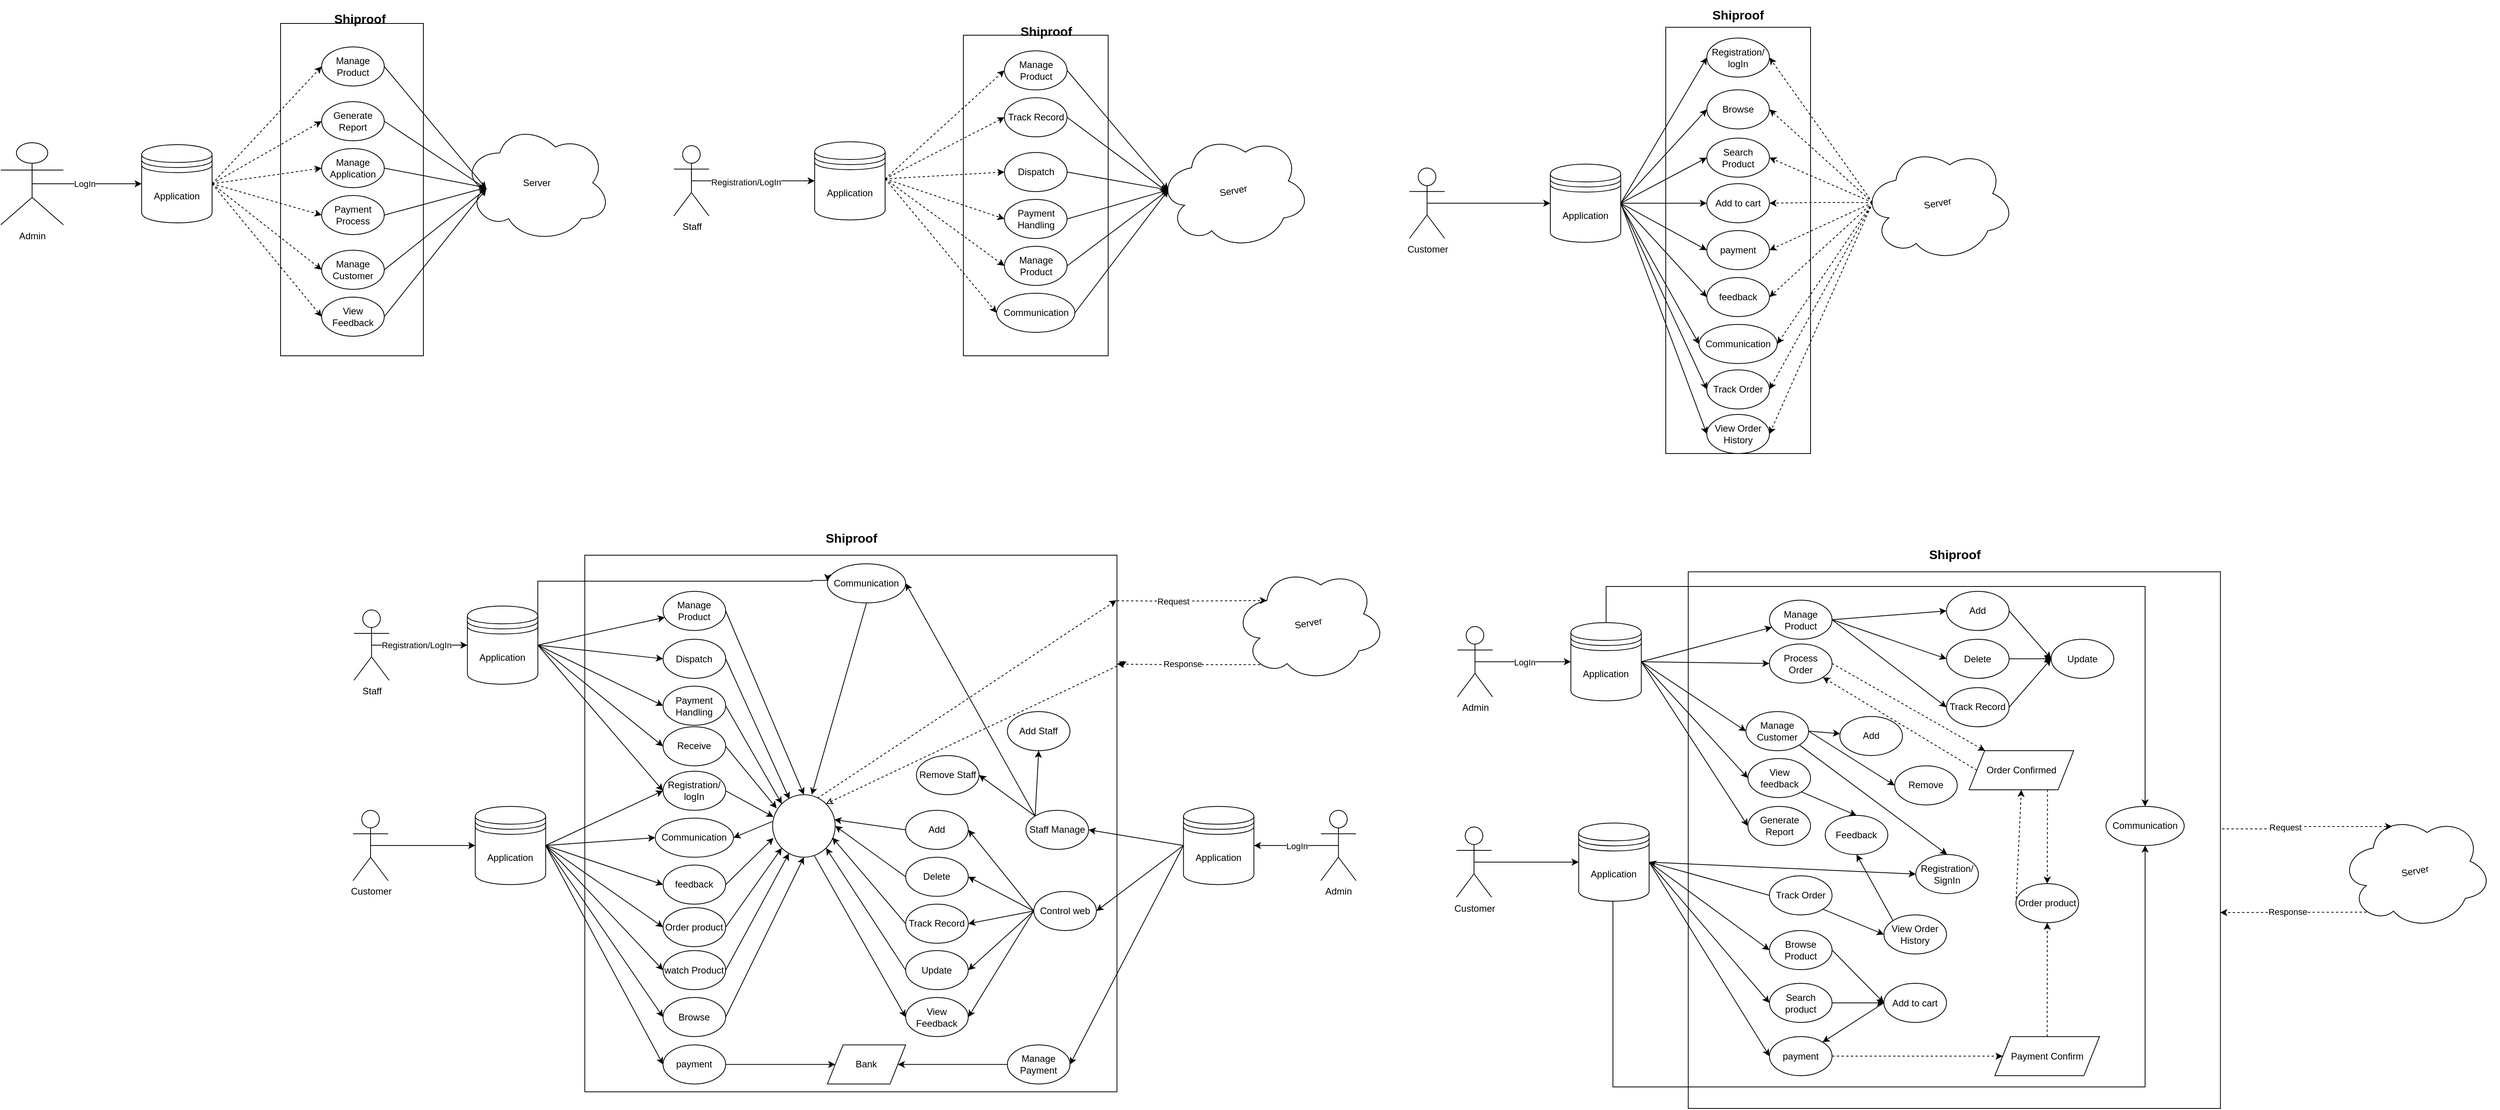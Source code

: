 <mxfile version="24.8.6" pages="3">
  <diagram name="Page-1" id="DH2fcsexA08TlMy6BezB">
    <mxGraphModel grid="1" page="1" gridSize="10" guides="1" tooltips="1" connect="1" arrows="1" fold="1" pageScale="1" pageWidth="850" pageHeight="1100" background="none" math="0" shadow="0">
      <root>
        <mxCell id="0" />
        <mxCell id="1" parent="0" />
        <mxCell id="ReRwUG_8kQEQsGHefRPA-2" value="" style="rounded=0;whiteSpace=wrap;html=1;" parent="1" vertex="1">
          <mxGeometry x="-132.5" y="70" width="182.5" height="425" as="geometry" />
        </mxCell>
        <mxCell id="ReRwUG_8kQEQsGHefRPA-7" style="rounded=0;orthogonalLoop=1;jettySize=auto;html=1;exitX=1;exitY=0.5;exitDx=0;exitDy=0;entryX=0;entryY=0.5;entryDx=0;entryDy=0;dashed=1;" parent="1" target="ReRwUG_8kQEQsGHefRPA-4" edge="1">
          <mxGeometry relative="1" as="geometry">
            <mxPoint x="-220" y="275" as="sourcePoint" />
          </mxGeometry>
        </mxCell>
        <mxCell id="ReRwUG_8kQEQsGHefRPA-8" style="rounded=0;orthogonalLoop=1;jettySize=auto;html=1;exitX=1;exitY=0.5;exitDx=0;exitDy=0;entryX=0;entryY=0.5;entryDx=0;entryDy=0;dashed=1;" parent="1" target="ReRwUG_8kQEQsGHefRPA-5" edge="1">
          <mxGeometry relative="1" as="geometry">
            <mxPoint x="-220" y="275" as="sourcePoint" />
          </mxGeometry>
        </mxCell>
        <mxCell id="ReRwUG_8kQEQsGHefRPA-9" style="rounded=0;orthogonalLoop=1;jettySize=auto;html=1;exitX=1;exitY=0.5;exitDx=0;exitDy=0;entryX=0;entryY=0.5;entryDx=0;entryDy=0;dashed=1;" parent="1" target="ReRwUG_8kQEQsGHefRPA-6" edge="1">
          <mxGeometry relative="1" as="geometry">
            <mxPoint x="-220" y="275" as="sourcePoint" />
          </mxGeometry>
        </mxCell>
        <mxCell id="Z5V-JHwoEmG4xiJVWwTk-4" style="rounded=0;orthogonalLoop=1;jettySize=auto;html=1;exitX=1;exitY=0.5;exitDx=0;exitDy=0;entryX=0;entryY=0.5;entryDx=0;entryDy=0;dashed=1;" edge="1" parent="1" target="Z5V-JHwoEmG4xiJVWwTk-2">
          <mxGeometry relative="1" as="geometry">
            <mxPoint x="-220" y="275" as="sourcePoint" />
          </mxGeometry>
        </mxCell>
        <mxCell id="Z5V-JHwoEmG4xiJVWwTk-13" style="rounded=0;orthogonalLoop=1;jettySize=auto;html=1;exitX=1;exitY=0.5;exitDx=0;exitDy=0;entryX=0;entryY=0.5;entryDx=0;entryDy=0;dashed=1;" edge="1" parent="1" target="Z5V-JHwoEmG4xiJVWwTk-11">
          <mxGeometry relative="1" as="geometry">
            <mxPoint x="-220" y="275" as="sourcePoint" />
          </mxGeometry>
        </mxCell>
        <mxCell id="Z5V-JHwoEmG4xiJVWwTk-14" style="rounded=0;orthogonalLoop=1;jettySize=auto;html=1;exitX=1;exitY=0.5;exitDx=0;exitDy=0;entryX=0;entryY=0.5;entryDx=0;entryDy=0;dashed=1;" edge="1" parent="1" target="Z5V-JHwoEmG4xiJVWwTk-12">
          <mxGeometry relative="1" as="geometry">
            <mxPoint x="-220" y="275" as="sourcePoint" />
          </mxGeometry>
        </mxCell>
        <mxCell id="ReRwUG_8kQEQsGHefRPA-4" value="Manage Product" style="ellipse;whiteSpace=wrap;html=1;" parent="1" vertex="1">
          <mxGeometry x="-80" y="100" width="80" height="50" as="geometry" />
        </mxCell>
        <mxCell id="ReRwUG_8kQEQsGHefRPA-5" value="Generate Report" style="ellipse;whiteSpace=wrap;html=1;" parent="1" vertex="1">
          <mxGeometry x="-80" y="170" width="80" height="50" as="geometry" />
        </mxCell>
        <mxCell id="Z5V-JHwoEmG4xiJVWwTk-71" style="rounded=0;orthogonalLoop=1;jettySize=auto;html=1;exitX=1;exitY=0.5;exitDx=0;exitDy=0;" edge="1" parent="1" source="ReRwUG_8kQEQsGHefRPA-6">
          <mxGeometry relative="1" as="geometry">
            <mxPoint x="130" y="280" as="targetPoint" />
          </mxGeometry>
        </mxCell>
        <mxCell id="ReRwUG_8kQEQsGHefRPA-6" value="Manage Application" style="ellipse;whiteSpace=wrap;html=1;" parent="1" vertex="1">
          <mxGeometry x="-80" y="230" width="80" height="50" as="geometry" />
        </mxCell>
        <mxCell id="ReRwUG_8kQEQsGHefRPA-10" value="" style="rounded=0;whiteSpace=wrap;html=1;" parent="1" vertex="1">
          <mxGeometry x="740" y="85" width="185" height="410" as="geometry" />
        </mxCell>
        <mxCell id="ReRwUG_8kQEQsGHefRPA-11" style="rounded=0;orthogonalLoop=1;jettySize=auto;html=1;exitX=1;exitY=0.5;exitDx=0;exitDy=0;entryX=0;entryY=0.5;entryDx=0;entryDy=0;dashed=1;" parent="1" target="ReRwUG_8kQEQsGHefRPA-15" edge="1">
          <mxGeometry relative="1" as="geometry">
            <mxPoint x="640" y="268.75" as="sourcePoint" />
          </mxGeometry>
        </mxCell>
        <mxCell id="ReRwUG_8kQEQsGHefRPA-12" style="rounded=0;orthogonalLoop=1;jettySize=auto;html=1;exitX=1;exitY=0.5;exitDx=0;exitDy=0;entryX=0;entryY=0.5;entryDx=0;entryDy=0;dashed=1;" parent="1" target="ReRwUG_8kQEQsGHefRPA-16" edge="1">
          <mxGeometry relative="1" as="geometry">
            <mxPoint x="640" y="268.75" as="sourcePoint" />
          </mxGeometry>
        </mxCell>
        <mxCell id="ReRwUG_8kQEQsGHefRPA-13" style="rounded=0;orthogonalLoop=1;jettySize=auto;html=1;exitX=1;exitY=0.5;exitDx=0;exitDy=0;entryX=0;entryY=0.5;entryDx=0;entryDy=0;dashed=1;" parent="1" target="ReRwUG_8kQEQsGHefRPA-17" edge="1">
          <mxGeometry relative="1" as="geometry">
            <mxPoint x="640" y="268.75" as="sourcePoint" />
          </mxGeometry>
        </mxCell>
        <mxCell id="Z5V-JHwoEmG4xiJVWwTk-5" style="rounded=0;orthogonalLoop=1;jettySize=auto;html=1;exitX=1;exitY=0.5;exitDx=0;exitDy=0;entryX=0;entryY=0.5;entryDx=0;entryDy=0;dashed=1;" edge="1" parent="1" target="Z5V-JHwoEmG4xiJVWwTk-1">
          <mxGeometry relative="1" as="geometry">
            <mxPoint x="640" y="268.75" as="sourcePoint" />
          </mxGeometry>
        </mxCell>
        <mxCell id="Z5V-JHwoEmG4xiJVWwTk-9" style="rounded=0;orthogonalLoop=1;jettySize=auto;html=1;exitX=1;exitY=0.5;exitDx=0;exitDy=0;entryX=0;entryY=0.5;entryDx=0;entryDy=0;dashed=1;" edge="1" parent="1" target="Z5V-JHwoEmG4xiJVWwTk-6">
          <mxGeometry relative="1" as="geometry">
            <mxPoint x="640" y="268.75" as="sourcePoint" />
          </mxGeometry>
        </mxCell>
        <mxCell id="Z5V-JHwoEmG4xiJVWwTk-10" style="rounded=0;orthogonalLoop=1;jettySize=auto;html=1;exitX=1;exitY=0.5;exitDx=0;exitDy=0;entryX=0;entryY=0.5;entryDx=0;entryDy=0;dashed=1;" edge="1" parent="1" target="Z5V-JHwoEmG4xiJVWwTk-8">
          <mxGeometry relative="1" as="geometry">
            <mxPoint x="640" y="268.75" as="sourcePoint" />
          </mxGeometry>
        </mxCell>
        <mxCell id="ReRwUG_8kQEQsGHefRPA-15" value="Manage Product" style="ellipse;whiteSpace=wrap;html=1;" parent="1" vertex="1">
          <mxGeometry x="792.5" y="105" width="80" height="50" as="geometry" />
        </mxCell>
        <mxCell id="Z5V-JHwoEmG4xiJVWwTk-86" style="rounded=0;orthogonalLoop=1;jettySize=auto;html=1;exitX=1;exitY=0.5;exitDx=0;exitDy=0;" edge="1" parent="1" source="ReRwUG_8kQEQsGHefRPA-16">
          <mxGeometry relative="1" as="geometry">
            <mxPoint x="1000" y="285" as="targetPoint" />
          </mxGeometry>
        </mxCell>
        <mxCell id="ReRwUG_8kQEQsGHefRPA-16" value="Track Record" style="ellipse;whiteSpace=wrap;html=1;" parent="1" vertex="1">
          <mxGeometry x="792.5" y="165" width="80" height="50" as="geometry" />
        </mxCell>
        <mxCell id="ReRwUG_8kQEQsGHefRPA-17" value="Dispatch" style="ellipse;whiteSpace=wrap;html=1;" parent="1" vertex="1">
          <mxGeometry x="792.5" y="235" width="80" height="50" as="geometry" />
        </mxCell>
        <mxCell id="Z5V-JHwoEmG4xiJVWwTk-1" value="Payment Handling" style="ellipse;whiteSpace=wrap;html=1;" vertex="1" parent="1">
          <mxGeometry x="792.5" y="295" width="80" height="50" as="geometry" />
        </mxCell>
        <mxCell id="Z5V-JHwoEmG4xiJVWwTk-72" style="rounded=0;orthogonalLoop=1;jettySize=auto;html=1;exitX=1;exitY=0.5;exitDx=0;exitDy=0;" edge="1" parent="1" source="Z5V-JHwoEmG4xiJVWwTk-2">
          <mxGeometry relative="1" as="geometry">
            <mxPoint x="130" y="280" as="targetPoint" />
          </mxGeometry>
        </mxCell>
        <mxCell id="Z5V-JHwoEmG4xiJVWwTk-2" value="Payment Process" style="ellipse;whiteSpace=wrap;html=1;" vertex="1" parent="1">
          <mxGeometry x="-80" y="290" width="80" height="50" as="geometry" />
        </mxCell>
        <mxCell id="Z5V-JHwoEmG4xiJVWwTk-6" value="Manage Product" style="ellipse;whiteSpace=wrap;html=1;" vertex="1" parent="1">
          <mxGeometry x="792.5" y="355" width="80" height="50" as="geometry" />
        </mxCell>
        <mxCell id="Z5V-JHwoEmG4xiJVWwTk-90" style="rounded=0;orthogonalLoop=1;jettySize=auto;html=1;exitX=1;exitY=0.5;exitDx=0;exitDy=0;entryX=0.07;entryY=0.4;entryDx=0;entryDy=0;entryPerimeter=0;" edge="1" parent="1" source="Z5V-JHwoEmG4xiJVWwTk-8" target="Z5V-JHwoEmG4xiJVWwTk-79">
          <mxGeometry relative="1" as="geometry">
            <mxPoint x="1000" y="275" as="targetPoint" />
          </mxGeometry>
        </mxCell>
        <mxCell id="Z5V-JHwoEmG4xiJVWwTk-8" value="Communication" style="ellipse;whiteSpace=wrap;html=1;" vertex="1" parent="1">
          <mxGeometry x="782.5" y="415" width="100" height="50" as="geometry" />
        </mxCell>
        <mxCell id="Z5V-JHwoEmG4xiJVWwTk-11" value="Manage Customer" style="ellipse;whiteSpace=wrap;html=1;" vertex="1" parent="1">
          <mxGeometry x="-80" y="360" width="80" height="50" as="geometry" />
        </mxCell>
        <mxCell id="Z5V-JHwoEmG4xiJVWwTk-12" value="View Feedback" style="ellipse;whiteSpace=wrap;html=1;" vertex="1" parent="1">
          <mxGeometry x="-80" y="420" width="80" height="50" as="geometry" />
        </mxCell>
        <mxCell id="Z5V-JHwoEmG4xiJVWwTk-15" value="" style="rounded=0;whiteSpace=wrap;html=1;" vertex="1" parent="1">
          <mxGeometry x="256.25" y="750" width="680" height="686.25" as="geometry" />
        </mxCell>
        <mxCell id="Z5V-JHwoEmG4xiJVWwTk-23" value="Add&lt;span style=&quot;color: rgba(0, 0, 0, 0); font-family: monospace; font-size: 0px; text-align: start; text-wrap-mode: nowrap;&quot;&gt;%3CmxGraphModel%3E%3Croot%3E%3CmxCell%20id%3D%220%22%2F%3E%3CmxCell%20id%3D%221%22%20parent%3D%220%22%2F%3E%3CmxCell%20id%3D%222%22%20value%3D%22%26lt%3Bspan%20style%3D%26quot%3Bfont-size%3A%2016px%3B%26quot%3B%26gt%3BOwner%26lt%3B%2Fspan%26gt%3B%22%20style%3D%22ellipse%3BwhiteSpace%3Dwrap%3Bhtml%3D1%3B%22%20vertex%3D%221%22%20parent%3D%221%22%3E%3CmxGeometry%20x%3D%2290%22%20y%3D%22300%22%20width%3D%2280%22%20height%3D%2250%22%20as%3D%22geometry%22%2F%3E%3C%2FmxCell%3E%3C%2Froot%3E%3C%2FmxGraphModel%3E&lt;/span&gt;" style="ellipse;whiteSpace=wrap;html=1;" vertex="1" parent="1">
          <mxGeometry x="666.25" y="1076.25" width="80" height="50" as="geometry" />
        </mxCell>
        <mxCell id="Z5V-JHwoEmG4xiJVWwTk-207" style="edgeStyle=none;rounded=0;orthogonalLoop=1;jettySize=auto;html=1;exitX=0;exitY=0.5;exitDx=0;exitDy=0;entryX=1;entryY=1;entryDx=0;entryDy=0;" edge="1" parent="1" source="Z5V-JHwoEmG4xiJVWwTk-24" target="Z5V-JHwoEmG4xiJVWwTk-170">
          <mxGeometry relative="1" as="geometry" />
        </mxCell>
        <mxCell id="Z5V-JHwoEmG4xiJVWwTk-24" value="Update" style="ellipse;whiteSpace=wrap;html=1;" vertex="1" parent="1">
          <mxGeometry x="666.25" y="1255.63" width="80" height="50" as="geometry" />
        </mxCell>
        <mxCell id="Z5V-JHwoEmG4xiJVWwTk-205" style="edgeStyle=none;rounded=0;orthogonalLoop=1;jettySize=auto;html=1;exitX=0;exitY=0.5;exitDx=0;exitDy=0;entryX=1;entryY=0.5;entryDx=0;entryDy=0;" edge="1" parent="1" source="Z5V-JHwoEmG4xiJVWwTk-25" target="Z5V-JHwoEmG4xiJVWwTk-170">
          <mxGeometry relative="1" as="geometry" />
        </mxCell>
        <mxCell id="Z5V-JHwoEmG4xiJVWwTk-25" value="Delete" style="ellipse;whiteSpace=wrap;html=1;" vertex="1" parent="1">
          <mxGeometry x="666.25" y="1136.25" width="80" height="50" as="geometry" />
        </mxCell>
        <mxCell id="Z5V-JHwoEmG4xiJVWwTk-198" style="edgeStyle=none;rounded=0;orthogonalLoop=1;jettySize=auto;html=1;exitX=0;exitY=0.5;exitDx=0;exitDy=0;entryX=1;entryY=0.5;entryDx=0;entryDy=0;" edge="1" parent="1" source="Z5V-JHwoEmG4xiJVWwTk-26" target="Z5V-JHwoEmG4xiJVWwTk-196">
          <mxGeometry relative="1" as="geometry" />
        </mxCell>
        <mxCell id="Z5V-JHwoEmG4xiJVWwTk-26" value="Manage Payment" style="ellipse;whiteSpace=wrap;html=1;" vertex="1" parent="1">
          <mxGeometry x="796.25" y="1376.25" width="80" height="50" as="geometry" />
        </mxCell>
        <mxCell id="Z5V-JHwoEmG4xiJVWwTk-213" style="edgeStyle=none;rounded=0;orthogonalLoop=1;jettySize=auto;html=1;exitX=0;exitY=0;exitDx=0;exitDy=0;entryX=1;entryY=0.5;entryDx=0;entryDy=0;" edge="1" parent="1" source="Z5V-JHwoEmG4xiJVWwTk-27" target="Z5V-JHwoEmG4xiJVWwTk-211">
          <mxGeometry relative="1" as="geometry" />
        </mxCell>
        <mxCell id="Z5V-JHwoEmG4xiJVWwTk-225" style="edgeStyle=none;rounded=0;orthogonalLoop=1;jettySize=auto;html=1;exitX=0;exitY=0;exitDx=0;exitDy=0;entryX=1;entryY=0.5;entryDx=0;entryDy=0;" edge="1" parent="1" source="Z5V-JHwoEmG4xiJVWwTk-27" target="Z5V-JHwoEmG4xiJVWwTk-219">
          <mxGeometry relative="1" as="geometry" />
        </mxCell>
        <mxCell id="Z5V-JHwoEmG4xiJVWwTk-27" value="Staff Manage" style="ellipse;whiteSpace=wrap;html=1;" vertex="1" parent="1">
          <mxGeometry x="820" y="1076.25" width="80" height="50" as="geometry" />
        </mxCell>
        <mxCell id="Z5V-JHwoEmG4xiJVWwTk-185" style="edgeStyle=none;rounded=0;orthogonalLoop=1;jettySize=auto;html=1;exitX=0;exitY=0.5;exitDx=0;exitDy=0;entryX=1;entryY=0.5;entryDx=0;entryDy=0;" edge="1" parent="1" source="Z5V-JHwoEmG4xiJVWwTk-28" target="Z5V-JHwoEmG4xiJVWwTk-25">
          <mxGeometry relative="1" as="geometry" />
        </mxCell>
        <mxCell id="Z5V-JHwoEmG4xiJVWwTk-186" style="edgeStyle=none;rounded=0;orthogonalLoop=1;jettySize=auto;html=1;exitX=0;exitY=0.5;exitDx=0;exitDy=0;entryX=1;entryY=0.5;entryDx=0;entryDy=0;" edge="1" parent="1" source="Z5V-JHwoEmG4xiJVWwTk-28" target="Z5V-JHwoEmG4xiJVWwTk-24">
          <mxGeometry relative="1" as="geometry" />
        </mxCell>
        <mxCell id="Z5V-JHwoEmG4xiJVWwTk-187" style="edgeStyle=none;rounded=0;orthogonalLoop=1;jettySize=auto;html=1;exitX=0;exitY=0.5;exitDx=0;exitDy=0;entryX=1;entryY=0.5;entryDx=0;entryDy=0;" edge="1" parent="1" source="Z5V-JHwoEmG4xiJVWwTk-28" target="Z5V-JHwoEmG4xiJVWwTk-37">
          <mxGeometry relative="1" as="geometry" />
        </mxCell>
        <mxCell id="Z5V-JHwoEmG4xiJVWwTk-216" style="edgeStyle=none;rounded=0;orthogonalLoop=1;jettySize=auto;html=1;exitX=0;exitY=0.5;exitDx=0;exitDy=0;entryX=1;entryY=0.5;entryDx=0;entryDy=0;" edge="1" parent="1" source="Z5V-JHwoEmG4xiJVWwTk-28" target="Z5V-JHwoEmG4xiJVWwTk-23">
          <mxGeometry relative="1" as="geometry" />
        </mxCell>
        <mxCell id="Z5V-JHwoEmG4xiJVWwTk-235" style="edgeStyle=none;rounded=0;orthogonalLoop=1;jettySize=auto;html=1;exitX=0;exitY=0.5;exitDx=0;exitDy=0;entryX=1;entryY=0.5;entryDx=0;entryDy=0;" edge="1" parent="1" source="Z5V-JHwoEmG4xiJVWwTk-28" target="Z5V-JHwoEmG4xiJVWwTk-232">
          <mxGeometry relative="1" as="geometry" />
        </mxCell>
        <mxCell id="Z5V-JHwoEmG4xiJVWwTk-28" value="Control web" style="ellipse;whiteSpace=wrap;html=1;" vertex="1" parent="1">
          <mxGeometry x="830" y="1180" width="80" height="50" as="geometry" />
        </mxCell>
        <mxCell id="Z5V-JHwoEmG4xiJVWwTk-36" value="Receive" style="ellipse;whiteSpace=wrap;html=1;" vertex="1" parent="1">
          <mxGeometry x="356.25" y="969.38" width="80" height="50" as="geometry" />
        </mxCell>
        <mxCell id="Z5V-JHwoEmG4xiJVWwTk-37" value="Track Record" style="ellipse;whiteSpace=wrap;html=1;" vertex="1" parent="1">
          <mxGeometry x="666.25" y="1196.25" width="80" height="50" as="geometry" />
        </mxCell>
        <mxCell id="Z5V-JHwoEmG4xiJVWwTk-38" value="Dispatch" style="ellipse;whiteSpace=wrap;html=1;" vertex="1" parent="1">
          <mxGeometry x="356.25" y="857.5" width="80" height="50" as="geometry" />
        </mxCell>
        <mxCell id="Z5V-JHwoEmG4xiJVWwTk-39" value="Payment Handling" style="ellipse;whiteSpace=wrap;html=1;" vertex="1" parent="1">
          <mxGeometry x="356.25" y="917.5" width="80" height="50" as="geometry" />
        </mxCell>
        <mxCell id="Z5V-JHwoEmG4xiJVWwTk-208" style="edgeStyle=none;rounded=0;orthogonalLoop=1;jettySize=auto;html=1;exitX=1;exitY=0.5;exitDx=0;exitDy=0;entryX=0.5;entryY=0;entryDx=0;entryDy=0;" edge="1" parent="1" source="Z5V-JHwoEmG4xiJVWwTk-40" target="Z5V-JHwoEmG4xiJVWwTk-170">
          <mxGeometry relative="1" as="geometry" />
        </mxCell>
        <mxCell id="Z5V-JHwoEmG4xiJVWwTk-40" value="Manage Product" style="ellipse;whiteSpace=wrap;html=1;" vertex="1" parent="1">
          <mxGeometry x="356.25" y="796.25" width="80" height="50" as="geometry" />
        </mxCell>
        <mxCell id="Z5V-JHwoEmG4xiJVWwTk-48" value="" style="rounded=0;whiteSpace=wrap;html=1;" vertex="1" parent="1">
          <mxGeometry x="1637.5" y="74.88" width="185" height="545.12" as="geometry" />
        </mxCell>
        <mxCell id="Z5V-JHwoEmG4xiJVWwTk-49" style="rounded=0;orthogonalLoop=1;jettySize=auto;html=1;exitX=1;exitY=0.5;exitDx=0;exitDy=0;entryX=0;entryY=0.5;entryDx=0;entryDy=0;" edge="1" parent="1" source="Z5V-JHwoEmG4xiJVWwTk-94" target="Z5V-JHwoEmG4xiJVWwTk-56">
          <mxGeometry relative="1" as="geometry">
            <mxPoint x="1580" y="229.88" as="sourcePoint" />
          </mxGeometry>
        </mxCell>
        <mxCell id="Z5V-JHwoEmG4xiJVWwTk-50" style="rounded=0;orthogonalLoop=1;jettySize=auto;html=1;exitX=1;exitY=0.5;exitDx=0;exitDy=0;entryX=0;entryY=0.5;entryDx=0;entryDy=0;" edge="1" parent="1" source="Z5V-JHwoEmG4xiJVWwTk-94" target="Z5V-JHwoEmG4xiJVWwTk-57">
          <mxGeometry relative="1" as="geometry">
            <mxPoint x="1580" y="229.88" as="sourcePoint" />
          </mxGeometry>
        </mxCell>
        <mxCell id="Z5V-JHwoEmG4xiJVWwTk-51" style="rounded=0;orthogonalLoop=1;jettySize=auto;html=1;exitX=1;exitY=0.5;exitDx=0;exitDy=0;entryX=0;entryY=0.5;entryDx=0;entryDy=0;" edge="1" parent="1" source="Z5V-JHwoEmG4xiJVWwTk-94" target="Z5V-JHwoEmG4xiJVWwTk-58">
          <mxGeometry relative="1" as="geometry">
            <mxPoint x="1580" y="229.88" as="sourcePoint" />
          </mxGeometry>
        </mxCell>
        <mxCell id="Z5V-JHwoEmG4xiJVWwTk-52" style="rounded=0;orthogonalLoop=1;jettySize=auto;html=1;exitX=1;exitY=0.5;exitDx=0;exitDy=0;entryX=0;entryY=0.5;entryDx=0;entryDy=0;" edge="1" parent="1" source="Z5V-JHwoEmG4xiJVWwTk-94" target="Z5V-JHwoEmG4xiJVWwTk-59">
          <mxGeometry relative="1" as="geometry">
            <mxPoint x="1580" y="229.88" as="sourcePoint" />
          </mxGeometry>
        </mxCell>
        <mxCell id="Z5V-JHwoEmG4xiJVWwTk-53" style="rounded=0;orthogonalLoop=1;jettySize=auto;html=1;exitX=1;exitY=0.5;exitDx=0;exitDy=0;entryX=0;entryY=0.5;entryDx=0;entryDy=0;" edge="1" parent="1" source="Z5V-JHwoEmG4xiJVWwTk-94" target="Z5V-JHwoEmG4xiJVWwTk-60">
          <mxGeometry relative="1" as="geometry">
            <mxPoint x="1580" y="229.88" as="sourcePoint" />
          </mxGeometry>
        </mxCell>
        <mxCell id="Z5V-JHwoEmG4xiJVWwTk-54" style="rounded=0;orthogonalLoop=1;jettySize=auto;html=1;exitX=1.013;exitY=0.531;exitDx=0;exitDy=0;entryX=0;entryY=0.5;entryDx=0;entryDy=0;exitPerimeter=0;" edge="1" parent="1" source="Z5V-JHwoEmG4xiJVWwTk-94" target="Z5V-JHwoEmG4xiJVWwTk-61">
          <mxGeometry relative="1" as="geometry">
            <mxPoint x="1580" y="229.88" as="sourcePoint" />
          </mxGeometry>
        </mxCell>
        <mxCell id="Z5V-JHwoEmG4xiJVWwTk-56" value="Browse" style="ellipse;whiteSpace=wrap;html=1;" vertex="1" parent="1">
          <mxGeometry x="1690" y="154.88" width="80" height="50" as="geometry" />
        </mxCell>
        <mxCell id="Z5V-JHwoEmG4xiJVWwTk-57" value="Search Product" style="ellipse;whiteSpace=wrap;html=1;" vertex="1" parent="1">
          <mxGeometry x="1690" y="216.63" width="80" height="50" as="geometry" />
        </mxCell>
        <mxCell id="Z5V-JHwoEmG4xiJVWwTk-58" value="Add to cart" style="ellipse;whiteSpace=wrap;html=1;" vertex="1" parent="1">
          <mxGeometry x="1690" y="274.88" width="80" height="50" as="geometry" />
        </mxCell>
        <mxCell id="Z5V-JHwoEmG4xiJVWwTk-59" value="payment" style="ellipse;whiteSpace=wrap;html=1;" vertex="1" parent="1">
          <mxGeometry x="1690" y="334.88" width="80" height="50" as="geometry" />
        </mxCell>
        <mxCell id="Z5V-JHwoEmG4xiJVWwTk-60" value="feedback" style="ellipse;whiteSpace=wrap;html=1;" vertex="1" parent="1">
          <mxGeometry x="1690" y="394.88" width="80" height="50" as="geometry" />
        </mxCell>
        <mxCell id="Z5V-JHwoEmG4xiJVWwTk-61" value="Communication" style="ellipse;whiteSpace=wrap;html=1;" vertex="1" parent="1">
          <mxGeometry x="1680" y="454.88" width="100" height="50" as="geometry" />
        </mxCell>
        <mxCell id="Z5V-JHwoEmG4xiJVWwTk-62" value="Application" style="shape=datastore;whiteSpace=wrap;html=1;" vertex="1" parent="1">
          <mxGeometry x="-310" y="225" width="90" height="100" as="geometry" />
        </mxCell>
        <mxCell id="Z5V-JHwoEmG4xiJVWwTk-63" value="Server" style="ellipse;shape=cloud;whiteSpace=wrap;html=1;" vertex="1" parent="1">
          <mxGeometry x="100" y="197.5" width="190" height="152.5" as="geometry" />
        </mxCell>
        <mxCell id="Z5V-JHwoEmG4xiJVWwTk-68" style="edgeStyle=orthogonalEdgeStyle;rounded=0;orthogonalLoop=1;jettySize=auto;html=1;exitX=0.5;exitY=0.5;exitDx=0;exitDy=0;exitPerimeter=0;entryX=0;entryY=0.5;entryDx=0;entryDy=0;" edge="1" parent="1" source="Z5V-JHwoEmG4xiJVWwTk-66" target="Z5V-JHwoEmG4xiJVWwTk-62">
          <mxGeometry relative="1" as="geometry" />
        </mxCell>
        <mxCell id="Z5V-JHwoEmG4xiJVWwTk-77" value="LogIn" style="edgeLabel;html=1;align=center;verticalAlign=middle;resizable=0;points=[];" vertex="1" connectable="0" parent="Z5V-JHwoEmG4xiJVWwTk-68">
          <mxGeometry x="-0.05" relative="1" as="geometry">
            <mxPoint as="offset" />
          </mxGeometry>
        </mxCell>
        <mxCell id="Z5V-JHwoEmG4xiJVWwTk-66" value="Admin" style="shape=umlActor;verticalLabelPosition=bottom;verticalAlign=top;html=1;outlineConnect=0;" vertex="1" parent="1">
          <mxGeometry x="-490" y="222.5" width="80" height="105" as="geometry" />
        </mxCell>
        <mxCell id="Z5V-JHwoEmG4xiJVWwTk-69" style="rounded=0;orthogonalLoop=1;jettySize=auto;html=1;exitX=1;exitY=0.5;exitDx=0;exitDy=0;entryX=0.16;entryY=0.55;entryDx=0;entryDy=0;entryPerimeter=0;" edge="1" parent="1" source="ReRwUG_8kQEQsGHefRPA-4" target="Z5V-JHwoEmG4xiJVWwTk-63">
          <mxGeometry relative="1" as="geometry" />
        </mxCell>
        <mxCell id="Z5V-JHwoEmG4xiJVWwTk-70" style="rounded=0;orthogonalLoop=1;jettySize=auto;html=1;exitX=1;exitY=0.5;exitDx=0;exitDy=0;entryX=0.16;entryY=0.55;entryDx=0;entryDy=0;entryPerimeter=0;" edge="1" parent="1" source="ReRwUG_8kQEQsGHefRPA-5" target="Z5V-JHwoEmG4xiJVWwTk-63">
          <mxGeometry relative="1" as="geometry" />
        </mxCell>
        <mxCell id="Z5V-JHwoEmG4xiJVWwTk-73" style="rounded=0;orthogonalLoop=1;jettySize=auto;html=1;exitX=1;exitY=0.5;exitDx=0;exitDy=0;entryX=0.16;entryY=0.55;entryDx=0;entryDy=0;entryPerimeter=0;" edge="1" parent="1" source="Z5V-JHwoEmG4xiJVWwTk-11" target="Z5V-JHwoEmG4xiJVWwTk-63">
          <mxGeometry relative="1" as="geometry" />
        </mxCell>
        <mxCell id="Z5V-JHwoEmG4xiJVWwTk-74" style="rounded=0;orthogonalLoop=1;jettySize=auto;html=1;exitX=1;exitY=0.5;exitDx=0;exitDy=0;entryX=0.16;entryY=0.55;entryDx=0;entryDy=0;entryPerimeter=0;" edge="1" parent="1" source="Z5V-JHwoEmG4xiJVWwTk-12" target="Z5V-JHwoEmG4xiJVWwTk-63">
          <mxGeometry relative="1" as="geometry" />
        </mxCell>
        <mxCell id="Z5V-JHwoEmG4xiJVWwTk-78" value="&lt;p style=&quot;line-height: 120%;&quot;&gt;&lt;font style=&quot;font-size: 16px;&quot;&gt;&lt;b&gt;Shiproof&lt;/b&gt;&lt;/font&gt;&lt;/p&gt;" style="text;html=1;align=center;verticalAlign=middle;whiteSpace=wrap;rounded=0;strokeWidth=5;" vertex="1" parent="1">
          <mxGeometry x="1700" y="45.13" width="60" height="30" as="geometry" />
        </mxCell>
        <mxCell id="Z5V-JHwoEmG4xiJVWwTk-79" value="Server" style="ellipse;shape=cloud;whiteSpace=wrap;html=1;rotation=-10;" vertex="1" parent="1">
          <mxGeometry x="990" y="207.5" width="190" height="152.5" as="geometry" />
        </mxCell>
        <mxCell id="Z5V-JHwoEmG4xiJVWwTk-80" value="Application" style="shape=datastore;whiteSpace=wrap;html=1;" vertex="1" parent="1">
          <mxGeometry x="550" y="221.25" width="90" height="100" as="geometry" />
        </mxCell>
        <mxCell id="Z5V-JHwoEmG4xiJVWwTk-83" style="edgeStyle=orthogonalEdgeStyle;rounded=0;orthogonalLoop=1;jettySize=auto;html=1;exitX=0.5;exitY=0.5;exitDx=0;exitDy=0;exitPerimeter=0;" edge="1" parent="1" source="Z5V-JHwoEmG4xiJVWwTk-82" target="Z5V-JHwoEmG4xiJVWwTk-80">
          <mxGeometry relative="1" as="geometry" />
        </mxCell>
        <mxCell id="Z5V-JHwoEmG4xiJVWwTk-84" value="Registration/LogIn" style="edgeLabel;html=1;align=center;verticalAlign=middle;resizable=0;points=[];" vertex="1" connectable="0" parent="Z5V-JHwoEmG4xiJVWwTk-83">
          <mxGeometry x="-0.115" y="-1" relative="1" as="geometry">
            <mxPoint as="offset" />
          </mxGeometry>
        </mxCell>
        <mxCell id="Z5V-JHwoEmG4xiJVWwTk-82" value="Staff" style="shape=umlActor;verticalLabelPosition=bottom;verticalAlign=top;html=1;outlineConnect=0;" vertex="1" parent="1">
          <mxGeometry x="370" y="226.25" width="45" height="90" as="geometry" />
        </mxCell>
        <mxCell id="Z5V-JHwoEmG4xiJVWwTk-85" style="rounded=0;orthogonalLoop=1;jettySize=auto;html=1;exitX=1;exitY=0.5;exitDx=0;exitDy=0;entryX=0.07;entryY=0.4;entryDx=0;entryDy=0;entryPerimeter=0;" edge="1" parent="1" source="ReRwUG_8kQEQsGHefRPA-15" target="Z5V-JHwoEmG4xiJVWwTk-79">
          <mxGeometry relative="1" as="geometry" />
        </mxCell>
        <mxCell id="Z5V-JHwoEmG4xiJVWwTk-87" style="rounded=0;orthogonalLoop=1;jettySize=auto;html=1;exitX=1;exitY=0.5;exitDx=0;exitDy=0;entryX=0.07;entryY=0.4;entryDx=0;entryDy=0;entryPerimeter=0;" edge="1" parent="1" source="ReRwUG_8kQEQsGHefRPA-17" target="Z5V-JHwoEmG4xiJVWwTk-79">
          <mxGeometry relative="1" as="geometry" />
        </mxCell>
        <mxCell id="Z5V-JHwoEmG4xiJVWwTk-88" style="rounded=0;orthogonalLoop=1;jettySize=auto;html=1;exitX=1;exitY=0.5;exitDx=0;exitDy=0;entryX=0.07;entryY=0.4;entryDx=0;entryDy=0;entryPerimeter=0;" edge="1" parent="1" source="Z5V-JHwoEmG4xiJVWwTk-1" target="Z5V-JHwoEmG4xiJVWwTk-79">
          <mxGeometry relative="1" as="geometry" />
        </mxCell>
        <mxCell id="Z5V-JHwoEmG4xiJVWwTk-89" style="rounded=0;orthogonalLoop=1;jettySize=auto;html=1;exitX=1;exitY=0.5;exitDx=0;exitDy=0;entryX=0.07;entryY=0.4;entryDx=0;entryDy=0;entryPerimeter=0;" edge="1" parent="1" source="Z5V-JHwoEmG4xiJVWwTk-6" target="Z5V-JHwoEmG4xiJVWwTk-79">
          <mxGeometry relative="1" as="geometry" />
        </mxCell>
        <mxCell id="Z5V-JHwoEmG4xiJVWwTk-92" value="&lt;p style=&quot;line-height: 120%;&quot;&gt;&lt;font style=&quot;font-size: 16px;&quot;&gt;&lt;b&gt;Shiproof&lt;/b&gt;&lt;/font&gt;&lt;/p&gt;" style="text;html=1;align=center;verticalAlign=middle;whiteSpace=wrap;rounded=0;strokeWidth=5;" vertex="1" parent="1">
          <mxGeometry x="-61.25" y="50" width="60" height="30" as="geometry" />
        </mxCell>
        <mxCell id="Z5V-JHwoEmG4xiJVWwTk-105" style="rounded=0;orthogonalLoop=1;jettySize=auto;html=1;exitX=0.07;exitY=0.4;exitDx=0;exitDy=0;exitPerimeter=0;entryX=1;entryY=0.5;entryDx=0;entryDy=0;dashed=1;" edge="1" parent="1" source="Z5V-JHwoEmG4xiJVWwTk-93" target="Z5V-JHwoEmG4xiJVWwTk-61">
          <mxGeometry relative="1" as="geometry" />
        </mxCell>
        <mxCell id="Z5V-JHwoEmG4xiJVWwTk-106" style="rounded=0;orthogonalLoop=1;jettySize=auto;html=1;exitX=0.07;exitY=0.4;exitDx=0;exitDy=0;exitPerimeter=0;entryX=1;entryY=0.5;entryDx=0;entryDy=0;dashed=1;" edge="1" parent="1" source="Z5V-JHwoEmG4xiJVWwTk-93" target="Z5V-JHwoEmG4xiJVWwTk-60">
          <mxGeometry relative="1" as="geometry" />
        </mxCell>
        <mxCell id="Z5V-JHwoEmG4xiJVWwTk-107" style="rounded=0;orthogonalLoop=1;jettySize=auto;html=1;exitX=0.07;exitY=0.4;exitDx=0;exitDy=0;exitPerimeter=0;entryX=1;entryY=0.5;entryDx=0;entryDy=0;dashed=1;" edge="1" parent="1" source="Z5V-JHwoEmG4xiJVWwTk-93" target="Z5V-JHwoEmG4xiJVWwTk-59">
          <mxGeometry relative="1" as="geometry" />
        </mxCell>
        <mxCell id="Z5V-JHwoEmG4xiJVWwTk-108" style="edgeStyle=orthogonalEdgeStyle;rounded=0;orthogonalLoop=1;jettySize=auto;html=1;exitX=0.07;exitY=0.4;exitDx=0;exitDy=0;exitPerimeter=0;entryX=1;entryY=0.5;entryDx=0;entryDy=0;dashed=1;" edge="1" parent="1" source="Z5V-JHwoEmG4xiJVWwTk-93" target="Z5V-JHwoEmG4xiJVWwTk-58">
          <mxGeometry relative="1" as="geometry" />
        </mxCell>
        <mxCell id="Z5V-JHwoEmG4xiJVWwTk-109" style="rounded=0;orthogonalLoop=1;jettySize=auto;html=1;exitX=0.07;exitY=0.4;exitDx=0;exitDy=0;exitPerimeter=0;entryX=1;entryY=0.5;entryDx=0;entryDy=0;dashed=1;" edge="1" parent="1" source="Z5V-JHwoEmG4xiJVWwTk-93" target="Z5V-JHwoEmG4xiJVWwTk-57">
          <mxGeometry relative="1" as="geometry" />
        </mxCell>
        <mxCell id="Z5V-JHwoEmG4xiJVWwTk-110" style="rounded=0;orthogonalLoop=1;jettySize=auto;html=1;exitX=0.07;exitY=0.4;exitDx=0;exitDy=0;exitPerimeter=0;entryX=1;entryY=0.5;entryDx=0;entryDy=0;dashed=1;" edge="1" parent="1" source="Z5V-JHwoEmG4xiJVWwTk-93" target="Z5V-JHwoEmG4xiJVWwTk-56">
          <mxGeometry relative="1" as="geometry" />
        </mxCell>
        <mxCell id="Z5V-JHwoEmG4xiJVWwTk-111" style="rounded=0;orthogonalLoop=1;jettySize=auto;html=1;exitX=0.07;exitY=0.4;exitDx=0;exitDy=0;exitPerimeter=0;entryX=1;entryY=0.5;entryDx=0;entryDy=0;dashed=1;" edge="1" parent="1" source="Z5V-JHwoEmG4xiJVWwTk-93" target="Z5V-JHwoEmG4xiJVWwTk-103">
          <mxGeometry relative="1" as="geometry" />
        </mxCell>
        <mxCell id="21MFVurauloqZyCD09PA-5" style="edgeStyle=none;rounded=0;orthogonalLoop=1;jettySize=auto;html=1;exitX=0.07;exitY=0.4;exitDx=0;exitDy=0;exitPerimeter=0;entryX=1;entryY=0.5;entryDx=0;entryDy=0;dashed=1;" edge="1" parent="1" source="Z5V-JHwoEmG4xiJVWwTk-93" target="21MFVurauloqZyCD09PA-1">
          <mxGeometry relative="1" as="geometry" />
        </mxCell>
        <mxCell id="21MFVurauloqZyCD09PA-6" style="edgeStyle=none;rounded=0;orthogonalLoop=1;jettySize=auto;html=1;exitX=0.07;exitY=0.4;exitDx=0;exitDy=0;exitPerimeter=0;entryX=1;entryY=0.5;entryDx=0;entryDy=0;dashed=1;" edge="1" parent="1" source="Z5V-JHwoEmG4xiJVWwTk-93" target="21MFVurauloqZyCD09PA-2">
          <mxGeometry relative="1" as="geometry" />
        </mxCell>
        <mxCell id="Z5V-JHwoEmG4xiJVWwTk-93" value="Server" style="ellipse;shape=cloud;whiteSpace=wrap;html=1;rotation=-10;" vertex="1" parent="1">
          <mxGeometry x="1890" y="223.63" width="190" height="152.5" as="geometry" />
        </mxCell>
        <mxCell id="Z5V-JHwoEmG4xiJVWwTk-104" style="rounded=0;orthogonalLoop=1;jettySize=auto;html=1;exitX=1;exitY=0.5;exitDx=0;exitDy=0;entryX=0;entryY=0.5;entryDx=0;entryDy=0;" edge="1" parent="1" source="Z5V-JHwoEmG4xiJVWwTk-94" target="Z5V-JHwoEmG4xiJVWwTk-103">
          <mxGeometry relative="1" as="geometry" />
        </mxCell>
        <mxCell id="21MFVurauloqZyCD09PA-3" style="edgeStyle=none;rounded=0;orthogonalLoop=1;jettySize=auto;html=1;exitX=1;exitY=0.5;exitDx=0;exitDy=0;entryX=0;entryY=0.5;entryDx=0;entryDy=0;" edge="1" parent="1" source="Z5V-JHwoEmG4xiJVWwTk-94" target="21MFVurauloqZyCD09PA-1">
          <mxGeometry relative="1" as="geometry" />
        </mxCell>
        <mxCell id="21MFVurauloqZyCD09PA-4" style="edgeStyle=none;rounded=0;orthogonalLoop=1;jettySize=auto;html=1;exitX=1;exitY=0.5;exitDx=0;exitDy=0;entryX=0;entryY=0.5;entryDx=0;entryDy=0;" edge="1" parent="1" source="Z5V-JHwoEmG4xiJVWwTk-94" target="21MFVurauloqZyCD09PA-2">
          <mxGeometry relative="1" as="geometry" />
        </mxCell>
        <mxCell id="Z5V-JHwoEmG4xiJVWwTk-94" value="Application" style="shape=datastore;whiteSpace=wrap;html=1;" vertex="1" parent="1">
          <mxGeometry x="1490" y="249.88" width="90" height="100" as="geometry" />
        </mxCell>
        <mxCell id="Z5V-JHwoEmG4xiJVWwTk-98" style="edgeStyle=orthogonalEdgeStyle;rounded=0;orthogonalLoop=1;jettySize=auto;html=1;exitX=0.5;exitY=0.5;exitDx=0;exitDy=0;exitPerimeter=0;entryX=0;entryY=0.5;entryDx=0;entryDy=0;" edge="1" parent="1" source="Z5V-JHwoEmG4xiJVWwTk-97" target="Z5V-JHwoEmG4xiJVWwTk-94">
          <mxGeometry relative="1" as="geometry" />
        </mxCell>
        <mxCell id="Z5V-JHwoEmG4xiJVWwTk-97" value="Customer" style="shape=umlActor;verticalLabelPosition=bottom;verticalAlign=top;html=1;outlineConnect=0;" vertex="1" parent="1">
          <mxGeometry x="1310" y="254.88" width="45" height="90" as="geometry" />
        </mxCell>
        <mxCell id="Z5V-JHwoEmG4xiJVWwTk-103" value="Registration/&lt;div&gt;logIn&lt;/div&gt;" style="ellipse;whiteSpace=wrap;html=1;" vertex="1" parent="1">
          <mxGeometry x="1690" y="88.63" width="80" height="50" as="geometry" />
        </mxCell>
        <mxCell id="Z5V-JHwoEmG4xiJVWwTk-112" value="&lt;p style=&quot;line-height: 120%;&quot;&gt;&lt;font style=&quot;font-size: 16px;&quot;&gt;&lt;b&gt;Shiproof&lt;/b&gt;&lt;/font&gt;&lt;/p&gt;" style="text;html=1;align=center;verticalAlign=middle;whiteSpace=wrap;rounded=0;strokeWidth=5;" vertex="1" parent="1">
          <mxGeometry x="815.5" y="66.25" width="60" height="30" as="geometry" />
        </mxCell>
        <mxCell id="Z5V-JHwoEmG4xiJVWwTk-113" value="&lt;p style=&quot;line-height: 120%;&quot;&gt;&lt;font style=&quot;font-size: 16px;&quot;&gt;&lt;b&gt;Shiproof&lt;/b&gt;&lt;/font&gt;&lt;/p&gt;" style="text;html=1;align=center;verticalAlign=middle;whiteSpace=wrap;rounded=0;strokeWidth=5;" vertex="1" parent="1">
          <mxGeometry x="567" y="713.75" width="60" height="30" as="geometry" />
        </mxCell>
        <mxCell id="Z5V-JHwoEmG4xiJVWwTk-202" style="edgeStyle=none;rounded=0;orthogonalLoop=1;jettySize=auto;html=1;exitX=1;exitY=0.5;exitDx=0;exitDy=0;entryX=0.5;entryY=1;entryDx=0;entryDy=0;" edge="1" parent="1" source="Z5V-JHwoEmG4xiJVWwTk-140" target="Z5V-JHwoEmG4xiJVWwTk-170">
          <mxGeometry relative="1" as="geometry" />
        </mxCell>
        <mxCell id="Z5V-JHwoEmG4xiJVWwTk-140" value="Browse" style="ellipse;whiteSpace=wrap;html=1;" vertex="1" parent="1">
          <mxGeometry x="356.25" y="1315.63" width="80" height="50" as="geometry" />
        </mxCell>
        <mxCell id="Z5V-JHwoEmG4xiJVWwTk-201" style="edgeStyle=none;rounded=0;orthogonalLoop=1;jettySize=auto;html=1;exitX=1;exitY=0.5;exitDx=0;exitDy=0;" edge="1" parent="1" source="Z5V-JHwoEmG4xiJVWwTk-141" target="Z5V-JHwoEmG4xiJVWwTk-170">
          <mxGeometry relative="1" as="geometry" />
        </mxCell>
        <mxCell id="Z5V-JHwoEmG4xiJVWwTk-141" value="watch Product" style="ellipse;whiteSpace=wrap;html=1;" vertex="1" parent="1">
          <mxGeometry x="356.25" y="1255.63" width="80" height="50" as="geometry" />
        </mxCell>
        <mxCell id="Z5V-JHwoEmG4xiJVWwTk-200" style="edgeStyle=none;rounded=0;orthogonalLoop=1;jettySize=auto;html=1;exitX=1;exitY=0.5;exitDx=0;exitDy=0;entryX=0;entryY=1;entryDx=0;entryDy=0;" edge="1" parent="1" source="Z5V-JHwoEmG4xiJVWwTk-142" target="Z5V-JHwoEmG4xiJVWwTk-170">
          <mxGeometry relative="1" as="geometry" />
        </mxCell>
        <mxCell id="Z5V-JHwoEmG4xiJVWwTk-142" value="Order product" style="ellipse;whiteSpace=wrap;html=1;" vertex="1" parent="1">
          <mxGeometry x="356.25" y="1200.63" width="80" height="50" as="geometry" />
        </mxCell>
        <mxCell id="Z5V-JHwoEmG4xiJVWwTk-197" style="edgeStyle=none;rounded=0;orthogonalLoop=1;jettySize=auto;html=1;exitX=1;exitY=0.5;exitDx=0;exitDy=0;entryX=0;entryY=0.5;entryDx=0;entryDy=0;" edge="1" parent="1" source="Z5V-JHwoEmG4xiJVWwTk-143" target="Z5V-JHwoEmG4xiJVWwTk-196">
          <mxGeometry relative="1" as="geometry" />
        </mxCell>
        <mxCell id="Z5V-JHwoEmG4xiJVWwTk-143" value="payment" style="ellipse;whiteSpace=wrap;html=1;" vertex="1" parent="1">
          <mxGeometry x="356.25" y="1376.25" width="80" height="50" as="geometry" />
        </mxCell>
        <mxCell id="Z5V-JHwoEmG4xiJVWwTk-199" style="edgeStyle=none;rounded=0;orthogonalLoop=1;jettySize=auto;html=1;exitX=1;exitY=0.5;exitDx=0;exitDy=0;entryX=0.014;entryY=0.692;entryDx=0;entryDy=0;entryPerimeter=0;" edge="1" parent="1" source="Z5V-JHwoEmG4xiJVWwTk-144" target="Z5V-JHwoEmG4xiJVWwTk-170">
          <mxGeometry relative="1" as="geometry" />
        </mxCell>
        <mxCell id="Z5V-JHwoEmG4xiJVWwTk-144" value="feedback" style="ellipse;whiteSpace=wrap;html=1;" vertex="1" parent="1">
          <mxGeometry x="356.25" y="1146.25" width="80" height="50" as="geometry" />
        </mxCell>
        <mxCell id="Z5V-JHwoEmG4xiJVWwTk-145" value="Communication" style="ellipse;whiteSpace=wrap;html=1;" vertex="1" parent="1">
          <mxGeometry x="346.25" y="1086.25" width="100" height="50" as="geometry" />
        </mxCell>
        <mxCell id="Z5V-JHwoEmG4xiJVWwTk-167" style="rounded=0;orthogonalLoop=1;jettySize=auto;html=1;exitX=1;exitY=0.5;exitDx=0;exitDy=0;entryX=0;entryY=0.5;entryDx=0;entryDy=0;" edge="1" parent="1" source="Z5V-JHwoEmG4xiJVWwTk-147" target="Z5V-JHwoEmG4xiJVWwTk-150">
          <mxGeometry relative="1" as="geometry" />
        </mxCell>
        <mxCell id="Z5V-JHwoEmG4xiJVWwTk-180" style="edgeStyle=none;rounded=0;orthogonalLoop=1;jettySize=auto;html=1;exitX=1;exitY=0.5;exitDx=0;exitDy=0;entryX=0;entryY=0.5;entryDx=0;entryDy=0;" edge="1" parent="1" source="Z5V-JHwoEmG4xiJVWwTk-147" target="Z5V-JHwoEmG4xiJVWwTk-144">
          <mxGeometry relative="1" as="geometry" />
        </mxCell>
        <mxCell id="Z5V-JHwoEmG4xiJVWwTk-181" style="edgeStyle=none;rounded=0;orthogonalLoop=1;jettySize=auto;html=1;exitX=1;exitY=0.5;exitDx=0;exitDy=0;entryX=0;entryY=0.5;entryDx=0;entryDy=0;" edge="1" parent="1" source="Z5V-JHwoEmG4xiJVWwTk-147" target="Z5V-JHwoEmG4xiJVWwTk-143">
          <mxGeometry relative="1" as="geometry" />
        </mxCell>
        <mxCell id="Z5V-JHwoEmG4xiJVWwTk-182" style="edgeStyle=none;rounded=0;orthogonalLoop=1;jettySize=auto;html=1;exitX=1;exitY=0.5;exitDx=0;exitDy=0;entryX=0;entryY=0.5;entryDx=0;entryDy=0;" edge="1" parent="1" source="Z5V-JHwoEmG4xiJVWwTk-147" target="Z5V-JHwoEmG4xiJVWwTk-142">
          <mxGeometry relative="1" as="geometry" />
        </mxCell>
        <mxCell id="Z5V-JHwoEmG4xiJVWwTk-183" style="edgeStyle=none;rounded=0;orthogonalLoop=1;jettySize=auto;html=1;exitX=1;exitY=0.5;exitDx=0;exitDy=0;entryX=0;entryY=0.5;entryDx=0;entryDy=0;" edge="1" parent="1" source="Z5V-JHwoEmG4xiJVWwTk-147" target="Z5V-JHwoEmG4xiJVWwTk-141">
          <mxGeometry relative="1" as="geometry" />
        </mxCell>
        <mxCell id="Z5V-JHwoEmG4xiJVWwTk-184" style="edgeStyle=none;rounded=0;orthogonalLoop=1;jettySize=auto;html=1;exitX=1;exitY=0.5;exitDx=0;exitDy=0;entryX=0;entryY=0.5;entryDx=0;entryDy=0;" edge="1" parent="1" source="Z5V-JHwoEmG4xiJVWwTk-147" target="Z5V-JHwoEmG4xiJVWwTk-140">
          <mxGeometry relative="1" as="geometry" />
        </mxCell>
        <mxCell id="Z5V-JHwoEmG4xiJVWwTk-223" style="edgeStyle=none;rounded=0;orthogonalLoop=1;jettySize=auto;html=1;exitX=1;exitY=0.5;exitDx=0;exitDy=0;entryX=0;entryY=0.5;entryDx=0;entryDy=0;" edge="1" parent="1" source="Z5V-JHwoEmG4xiJVWwTk-147" target="Z5V-JHwoEmG4xiJVWwTk-145">
          <mxGeometry relative="1" as="geometry" />
        </mxCell>
        <mxCell id="Z5V-JHwoEmG4xiJVWwTk-147" value="Application" style="shape=datastore;whiteSpace=wrap;html=1;" vertex="1" parent="1">
          <mxGeometry x="116.25" y="1071.25" width="90" height="100" as="geometry" />
        </mxCell>
        <mxCell id="Z5V-JHwoEmG4xiJVWwTk-165" style="edgeStyle=orthogonalEdgeStyle;rounded=0;orthogonalLoop=1;jettySize=auto;html=1;exitX=0.5;exitY=0.5;exitDx=0;exitDy=0;exitPerimeter=0;entryX=0;entryY=0.5;entryDx=0;entryDy=0;" edge="1" parent="1" source="Z5V-JHwoEmG4xiJVWwTk-149" target="Z5V-JHwoEmG4xiJVWwTk-147">
          <mxGeometry relative="1" as="geometry" />
        </mxCell>
        <mxCell id="Z5V-JHwoEmG4xiJVWwTk-149" value="Customer" style="shape=umlActor;verticalLabelPosition=bottom;verticalAlign=top;html=1;outlineConnect=0;" vertex="1" parent="1">
          <mxGeometry x="-40" y="1076.25" width="45" height="90" as="geometry" />
        </mxCell>
        <mxCell id="Z5V-JHwoEmG4xiJVWwTk-150" value="Registration/&lt;div&gt;logIn&lt;/div&gt;" style="ellipse;whiteSpace=wrap;html=1;" vertex="1" parent="1">
          <mxGeometry x="356.25" y="1026.26" width="80" height="50" as="geometry" />
        </mxCell>
        <mxCell id="Z5V-JHwoEmG4xiJVWwTk-151" value="Server" style="ellipse;shape=cloud;whiteSpace=wrap;html=1;rotation=-10;" vertex="1" parent="1">
          <mxGeometry x="1086.25" y="761" width="190" height="152.5" as="geometry" />
        </mxCell>
        <mxCell id="Z5V-JHwoEmG4xiJVWwTk-152" style="edgeStyle=orthogonalEdgeStyle;rounded=0;orthogonalLoop=1;jettySize=auto;html=1;entryX=0.25;entryY=0.25;entryDx=0;entryDy=0;entryPerimeter=0;dashed=1;" edge="1" parent="1" target="Z5V-JHwoEmG4xiJVWwTk-151">
          <mxGeometry relative="1" as="geometry">
            <mxPoint x="936.25" y="808.25" as="sourcePoint" />
            <mxPoint x="1038.851" y="806.952" as="targetPoint" />
          </mxGeometry>
        </mxCell>
        <mxCell id="Z5V-JHwoEmG4xiJVWwTk-229" value="Request" style="edgeLabel;html=1;align=center;verticalAlign=middle;resizable=0;points=[];" vertex="1" connectable="0" parent="Z5V-JHwoEmG4xiJVWwTk-152">
          <mxGeometry x="-0.247" y="-1" relative="1" as="geometry">
            <mxPoint as="offset" />
          </mxGeometry>
        </mxCell>
        <mxCell id="Z5V-JHwoEmG4xiJVWwTk-153" style="edgeStyle=orthogonalEdgeStyle;rounded=0;orthogonalLoop=1;jettySize=auto;html=1;exitX=0.13;exitY=0.77;exitDx=0;exitDy=0;exitPerimeter=0;dashed=1;" edge="1" parent="1" source="Z5V-JHwoEmG4xiJVWwTk-151">
          <mxGeometry relative="1" as="geometry">
            <mxPoint x="1029.168" y="889.007" as="sourcePoint" />
            <mxPoint x="936.25" y="889.25" as="targetPoint" />
          </mxGeometry>
        </mxCell>
        <mxCell id="Z5V-JHwoEmG4xiJVWwTk-230" value="Response" style="edgeLabel;html=1;align=center;verticalAlign=middle;resizable=0;points=[];" vertex="1" connectable="0" parent="Z5V-JHwoEmG4xiJVWwTk-153">
          <mxGeometry x="0.084" y="-1" relative="1" as="geometry">
            <mxPoint as="offset" />
          </mxGeometry>
        </mxCell>
        <mxCell id="Z5V-JHwoEmG4xiJVWwTk-160" style="edgeStyle=orthogonalEdgeStyle;rounded=0;orthogonalLoop=1;jettySize=auto;html=1;exitX=0.5;exitY=0.5;exitDx=0;exitDy=0;exitPerimeter=0;entryX=1;entryY=0.5;entryDx=0;entryDy=0;" edge="1" parent="1" source="Z5V-JHwoEmG4xiJVWwTk-154" target="Z5V-JHwoEmG4xiJVWwTk-159">
          <mxGeometry relative="1" as="geometry" />
        </mxCell>
        <mxCell id="Z5V-JHwoEmG4xiJVWwTk-163" value="LogIn" style="edgeLabel;html=1;align=center;verticalAlign=middle;resizable=0;points=[];" vertex="1" connectable="0" parent="Z5V-JHwoEmG4xiJVWwTk-160">
          <mxGeometry x="-0.006" relative="1" as="geometry">
            <mxPoint as="offset" />
          </mxGeometry>
        </mxCell>
        <mxCell id="Z5V-JHwoEmG4xiJVWwTk-154" value="Admin" style="shape=umlActor;verticalLabelPosition=bottom;verticalAlign=top;html=1;outlineConnect=0;" vertex="1" parent="1">
          <mxGeometry x="1196.75" y="1076.26" width="45" height="90" as="geometry" />
        </mxCell>
        <mxCell id="Z5V-JHwoEmG4xiJVWwTk-161" style="edgeStyle=orthogonalEdgeStyle;rounded=0;orthogonalLoop=1;jettySize=auto;html=1;exitX=0.5;exitY=0.5;exitDx=0;exitDy=0;exitPerimeter=0;entryX=0;entryY=0.5;entryDx=0;entryDy=0;" edge="1" parent="1" source="Z5V-JHwoEmG4xiJVWwTk-155" target="Z5V-JHwoEmG4xiJVWwTk-158">
          <mxGeometry relative="1" as="geometry" />
        </mxCell>
        <mxCell id="Z5V-JHwoEmG4xiJVWwTk-166" value="Registration/LogIn" style="edgeLabel;html=1;align=center;verticalAlign=middle;resizable=0;points=[];" vertex="1" connectable="0" parent="Z5V-JHwoEmG4xiJVWwTk-161">
          <mxGeometry x="-0.067" relative="1" as="geometry">
            <mxPoint as="offset" />
          </mxGeometry>
        </mxCell>
        <mxCell id="Z5V-JHwoEmG4xiJVWwTk-155" value="Staff" style="shape=umlActor;verticalLabelPosition=bottom;verticalAlign=top;html=1;outlineConnect=0;" vertex="1" parent="1">
          <mxGeometry x="-38.75" y="820" width="45" height="90" as="geometry" />
        </mxCell>
        <mxCell id="Z5V-JHwoEmG4xiJVWwTk-174" style="rounded=0;orthogonalLoop=1;jettySize=auto;html=1;exitX=1;exitY=0.5;exitDx=0;exitDy=0;" edge="1" parent="1" source="Z5V-JHwoEmG4xiJVWwTk-158" target="Z5V-JHwoEmG4xiJVWwTk-40">
          <mxGeometry relative="1" as="geometry" />
        </mxCell>
        <mxCell id="Z5V-JHwoEmG4xiJVWwTk-175" style="rounded=0;orthogonalLoop=1;jettySize=auto;html=1;exitX=1;exitY=0.5;exitDx=0;exitDy=0;entryX=0;entryY=0.5;entryDx=0;entryDy=0;" edge="1" parent="1" source="Z5V-JHwoEmG4xiJVWwTk-158" target="Z5V-JHwoEmG4xiJVWwTk-38">
          <mxGeometry relative="1" as="geometry" />
        </mxCell>
        <mxCell id="Z5V-JHwoEmG4xiJVWwTk-176" style="rounded=0;orthogonalLoop=1;jettySize=auto;html=1;exitX=1;exitY=0.5;exitDx=0;exitDy=0;entryX=0;entryY=0.5;entryDx=0;entryDy=0;" edge="1" parent="1" source="Z5V-JHwoEmG4xiJVWwTk-158" target="Z5V-JHwoEmG4xiJVWwTk-39">
          <mxGeometry relative="1" as="geometry" />
        </mxCell>
        <mxCell id="Z5V-JHwoEmG4xiJVWwTk-177" style="edgeStyle=none;rounded=0;orthogonalLoop=1;jettySize=auto;html=1;exitX=1;exitY=0.5;exitDx=0;exitDy=0;entryX=0;entryY=0.5;entryDx=0;entryDy=0;" edge="1" parent="1" source="Z5V-JHwoEmG4xiJVWwTk-158" target="Z5V-JHwoEmG4xiJVWwTk-36">
          <mxGeometry relative="1" as="geometry" />
        </mxCell>
        <mxCell id="Z5V-JHwoEmG4xiJVWwTk-192" style="edgeStyle=none;rounded=0;orthogonalLoop=1;jettySize=auto;html=1;exitX=1;exitY=0.5;exitDx=0;exitDy=0;entryX=0;entryY=0.5;entryDx=0;entryDy=0;" edge="1" parent="1" source="Z5V-JHwoEmG4xiJVWwTk-158" target="Z5V-JHwoEmG4xiJVWwTk-150">
          <mxGeometry relative="1" as="geometry" />
        </mxCell>
        <mxCell id="Z5V-JHwoEmG4xiJVWwTk-220" style="edgeStyle=orthogonalEdgeStyle;rounded=0;orthogonalLoop=1;jettySize=auto;html=1;exitX=1;exitY=0.5;exitDx=0;exitDy=0;" edge="1" parent="1">
          <mxGeometry relative="1" as="geometry">
            <mxPoint x="196.23" y="854.5" as="sourcePoint" />
            <mxPoint x="566.25" y="783.25" as="targetPoint" />
            <Array as="points">
              <mxPoint x="196.25" y="783.25" />
              <mxPoint x="546.25" y="783.25" />
              <mxPoint x="586.25" y="782.25" />
            </Array>
          </mxGeometry>
        </mxCell>
        <mxCell id="Z5V-JHwoEmG4xiJVWwTk-158" value="Application" style="shape=datastore;whiteSpace=wrap;html=1;" vertex="1" parent="1">
          <mxGeometry x="106.25" y="815" width="90" height="100" as="geometry" />
        </mxCell>
        <mxCell id="Z5V-JHwoEmG4xiJVWwTk-188" style="edgeStyle=none;rounded=0;orthogonalLoop=1;jettySize=auto;html=1;exitX=0;exitY=0.5;exitDx=0;exitDy=0;entryX=1;entryY=0.5;entryDx=0;entryDy=0;" edge="1" parent="1" source="Z5V-JHwoEmG4xiJVWwTk-159" target="Z5V-JHwoEmG4xiJVWwTk-27">
          <mxGeometry relative="1" as="geometry" />
        </mxCell>
        <mxCell id="Z5V-JHwoEmG4xiJVWwTk-189" style="edgeStyle=none;rounded=0;orthogonalLoop=1;jettySize=auto;html=1;exitX=0;exitY=0.5;exitDx=0;exitDy=0;entryX=1;entryY=0.5;entryDx=0;entryDy=0;" edge="1" parent="1" source="Z5V-JHwoEmG4xiJVWwTk-159" target="Z5V-JHwoEmG4xiJVWwTk-28">
          <mxGeometry relative="1" as="geometry" />
        </mxCell>
        <mxCell id="Z5V-JHwoEmG4xiJVWwTk-191" style="edgeStyle=none;rounded=0;orthogonalLoop=1;jettySize=auto;html=1;exitX=0;exitY=0.5;exitDx=0;exitDy=0;entryX=1;entryY=0.5;entryDx=0;entryDy=0;" edge="1" parent="1" source="Z5V-JHwoEmG4xiJVWwTk-159" target="Z5V-JHwoEmG4xiJVWwTk-26">
          <mxGeometry relative="1" as="geometry" />
        </mxCell>
        <mxCell id="Z5V-JHwoEmG4xiJVWwTk-159" value="Application" style="shape=datastore;whiteSpace=wrap;html=1;" vertex="1" parent="1">
          <mxGeometry x="1021.25" y="1071.26" width="90" height="100" as="geometry" />
        </mxCell>
        <mxCell id="Z5V-JHwoEmG4xiJVWwTk-238" style="edgeStyle=none;rounded=0;orthogonalLoop=1;jettySize=auto;html=1;exitX=0.634;exitY=0.918;exitDx=0;exitDy=0;entryX=0;entryY=0.5;entryDx=0;entryDy=0;exitPerimeter=0;" edge="1" parent="1" source="Z5V-JHwoEmG4xiJVWwTk-170" target="Z5V-JHwoEmG4xiJVWwTk-232">
          <mxGeometry relative="1" as="geometry" />
        </mxCell>
        <mxCell id="Z5V-JHwoEmG4xiJVWwTk-170" value="" style="ellipse;whiteSpace=wrap;html=1;aspect=fixed;" vertex="1" parent="1">
          <mxGeometry x="496.25" y="1056.25" width="80" height="80" as="geometry" />
        </mxCell>
        <mxCell id="Z5V-JHwoEmG4xiJVWwTk-193" style="edgeStyle=none;rounded=0;orthogonalLoop=1;jettySize=auto;html=1;exitX=1;exitY=0.5;exitDx=0;exitDy=0;entryX=0;entryY=0;entryDx=0;entryDy=0;" edge="1" parent="1" source="Z5V-JHwoEmG4xiJVWwTk-39" target="Z5V-JHwoEmG4xiJVWwTk-170">
          <mxGeometry relative="1" as="geometry" />
        </mxCell>
        <mxCell id="Z5V-JHwoEmG4xiJVWwTk-195" style="edgeStyle=none;rounded=0;orthogonalLoop=1;jettySize=auto;html=1;exitX=1;exitY=0.5;exitDx=0;exitDy=0;entryX=0.013;entryY=0.355;entryDx=0;entryDy=0;entryPerimeter=0;" edge="1" parent="1" source="Z5V-JHwoEmG4xiJVWwTk-150" target="Z5V-JHwoEmG4xiJVWwTk-170">
          <mxGeometry relative="1" as="geometry" />
        </mxCell>
        <mxCell id="Z5V-JHwoEmG4xiJVWwTk-196" value="Bank" style="shape=parallelogram;perimeter=parallelogramPerimeter;whiteSpace=wrap;html=1;fixedSize=1;" vertex="1" parent="1">
          <mxGeometry x="566.25" y="1376.25" width="100" height="50" as="geometry" />
        </mxCell>
        <mxCell id="Z5V-JHwoEmG4xiJVWwTk-203" style="edgeStyle=none;rounded=0;orthogonalLoop=1;jettySize=auto;html=1;exitX=1;exitY=0.5;exitDx=0;exitDy=0;entryX=0.269;entryY=0.071;entryDx=0;entryDy=0;entryPerimeter=0;" edge="1" parent="1" source="Z5V-JHwoEmG4xiJVWwTk-38" target="Z5V-JHwoEmG4xiJVWwTk-170">
          <mxGeometry relative="1" as="geometry" />
        </mxCell>
        <mxCell id="Z5V-JHwoEmG4xiJVWwTk-206" style="edgeStyle=none;rounded=0;orthogonalLoop=1;jettySize=auto;html=1;exitX=0;exitY=0.5;exitDx=0;exitDy=0;entryX=0.954;entryY=0.687;entryDx=0;entryDy=0;entryPerimeter=0;" edge="1" parent="1" source="Z5V-JHwoEmG4xiJVWwTk-37" target="Z5V-JHwoEmG4xiJVWwTk-170">
          <mxGeometry relative="1" as="geometry" />
        </mxCell>
        <mxCell id="Z5V-JHwoEmG4xiJVWwTk-210" value="Add Staff" style="ellipse;whiteSpace=wrap;html=1;" vertex="1" parent="1">
          <mxGeometry x="796.25" y="950" width="80" height="50" as="geometry" />
        </mxCell>
        <mxCell id="Z5V-JHwoEmG4xiJVWwTk-211" value="Remove Staff" style="ellipse;whiteSpace=wrap;html=1;" vertex="1" parent="1">
          <mxGeometry x="680" y="1006.25" width="80" height="50" as="geometry" />
        </mxCell>
        <mxCell id="Z5V-JHwoEmG4xiJVWwTk-212" style="edgeStyle=none;rounded=0;orthogonalLoop=1;jettySize=auto;html=1;exitX=0;exitY=0;exitDx=0;exitDy=0;entryX=0.5;entryY=1;entryDx=0;entryDy=0;" edge="1" parent="1" source="Z5V-JHwoEmG4xiJVWwTk-27" target="Z5V-JHwoEmG4xiJVWwTk-210">
          <mxGeometry relative="1" as="geometry" />
        </mxCell>
        <mxCell id="Z5V-JHwoEmG4xiJVWwTk-215" style="edgeStyle=none;rounded=0;orthogonalLoop=1;jettySize=auto;html=1;exitX=1;exitY=0.5;exitDx=0;exitDy=0;entryX=0.064;entryY=0.218;entryDx=0;entryDy=0;entryPerimeter=0;" edge="1" parent="1" source="Z5V-JHwoEmG4xiJVWwTk-36" target="Z5V-JHwoEmG4xiJVWwTk-170">
          <mxGeometry relative="1" as="geometry" />
        </mxCell>
        <mxCell id="Z5V-JHwoEmG4xiJVWwTk-217" style="edgeStyle=none;rounded=0;orthogonalLoop=1;jettySize=auto;html=1;exitX=0;exitY=0.5;exitDx=0;exitDy=0;entryX=0.987;entryY=0.4;entryDx=0;entryDy=0;entryPerimeter=0;" edge="1" parent="1" source="Z5V-JHwoEmG4xiJVWwTk-23" target="Z5V-JHwoEmG4xiJVWwTk-170">
          <mxGeometry relative="1" as="geometry" />
        </mxCell>
        <mxCell id="Z5V-JHwoEmG4xiJVWwTk-218" style="edgeStyle=none;rounded=0;orthogonalLoop=1;jettySize=auto;html=1;exitX=-0.005;exitY=0.429;exitDx=0;exitDy=0;entryX=1;entryY=0.5;entryDx=0;entryDy=0;exitPerimeter=0;" edge="1" parent="1" source="Z5V-JHwoEmG4xiJVWwTk-170" target="Z5V-JHwoEmG4xiJVWwTk-145">
          <mxGeometry relative="1" as="geometry" />
        </mxCell>
        <mxCell id="Z5V-JHwoEmG4xiJVWwTk-219" value="Communication" style="ellipse;whiteSpace=wrap;html=1;" vertex="1" parent="1">
          <mxGeometry x="566.25" y="761" width="100" height="50" as="geometry" />
        </mxCell>
        <mxCell id="Z5V-JHwoEmG4xiJVWwTk-221" style="edgeStyle=none;rounded=0;orthogonalLoop=1;jettySize=auto;html=1;exitX=0.5;exitY=1;exitDx=0;exitDy=0;entryX=0.625;entryY=0;entryDx=0;entryDy=0;entryPerimeter=0;" edge="1" parent="1" source="Z5V-JHwoEmG4xiJVWwTk-219" target="Z5V-JHwoEmG4xiJVWwTk-170">
          <mxGeometry relative="1" as="geometry" />
        </mxCell>
        <mxCell id="Z5V-JHwoEmG4xiJVWwTk-226" style="edgeStyle=none;rounded=0;orthogonalLoop=1;jettySize=auto;html=1;exitX=0.718;exitY=0.056;exitDx=0;exitDy=0;entryX=0.999;entryY=0.084;entryDx=0;entryDy=0;entryPerimeter=0;exitPerimeter=0;dashed=1;" edge="1" parent="1" source="Z5V-JHwoEmG4xiJVWwTk-170" target="Z5V-JHwoEmG4xiJVWwTk-15">
          <mxGeometry relative="1" as="geometry" />
        </mxCell>
        <mxCell id="Z5V-JHwoEmG4xiJVWwTk-228" style="edgeStyle=none;rounded=0;orthogonalLoop=1;jettySize=auto;html=1;exitX=1;exitY=0;exitDx=0;exitDy=0;entryX=1.001;entryY=0.204;entryDx=0;entryDy=0;entryPerimeter=0;startArrow=classic;startFill=0;dashed=1;" edge="1" parent="1" source="Z5V-JHwoEmG4xiJVWwTk-170">
          <mxGeometry relative="1" as="geometry">
            <mxPoint x="576.254" y="1063.986" as="sourcePoint" />
            <mxPoint x="948.65" y="886.015" as="targetPoint" />
          </mxGeometry>
        </mxCell>
        <mxCell id="Z5V-JHwoEmG4xiJVWwTk-232" value="View Feedback" style="ellipse;whiteSpace=wrap;html=1;" vertex="1" parent="1">
          <mxGeometry x="666.25" y="1315.63" width="80" height="50" as="geometry" />
        </mxCell>
        <mxCell id="Z5V-JHwoEmG4xiJVWwTk-325" value="" style="rounded=0;whiteSpace=wrap;html=1;" vertex="1" parent="1">
          <mxGeometry x="1666.25" y="771.25" width="680" height="686.25" as="geometry" />
        </mxCell>
        <mxCell id="Z5V-JHwoEmG4xiJVWwTk-507" style="edgeStyle=none;rounded=0;orthogonalLoop=1;jettySize=auto;html=1;exitX=1;exitY=0.5;exitDx=0;exitDy=0;entryX=0;entryY=0.5;entryDx=0;entryDy=0;" edge="1" parent="1" source="Z5V-JHwoEmG4xiJVWwTk-326" target="Z5V-JHwoEmG4xiJVWwTk-328">
          <mxGeometry relative="1" as="geometry" />
        </mxCell>
        <mxCell id="Z5V-JHwoEmG4xiJVWwTk-326" value="Add&lt;span style=&quot;color: rgba(0, 0, 0, 0); font-family: monospace; font-size: 0px; text-align: start; text-wrap-mode: nowrap;&quot;&gt;%3CmxGraphModel%3E%3Croot%3E%3CmxCell%20id%3D%220%22%2F%3E%3CmxCell%20id%3D%221%22%20parent%3D%220%22%2F%3E%3CmxCell%20id%3D%222%22%20value%3D%22%26lt%3Bspan%20style%3D%26quot%3Bfont-size%3A%2016px%3B%26quot%3B%26gt%3BOwner%26lt%3B%2Fspan%26gt%3B%22%20style%3D%22ellipse%3BwhiteSpace%3Dwrap%3Bhtml%3D1%3B%22%20vertex%3D%221%22%20parent%3D%221%22%3E%3CmxGeometry%20x%3D%2290%22%20y%3D%22300%22%20width%3D%2280%22%20height%3D%2250%22%20as%3D%22geometry%22%2F%3E%3C%2FmxCell%3E%3C%2Froot%3E%3C%2FmxGraphModel%3E&lt;/span&gt;" style="ellipse;whiteSpace=wrap;html=1;" vertex="1" parent="1">
          <mxGeometry x="1996.25" y="796.25" width="80" height="50" as="geometry" />
        </mxCell>
        <mxCell id="Z5V-JHwoEmG4xiJVWwTk-328" value="Update" style="ellipse;whiteSpace=wrap;html=1;" vertex="1" parent="1">
          <mxGeometry x="2130" y="857.5" width="80" height="50" as="geometry" />
        </mxCell>
        <mxCell id="Z5V-JHwoEmG4xiJVWwTk-510" style="edgeStyle=none;rounded=0;orthogonalLoop=1;jettySize=auto;html=1;exitX=1;exitY=0.5;exitDx=0;exitDy=0;entryX=0;entryY=0.5;entryDx=0;entryDy=0;" edge="1" parent="1" source="Z5V-JHwoEmG4xiJVWwTk-330" target="Z5V-JHwoEmG4xiJVWwTk-328">
          <mxGeometry relative="1" as="geometry" />
        </mxCell>
        <mxCell id="Z5V-JHwoEmG4xiJVWwTk-330" value="Delete" style="ellipse;whiteSpace=wrap;html=1;" vertex="1" parent="1">
          <mxGeometry x="1996.25" y="857.5" width="80" height="50" as="geometry" />
        </mxCell>
        <mxCell id="Z5V-JHwoEmG4xiJVWwTk-531" style="edgeStyle=none;rounded=0;orthogonalLoop=1;jettySize=auto;html=1;exitX=1;exitY=1;exitDx=0;exitDy=0;entryX=0.5;entryY=0;entryDx=0;entryDy=0;" edge="1" parent="1" source="Z5V-JHwoEmG4xiJVWwTk-342" target="Z5V-JHwoEmG4xiJVWwTk-501">
          <mxGeometry relative="1" as="geometry" />
        </mxCell>
        <mxCell id="Z5V-JHwoEmG4xiJVWwTk-342" value="View&lt;div&gt;feedback&lt;/div&gt;" style="ellipse;whiteSpace=wrap;html=1;" vertex="1" parent="1">
          <mxGeometry x="1742.5" y="1010" width="80" height="50" as="geometry" />
        </mxCell>
        <mxCell id="Z5V-JHwoEmG4xiJVWwTk-511" style="edgeStyle=none;rounded=0;orthogonalLoop=1;jettySize=auto;html=1;exitX=1;exitY=0.5;exitDx=0;exitDy=0;entryX=0;entryY=0.5;entryDx=0;entryDy=0;" edge="1" parent="1" source="Z5V-JHwoEmG4xiJVWwTk-343" target="Z5V-JHwoEmG4xiJVWwTk-328">
          <mxGeometry relative="1" as="geometry" />
        </mxCell>
        <mxCell id="Z5V-JHwoEmG4xiJVWwTk-343" value="Track Record" style="ellipse;whiteSpace=wrap;html=1;" vertex="1" parent="1">
          <mxGeometry x="1996.25" y="919.38" width="80" height="50" as="geometry" />
        </mxCell>
        <mxCell id="Z5V-JHwoEmG4xiJVWwTk-524" style="edgeStyle=none;rounded=0;orthogonalLoop=1;jettySize=auto;html=1;exitX=1;exitY=0.5;exitDx=0;exitDy=0;entryX=0.154;entryY=0.004;entryDx=0;entryDy=0;entryPerimeter=0;dashed=1;" edge="1" parent="1" source="Z5V-JHwoEmG4xiJVWwTk-344" target="Z5V-JHwoEmG4xiJVWwTk-520">
          <mxGeometry relative="1" as="geometry" />
        </mxCell>
        <mxCell id="Z5V-JHwoEmG4xiJVWwTk-344" value="Process&lt;div&gt;Order&lt;/div&gt;" style="ellipse;whiteSpace=wrap;html=1;" vertex="1" parent="1">
          <mxGeometry x="1770" y="863.5" width="80" height="50" as="geometry" />
        </mxCell>
        <mxCell id="Z5V-JHwoEmG4xiJVWwTk-526" style="edgeStyle=none;rounded=0;orthogonalLoop=1;jettySize=auto;html=1;exitX=1;exitY=1;exitDx=0;exitDy=0;entryX=0.5;entryY=0;entryDx=0;entryDy=0;" edge="1" parent="1" source="Z5V-JHwoEmG4xiJVWwTk-345" target="Z5V-JHwoEmG4xiJVWwTk-503">
          <mxGeometry relative="1" as="geometry" />
        </mxCell>
        <mxCell id="Z5V-JHwoEmG4xiJVWwTk-538" style="edgeStyle=none;rounded=0;orthogonalLoop=1;jettySize=auto;html=1;exitX=1;exitY=0.5;exitDx=0;exitDy=0;" edge="1" parent="1" source="Z5V-JHwoEmG4xiJVWwTk-345" target="Z5V-JHwoEmG4xiJVWwTk-536">
          <mxGeometry relative="1" as="geometry" />
        </mxCell>
        <mxCell id="Z5V-JHwoEmG4xiJVWwTk-539" style="edgeStyle=none;rounded=0;orthogonalLoop=1;jettySize=auto;html=1;exitX=1;exitY=0.5;exitDx=0;exitDy=0;entryX=0;entryY=0.5;entryDx=0;entryDy=0;" edge="1" parent="1" source="Z5V-JHwoEmG4xiJVWwTk-345" target="Z5V-JHwoEmG4xiJVWwTk-537">
          <mxGeometry relative="1" as="geometry" />
        </mxCell>
        <mxCell id="Z5V-JHwoEmG4xiJVWwTk-345" value="Manage&lt;div&gt;Customer&lt;/div&gt;" style="ellipse;whiteSpace=wrap;html=1;" vertex="1" parent="1">
          <mxGeometry x="1740" y="950" width="80" height="50" as="geometry" />
        </mxCell>
        <mxCell id="Z5V-JHwoEmG4xiJVWwTk-504" style="edgeStyle=none;rounded=0;orthogonalLoop=1;jettySize=auto;html=1;exitX=1;exitY=0.5;exitDx=0;exitDy=0;entryX=0;entryY=0.5;entryDx=0;entryDy=0;" edge="1" parent="1" source="Z5V-JHwoEmG4xiJVWwTk-347" target="Z5V-JHwoEmG4xiJVWwTk-326">
          <mxGeometry relative="1" as="geometry" />
        </mxCell>
        <mxCell id="Z5V-JHwoEmG4xiJVWwTk-505" style="edgeStyle=none;rounded=0;orthogonalLoop=1;jettySize=auto;html=1;exitX=1;exitY=0.5;exitDx=0;exitDy=0;entryX=0;entryY=0.5;entryDx=0;entryDy=0;" edge="1" parent="1" source="Z5V-JHwoEmG4xiJVWwTk-347" target="Z5V-JHwoEmG4xiJVWwTk-330">
          <mxGeometry relative="1" as="geometry" />
        </mxCell>
        <mxCell id="Z5V-JHwoEmG4xiJVWwTk-506" style="edgeStyle=none;rounded=0;orthogonalLoop=1;jettySize=auto;html=1;exitX=1;exitY=0.5;exitDx=0;exitDy=0;entryX=0;entryY=0.5;entryDx=0;entryDy=0;" edge="1" parent="1" source="Z5V-JHwoEmG4xiJVWwTk-347" target="Z5V-JHwoEmG4xiJVWwTk-343">
          <mxGeometry relative="1" as="geometry" />
        </mxCell>
        <mxCell id="Z5V-JHwoEmG4xiJVWwTk-347" value="Manage Product" style="ellipse;whiteSpace=wrap;html=1;" vertex="1" parent="1">
          <mxGeometry x="1770" y="807.5" width="80" height="50" as="geometry" />
        </mxCell>
        <mxCell id="Z5V-JHwoEmG4xiJVWwTk-348" value="&lt;p style=&quot;line-height: 120%;&quot;&gt;&lt;font style=&quot;font-size: 16px;&quot;&gt;&lt;b&gt;Shiproof&lt;/b&gt;&lt;/font&gt;&lt;/p&gt;" style="text;html=1;align=center;verticalAlign=middle;whiteSpace=wrap;rounded=0;strokeWidth=5;" vertex="1" parent="1">
          <mxGeometry x="1977" y="735" width="60" height="30" as="geometry" />
        </mxCell>
        <mxCell id="Z5V-JHwoEmG4xiJVWwTk-540" style="edgeStyle=none;rounded=0;orthogonalLoop=1;jettySize=auto;html=1;exitX=0;exitY=0.5;exitDx=0;exitDy=0;" edge="1" parent="1" source="Z5V-JHwoEmG4xiJVWwTk-350" target="Z5V-JHwoEmG4xiJVWwTk-356">
          <mxGeometry relative="1" as="geometry" />
        </mxCell>
        <mxCell id="Z5V-JHwoEmG4xiJVWwTk-350" value="Add to cart" style="ellipse;whiteSpace=wrap;html=1;" vertex="1" parent="1">
          <mxGeometry x="1916.25" y="1297.5" width="80" height="50" as="geometry" />
        </mxCell>
        <mxCell id="Z5V-JHwoEmG4xiJVWwTk-514" style="edgeStyle=none;rounded=0;orthogonalLoop=1;jettySize=auto;html=1;exitX=1;exitY=0.5;exitDx=0;exitDy=0;entryX=0;entryY=0.5;entryDx=0;entryDy=0;" edge="1" parent="1" source="Z5V-JHwoEmG4xiJVWwTk-352" target="Z5V-JHwoEmG4xiJVWwTk-350">
          <mxGeometry relative="1" as="geometry" />
        </mxCell>
        <mxCell id="Z5V-JHwoEmG4xiJVWwTk-352" value="Search product" style="ellipse;whiteSpace=wrap;html=1;" vertex="1" parent="1">
          <mxGeometry x="1770" y="1297.5" width="80" height="50" as="geometry" />
        </mxCell>
        <mxCell id="Z5V-JHwoEmG4xiJVWwTk-521" style="edgeStyle=none;rounded=0;orthogonalLoop=1;jettySize=auto;html=1;exitX=0;exitY=0.5;exitDx=0;exitDy=0;entryX=0.5;entryY=1;entryDx=0;entryDy=0;dashed=1;" edge="1" parent="1" source="Z5V-JHwoEmG4xiJVWwTk-354" target="Z5V-JHwoEmG4xiJVWwTk-520">
          <mxGeometry relative="1" as="geometry" />
        </mxCell>
        <mxCell id="Z5V-JHwoEmG4xiJVWwTk-354" value="Order product" style="ellipse;whiteSpace=wrap;html=1;" vertex="1" parent="1">
          <mxGeometry x="2085" y="1170" width="80" height="50" as="geometry" />
        </mxCell>
        <mxCell id="Z5V-JHwoEmG4xiJVWwTk-355" style="edgeStyle=none;rounded=0;orthogonalLoop=1;jettySize=auto;html=1;exitX=1;exitY=0.5;exitDx=0;exitDy=0;entryX=0;entryY=0.5;entryDx=0;entryDy=0;dashed=1;" edge="1" parent="1" source="Z5V-JHwoEmG4xiJVWwTk-356" target="Z5V-JHwoEmG4xiJVWwTk-397">
          <mxGeometry relative="1" as="geometry" />
        </mxCell>
        <mxCell id="Z5V-JHwoEmG4xiJVWwTk-356" value="payment" style="ellipse;whiteSpace=wrap;html=1;" vertex="1" parent="1">
          <mxGeometry x="1770" y="1365.63" width="80" height="50" as="geometry" />
        </mxCell>
        <mxCell id="Z5V-JHwoEmG4xiJVWwTk-512" style="edgeStyle=none;rounded=0;orthogonalLoop=1;jettySize=auto;html=1;exitX=1;exitY=0.5;exitDx=0;exitDy=0;entryX=0;entryY=0.5;entryDx=0;entryDy=0;" edge="1" parent="1" source="Z5V-JHwoEmG4xiJVWwTk-358" target="Z5V-JHwoEmG4xiJVWwTk-350">
          <mxGeometry relative="1" as="geometry" />
        </mxCell>
        <mxCell id="Z5V-JHwoEmG4xiJVWwTk-358" value="Browse Product" style="ellipse;whiteSpace=wrap;html=1;" vertex="1" parent="1">
          <mxGeometry x="1770" y="1230" width="80" height="50" as="geometry" />
        </mxCell>
        <mxCell id="Z5V-JHwoEmG4xiJVWwTk-361" style="edgeStyle=none;rounded=0;orthogonalLoop=1;jettySize=auto;html=1;exitX=1;exitY=0.5;exitDx=0;exitDy=0;entryX=0;entryY=0.5;entryDx=0;entryDy=0;" edge="1" parent="1" source="Z5V-JHwoEmG4xiJVWwTk-367" target="Z5V-JHwoEmG4xiJVWwTk-358">
          <mxGeometry relative="1" as="geometry" />
        </mxCell>
        <mxCell id="Z5V-JHwoEmG4xiJVWwTk-362" style="edgeStyle=none;rounded=0;orthogonalLoop=1;jettySize=auto;html=1;exitX=1;exitY=0.5;exitDx=0;exitDy=0;entryX=0;entryY=0.5;entryDx=0;entryDy=0;" edge="1" parent="1" source="Z5V-JHwoEmG4xiJVWwTk-367" target="Z5V-JHwoEmG4xiJVWwTk-356">
          <mxGeometry relative="1" as="geometry" />
        </mxCell>
        <mxCell id="Z5V-JHwoEmG4xiJVWwTk-364" style="edgeStyle=none;rounded=0;orthogonalLoop=1;jettySize=auto;html=1;exitX=1;exitY=0.5;exitDx=0;exitDy=0;entryX=0;entryY=0.5;entryDx=0;entryDy=0;" edge="1" parent="1" source="Z5V-JHwoEmG4xiJVWwTk-367" target="Z5V-JHwoEmG4xiJVWwTk-352">
          <mxGeometry relative="1" as="geometry" />
        </mxCell>
        <mxCell id="Z5V-JHwoEmG4xiJVWwTk-527" style="edgeStyle=none;rounded=0;orthogonalLoop=1;jettySize=auto;html=1;exitX=1;exitY=0.5;exitDx=0;exitDy=0;entryX=0;entryY=0.5;entryDx=0;entryDy=0;" edge="1" parent="1" source="Z5V-JHwoEmG4xiJVWwTk-367" target="Z5V-JHwoEmG4xiJVWwTk-503">
          <mxGeometry relative="1" as="geometry" />
        </mxCell>
        <mxCell id="Z5V-JHwoEmG4xiJVWwTk-533" style="rounded=0;orthogonalLoop=1;jettySize=auto;html=1;exitX=0.5;exitY=1;exitDx=0;exitDy=0;entryX=0.5;entryY=1;entryDx=0;entryDy=0;edgeStyle=orthogonalEdgeStyle;" edge="1" parent="1" source="Z5V-JHwoEmG4xiJVWwTk-367" target="Z5V-JHwoEmG4xiJVWwTk-406">
          <mxGeometry relative="1" as="geometry">
            <Array as="points">
              <mxPoint x="1570" y="1193" />
              <mxPoint x="1570" y="1430" />
              <mxPoint x="2250" y="1430" />
            </Array>
          </mxGeometry>
        </mxCell>
        <mxCell id="Z5V-JHwoEmG4xiJVWwTk-367" value="Application" style="shape=datastore;whiteSpace=wrap;html=1;" vertex="1" parent="1">
          <mxGeometry x="1526.25" y="1092.5" width="90" height="100" as="geometry" />
        </mxCell>
        <mxCell id="Z5V-JHwoEmG4xiJVWwTk-368" style="edgeStyle=orthogonalEdgeStyle;rounded=0;orthogonalLoop=1;jettySize=auto;html=1;exitX=0.5;exitY=0.5;exitDx=0;exitDy=0;exitPerimeter=0;entryX=0;entryY=0.5;entryDx=0;entryDy=0;" edge="1" parent="1" source="Z5V-JHwoEmG4xiJVWwTk-369" target="Z5V-JHwoEmG4xiJVWwTk-367">
          <mxGeometry relative="1" as="geometry" />
        </mxCell>
        <mxCell id="Z5V-JHwoEmG4xiJVWwTk-369" value="Customer" style="shape=umlActor;verticalLabelPosition=bottom;verticalAlign=top;html=1;outlineConnect=0;" vertex="1" parent="1">
          <mxGeometry x="1370" y="1097.5" width="45" height="90" as="geometry" />
        </mxCell>
        <mxCell id="Z5V-JHwoEmG4xiJVWwTk-370" value="Generate&lt;div&gt;Report&lt;/div&gt;" style="ellipse;whiteSpace=wrap;html=1;" vertex="1" parent="1">
          <mxGeometry x="1742.5" y="1071.26" width="80" height="50" as="geometry" />
        </mxCell>
        <mxCell id="Z5V-JHwoEmG4xiJVWwTk-371" value="Server" style="ellipse;shape=cloud;whiteSpace=wrap;html=1;rotation=-10;" vertex="1" parent="1">
          <mxGeometry x="2500" y="1077.5" width="190" height="152.5" as="geometry" />
        </mxCell>
        <mxCell id="Z5V-JHwoEmG4xiJVWwTk-372" style="edgeStyle=orthogonalEdgeStyle;rounded=0;orthogonalLoop=1;jettySize=auto;html=1;entryX=0.4;entryY=0.1;entryDx=0;entryDy=0;entryPerimeter=0;dashed=1;exitX=1.003;exitY=0.479;exitDx=0;exitDy=0;exitPerimeter=0;" edge="1" parent="1" target="Z5V-JHwoEmG4xiJVWwTk-371" source="Z5V-JHwoEmG4xiJVWwTk-325">
          <mxGeometry relative="1" as="geometry">
            <mxPoint x="2346.25" y="829.5" as="sourcePoint" />
            <mxPoint x="2448.851" y="828.202" as="targetPoint" />
          </mxGeometry>
        </mxCell>
        <mxCell id="Z5V-JHwoEmG4xiJVWwTk-373" value="Request" style="edgeLabel;html=1;align=center;verticalAlign=middle;resizable=0;points=[];" vertex="1" connectable="0" parent="Z5V-JHwoEmG4xiJVWwTk-372">
          <mxGeometry x="-0.247" y="-1" relative="1" as="geometry">
            <mxPoint as="offset" />
          </mxGeometry>
        </mxCell>
        <mxCell id="Z5V-JHwoEmG4xiJVWwTk-374" style="edgeStyle=orthogonalEdgeStyle;rounded=0;orthogonalLoop=1;jettySize=auto;html=1;exitX=0.13;exitY=0.77;exitDx=0;exitDy=0;exitPerimeter=0;dashed=1;" edge="1" parent="1" source="Z5V-JHwoEmG4xiJVWwTk-371">
          <mxGeometry relative="1" as="geometry">
            <mxPoint x="2439.168" y="910.257" as="sourcePoint" />
            <mxPoint x="2346" y="1207" as="targetPoint" />
            <Array as="points">
              <mxPoint x="2346" y="1207" />
            </Array>
          </mxGeometry>
        </mxCell>
        <mxCell id="Z5V-JHwoEmG4xiJVWwTk-375" value="Response" style="edgeLabel;html=1;align=center;verticalAlign=middle;resizable=0;points=[];" vertex="1" connectable="0" parent="Z5V-JHwoEmG4xiJVWwTk-374">
          <mxGeometry x="0.084" y="-1" relative="1" as="geometry">
            <mxPoint as="offset" />
          </mxGeometry>
        </mxCell>
        <mxCell id="Z5V-JHwoEmG4xiJVWwTk-412" style="edgeStyle=none;rounded=0;orthogonalLoop=1;jettySize=auto;html=1;exitX=0.5;exitY=0.5;exitDx=0;exitDy=0;exitPerimeter=0;" edge="1" parent="1" source="Z5V-JHwoEmG4xiJVWwTk-381" target="Z5V-JHwoEmG4xiJVWwTk-388">
          <mxGeometry relative="1" as="geometry" />
        </mxCell>
        <mxCell id="Z5V-JHwoEmG4xiJVWwTk-413" value="LogIn" style="edgeLabel;html=1;align=center;verticalAlign=middle;resizable=0;points=[];" vertex="1" connectable="0" parent="Z5V-JHwoEmG4xiJVWwTk-412">
          <mxGeometry x="0.018" relative="1" as="geometry">
            <mxPoint as="offset" />
          </mxGeometry>
        </mxCell>
        <mxCell id="Z5V-JHwoEmG4xiJVWwTk-381" value="Admin" style="shape=umlActor;verticalLabelPosition=bottom;verticalAlign=top;html=1;outlineConnect=0;" vertex="1" parent="1">
          <mxGeometry x="1371.25" y="841.25" width="45" height="90" as="geometry" />
        </mxCell>
        <mxCell id="Z5V-JHwoEmG4xiJVWwTk-382" style="rounded=0;orthogonalLoop=1;jettySize=auto;html=1;exitX=1;exitY=0.5;exitDx=0;exitDy=0;" edge="1" parent="1" source="Z5V-JHwoEmG4xiJVWwTk-388" target="Z5V-JHwoEmG4xiJVWwTk-347">
          <mxGeometry relative="1" as="geometry" />
        </mxCell>
        <mxCell id="Z5V-JHwoEmG4xiJVWwTk-383" style="rounded=0;orthogonalLoop=1;jettySize=auto;html=1;exitX=1;exitY=0.5;exitDx=0;exitDy=0;entryX=0;entryY=0.5;entryDx=0;entryDy=0;" edge="1" parent="1" source="Z5V-JHwoEmG4xiJVWwTk-388" target="Z5V-JHwoEmG4xiJVWwTk-344">
          <mxGeometry relative="1" as="geometry" />
        </mxCell>
        <mxCell id="Z5V-JHwoEmG4xiJVWwTk-384" style="rounded=0;orthogonalLoop=1;jettySize=auto;html=1;exitX=1;exitY=0.5;exitDx=0;exitDy=0;entryX=0;entryY=0.5;entryDx=0;entryDy=0;" edge="1" parent="1" source="Z5V-JHwoEmG4xiJVWwTk-388" target="Z5V-JHwoEmG4xiJVWwTk-345">
          <mxGeometry relative="1" as="geometry" />
        </mxCell>
        <mxCell id="Z5V-JHwoEmG4xiJVWwTk-385" style="edgeStyle=none;rounded=0;orthogonalLoop=1;jettySize=auto;html=1;exitX=1;exitY=0.5;exitDx=0;exitDy=0;entryX=0;entryY=0.5;entryDx=0;entryDy=0;" edge="1" parent="1" source="Z5V-JHwoEmG4xiJVWwTk-388" target="Z5V-JHwoEmG4xiJVWwTk-342">
          <mxGeometry relative="1" as="geometry" />
        </mxCell>
        <mxCell id="Z5V-JHwoEmG4xiJVWwTk-386" style="edgeStyle=none;rounded=0;orthogonalLoop=1;jettySize=auto;html=1;exitX=1;exitY=0.5;exitDx=0;exitDy=0;entryX=0;entryY=0.5;entryDx=0;entryDy=0;" edge="1" parent="1" source="Z5V-JHwoEmG4xiJVWwTk-388" target="Z5V-JHwoEmG4xiJVWwTk-370">
          <mxGeometry relative="1" as="geometry" />
        </mxCell>
        <mxCell id="Z5V-JHwoEmG4xiJVWwTk-535" style="edgeStyle=orthogonalEdgeStyle;rounded=0;orthogonalLoop=1;jettySize=auto;html=1;exitX=0.5;exitY=0;exitDx=0;exitDy=0;entryX=0.5;entryY=0;entryDx=0;entryDy=0;" edge="1" parent="1" source="Z5V-JHwoEmG4xiJVWwTk-388" target="Z5V-JHwoEmG4xiJVWwTk-406">
          <mxGeometry relative="1" as="geometry">
            <Array as="points">
              <mxPoint x="1561" y="790" />
              <mxPoint x="2250" y="790" />
            </Array>
          </mxGeometry>
        </mxCell>
        <mxCell id="Z5V-JHwoEmG4xiJVWwTk-388" value="Application" style="shape=datastore;whiteSpace=wrap;html=1;" vertex="1" parent="1">
          <mxGeometry x="1516.25" y="836.25" width="90" height="100" as="geometry" />
        </mxCell>
        <mxCell id="Z5V-JHwoEmG4xiJVWwTk-516" style="edgeStyle=none;rounded=0;orthogonalLoop=1;jettySize=auto;html=1;exitX=0.5;exitY=0;exitDx=0;exitDy=0;entryX=0.5;entryY=1;entryDx=0;entryDy=0;dashed=1;" edge="1" parent="1" source="Z5V-JHwoEmG4xiJVWwTk-397" target="Z5V-JHwoEmG4xiJVWwTk-354">
          <mxGeometry relative="1" as="geometry" />
        </mxCell>
        <mxCell id="Z5V-JHwoEmG4xiJVWwTk-397" value="Payment Confirm" style="shape=parallelogram;perimeter=parallelogramPerimeter;whiteSpace=wrap;html=1;fixedSize=1;" vertex="1" parent="1">
          <mxGeometry x="2058" y="1365.63" width="133.75" height="50" as="geometry" />
        </mxCell>
        <mxCell id="Z5V-JHwoEmG4xiJVWwTk-406" value="Communication" style="ellipse;whiteSpace=wrap;html=1;" vertex="1" parent="1">
          <mxGeometry x="2200" y="1071.26" width="100" height="50" as="geometry" />
        </mxCell>
        <mxCell id="Z5V-JHwoEmG4xiJVWwTk-530" style="edgeStyle=none;rounded=0;orthogonalLoop=1;jettySize=auto;html=1;exitX=0;exitY=0;exitDx=0;exitDy=0;entryX=0.5;entryY=1;entryDx=0;entryDy=0;" edge="1" parent="1" source="Z5V-JHwoEmG4xiJVWwTk-500" target="Z5V-JHwoEmG4xiJVWwTk-501">
          <mxGeometry relative="1" as="geometry" />
        </mxCell>
        <mxCell id="Z5V-JHwoEmG4xiJVWwTk-500" value="View Order History&lt;span style=&quot;color: rgba(0, 0, 0, 0); font-family: monospace; font-size: 0px; text-align: start; text-wrap-mode: nowrap;&quot;&gt;%3CmxGraphModel%3E%3Croot%3E%3CmxCell%20id%3D%220%22%2F%3E%3CmxCell%20id%3D%221%22%20parent%3D%220%22%2F%3E%3CmxCell%20id%3D%222%22%20value%3D%22Order%20product%22%20style%3D%22ellipse%3BwhiteSpace%3Dwrap%3Bhtml%3D1%3B%22%20vertex%3D%221%22%20parent%3D%221%22%3E%3CmxGeometry%20x%3D%221766.25%22%20y%3D%221221.88%22%20width%3D%2280%22%20height%3D%2250%22%20as%3D%22geometry%22%2F%3E%3C%2FmxCell%3E%3C%2Froot%3E%3C%2FmxGraphModel%3E&lt;/span&gt;" style="ellipse;whiteSpace=wrap;html=1;" vertex="1" parent="1">
          <mxGeometry x="1916.25" y="1210" width="80" height="50" as="geometry" />
        </mxCell>
        <mxCell id="Z5V-JHwoEmG4xiJVWwTk-501" value="Feedback" style="ellipse;whiteSpace=wrap;html=1;" vertex="1" parent="1">
          <mxGeometry x="1841.25" y="1082.81" width="80" height="50" as="geometry" />
        </mxCell>
        <mxCell id="Z5V-JHwoEmG4xiJVWwTk-519" style="edgeStyle=none;rounded=0;orthogonalLoop=1;jettySize=auto;html=1;exitX=0;exitY=0.5;exitDx=0;exitDy=0;entryX=1;entryY=0.5;entryDx=0;entryDy=0;" edge="1" parent="1" source="Z5V-JHwoEmG4xiJVWwTk-502" target="Z5V-JHwoEmG4xiJVWwTk-367">
          <mxGeometry relative="1" as="geometry" />
        </mxCell>
        <mxCell id="Z5V-JHwoEmG4xiJVWwTk-528" style="edgeStyle=none;rounded=0;orthogonalLoop=1;jettySize=auto;html=1;exitX=1;exitY=1;exitDx=0;exitDy=0;entryX=0;entryY=0.5;entryDx=0;entryDy=0;" edge="1" parent="1" source="Z5V-JHwoEmG4xiJVWwTk-502" target="Z5V-JHwoEmG4xiJVWwTk-500">
          <mxGeometry relative="1" as="geometry" />
        </mxCell>
        <mxCell id="Z5V-JHwoEmG4xiJVWwTk-502" value="Track Order" style="ellipse;whiteSpace=wrap;html=1;" vertex="1" parent="1">
          <mxGeometry x="1770" y="1160" width="80" height="50" as="geometry" />
        </mxCell>
        <mxCell id="Z5V-JHwoEmG4xiJVWwTk-503" value="Registration/&lt;div&gt;SignIn&lt;/div&gt;" style="ellipse;whiteSpace=wrap;html=1;" vertex="1" parent="1">
          <mxGeometry x="1957" y="1132.81" width="80" height="50" as="geometry" />
        </mxCell>
        <mxCell id="Z5V-JHwoEmG4xiJVWwTk-523" style="edgeStyle=none;rounded=0;orthogonalLoop=1;jettySize=auto;html=1;exitX=0;exitY=0.5;exitDx=0;exitDy=0;entryX=1;entryY=1;entryDx=0;entryDy=0;dashed=1;" edge="1" parent="1" source="Z5V-JHwoEmG4xiJVWwTk-520" target="Z5V-JHwoEmG4xiJVWwTk-344">
          <mxGeometry relative="1" as="geometry" />
        </mxCell>
        <mxCell id="Z5V-JHwoEmG4xiJVWwTk-525" style="edgeStyle=none;rounded=0;orthogonalLoop=1;jettySize=auto;html=1;exitX=0.75;exitY=1;exitDx=0;exitDy=0;entryX=0.5;entryY=0;entryDx=0;entryDy=0;dashed=1;" edge="1" parent="1" source="Z5V-JHwoEmG4xiJVWwTk-520" target="Z5V-JHwoEmG4xiJVWwTk-354">
          <mxGeometry relative="1" as="geometry" />
        </mxCell>
        <mxCell id="Z5V-JHwoEmG4xiJVWwTk-520" value="Order Confirmed" style="shape=parallelogram;perimeter=parallelogramPerimeter;whiteSpace=wrap;html=1;fixedSize=1;" vertex="1" parent="1">
          <mxGeometry x="2025" y="1000" width="133.75" height="50" as="geometry" />
        </mxCell>
        <mxCell id="Z5V-JHwoEmG4xiJVWwTk-536" value="Add" style="ellipse;whiteSpace=wrap;html=1;" vertex="1" parent="1">
          <mxGeometry x="1860" y="956.25" width="80" height="50" as="geometry" />
        </mxCell>
        <mxCell id="Z5V-JHwoEmG4xiJVWwTk-537" value="Remove" style="ellipse;whiteSpace=wrap;html=1;" vertex="1" parent="1">
          <mxGeometry x="1930" y="1019.38" width="80" height="50" as="geometry" />
        </mxCell>
        <mxCell id="21MFVurauloqZyCD09PA-1" value="Track Order" style="ellipse;whiteSpace=wrap;html=1;" vertex="1" parent="1">
          <mxGeometry x="1690" y="513" width="80" height="50" as="geometry" />
        </mxCell>
        <mxCell id="21MFVurauloqZyCD09PA-2" value="View Order History" style="ellipse;whiteSpace=wrap;html=1;" vertex="1" parent="1">
          <mxGeometry x="1690" y="570" width="80" height="50" as="geometry" />
        </mxCell>
      </root>
    </mxGraphModel>
  </diagram>
  <diagram id="lhWmoi3yiCz2VtVS7urr" name="Page-2">
    <mxGraphModel dx="1328" dy="585" grid="1" gridSize="10" guides="1" tooltips="1" connect="1" arrows="1" fold="1" page="1" pageScale="1" pageWidth="850" pageHeight="1100" math="0" shadow="0">
      <root>
        <mxCell id="0" />
        <mxCell id="1" parent="0" />
        <mxCell id="i6ZUopA2wHSP0KerYaJx-1" value="" style="swimlane;startSize=0;" vertex="1" parent="1">
          <mxGeometry x="230" y="520" width="630" height="450" as="geometry" />
        </mxCell>
        <mxCell id="i6ZUopA2wHSP0KerYaJx-2" value="" style="rounded=0;whiteSpace=wrap;html=1;" vertex="1" parent="i6ZUopA2wHSP0KerYaJx-1">
          <mxGeometry width="630" height="40" as="geometry" />
        </mxCell>
        <mxCell id="i6ZUopA2wHSP0KerYaJx-4" value="" style="shape=singleArrow;whiteSpace=wrap;html=1;" vertex="1" parent="i6ZUopA2wHSP0KerYaJx-1">
          <mxGeometry x="57" y="11.9" width="15" height="16.2" as="geometry" />
        </mxCell>
        <mxCell id="i6ZUopA2wHSP0KerYaJx-6" value="" style="shape=singleArrow;whiteSpace=wrap;html=1;rotation=-180;" vertex="1" parent="i6ZUopA2wHSP0KerYaJx-1">
          <mxGeometry x="10" y="11.9" width="15" height="16.2" as="geometry" />
        </mxCell>
        <mxCell id="i6ZUopA2wHSP0KerYaJx-7" value="" style="shape=collate;whiteSpace=wrap;html=1;" vertex="1" parent="i6ZUopA2wHSP0KerYaJx-1">
          <mxGeometry x="30" y="9.1" width="20" height="20" as="geometry" />
        </mxCell>
        <mxCell id="i6ZUopA2wHSP0KerYaJx-8" value="Shiproof&amp;nbsp; &amp;nbsp; &amp;nbsp; &amp;nbsp;&amp;nbsp;" style="rounded=1;whiteSpace=wrap;html=1;" vertex="1" parent="i6ZUopA2wHSP0KerYaJx-1">
          <mxGeometry x="80" y="5" width="80" height="30" as="geometry" />
        </mxCell>
        <mxCell id="i6ZUopA2wHSP0KerYaJx-9" value="" style="shape=sumEllipse;perimeter=ellipsePerimeter;whiteSpace=wrap;html=1;backgroundOutline=1;" vertex="1" parent="i6ZUopA2wHSP0KerYaJx-1">
          <mxGeometry x="140" y="5" width="20" height="20" as="geometry" />
        </mxCell>
        <mxCell id="i6ZUopA2wHSP0KerYaJx-10" value="" style="shape=cross;whiteSpace=wrap;html=1;" vertex="1" parent="i6ZUopA2wHSP0KerYaJx-1">
          <mxGeometry x="160" y="10" width="20" height="20" as="geometry" />
        </mxCell>
        <mxCell id="G4LHM9b2MDbokhrxmmP3-169" value="&lt;font style=&quot;font-size: 35px;&quot;&gt;Shiproof&lt;/font&gt;" style="rounded=1;whiteSpace=wrap;html=1;" vertex="1" parent="i6ZUopA2wHSP0KerYaJx-1">
          <mxGeometry x="250" y="40" width="140" height="60" as="geometry" />
        </mxCell>
        <mxCell id="i6ZUopA2wHSP0KerYaJx-11" value="" style="shape=collate;whiteSpace=wrap;html=1;" vertex="1" parent="1">
          <mxGeometry x="230" y="620" width="630" height="350" as="geometry" />
        </mxCell>
        <mxCell id="i6ZUopA2wHSP0KerYaJx-16" value="" style="shape=ext;double=1;rounded=0;whiteSpace=wrap;html=1;" vertex="1" parent="1">
          <mxGeometry x="310" y="680" width="240" height="230" as="geometry" />
        </mxCell>
        <mxCell id="i6ZUopA2wHSP0KerYaJx-17" value="Image" style="shape=ext;double=1;rounded=0;whiteSpace=wrap;html=1;" vertex="1" parent="1">
          <mxGeometry x="550" y="680" width="240" height="230" as="geometry" />
        </mxCell>
        <mxCell id="i6ZUopA2wHSP0KerYaJx-19" value="" style="rounded=0;whiteSpace=wrap;html=1;" vertex="1" parent="1">
          <mxGeometry x="440" y="720" width="70" height="25" as="geometry" />
        </mxCell>
        <mxCell id="i6ZUopA2wHSP0KerYaJx-20" value="" style="rounded=0;whiteSpace=wrap;html=1;" vertex="1" parent="1">
          <mxGeometry x="440" y="760" width="70" height="25" as="geometry" />
        </mxCell>
        <mxCell id="i6ZUopA2wHSP0KerYaJx-21" value="" style="rounded=0;whiteSpace=wrap;html=1;" vertex="1" parent="1">
          <mxGeometry x="440" y="800" width="70" height="25" as="geometry" />
        </mxCell>
        <mxCell id="i6ZUopA2wHSP0KerYaJx-22" value="" style="rounded=0;whiteSpace=wrap;html=1;" vertex="1" parent="1">
          <mxGeometry x="440" y="840" width="70" height="25" as="geometry" />
        </mxCell>
        <mxCell id="i6ZUopA2wHSP0KerYaJx-24" value="Full Name" style="rounded=0;whiteSpace=wrap;html=1;" vertex="1" parent="1">
          <mxGeometry x="350" y="720" width="75" height="25" as="geometry" />
        </mxCell>
        <mxCell id="i6ZUopA2wHSP0KerYaJx-25" value="Email" style="rounded=0;whiteSpace=wrap;html=1;" vertex="1" parent="1">
          <mxGeometry x="350" y="760" width="75" height="25" as="geometry" />
        </mxCell>
        <mxCell id="i6ZUopA2wHSP0KerYaJx-26" value="Password" style="rounded=0;whiteSpace=wrap;html=1;" vertex="1" parent="1">
          <mxGeometry x="350" y="800" width="75" height="25" as="geometry" />
        </mxCell>
        <mxCell id="i6ZUopA2wHSP0KerYaJx-27" value="Re-password" style="rounded=0;whiteSpace=wrap;html=1;" vertex="1" parent="1">
          <mxGeometry x="350" y="840" width="75" height="25" as="geometry" />
        </mxCell>
        <mxCell id="i6ZUopA2wHSP0KerYaJx-28" value="Sign Up" style="text;html=1;align=center;verticalAlign=middle;whiteSpace=wrap;rounded=0;" vertex="1" parent="1">
          <mxGeometry x="400" y="690" width="60" height="30" as="geometry" />
        </mxCell>
        <mxCell id="i6ZUopA2wHSP0KerYaJx-29" value="" style="swimlane;startSize=0;" vertex="1" parent="1">
          <mxGeometry x="900" y="520" width="630" height="450" as="geometry" />
        </mxCell>
        <mxCell id="i6ZUopA2wHSP0KerYaJx-30" value="" style="rounded=0;whiteSpace=wrap;html=1;" vertex="1" parent="i6ZUopA2wHSP0KerYaJx-29">
          <mxGeometry width="630" height="40" as="geometry" />
        </mxCell>
        <mxCell id="i6ZUopA2wHSP0KerYaJx-31" value="" style="shape=singleArrow;whiteSpace=wrap;html=1;" vertex="1" parent="i6ZUopA2wHSP0KerYaJx-29">
          <mxGeometry x="57" y="11.9" width="15" height="16.2" as="geometry" />
        </mxCell>
        <mxCell id="i6ZUopA2wHSP0KerYaJx-32" value="" style="shape=singleArrow;whiteSpace=wrap;html=1;rotation=-180;" vertex="1" parent="i6ZUopA2wHSP0KerYaJx-29">
          <mxGeometry x="10" y="11.9" width="15" height="16.2" as="geometry" />
        </mxCell>
        <mxCell id="i6ZUopA2wHSP0KerYaJx-33" value="" style="shape=collate;whiteSpace=wrap;html=1;" vertex="1" parent="i6ZUopA2wHSP0KerYaJx-29">
          <mxGeometry x="30" y="9.1" width="20" height="20" as="geometry" />
        </mxCell>
        <mxCell id="i6ZUopA2wHSP0KerYaJx-34" value="Shiproof&amp;nbsp; &amp;nbsp; &amp;nbsp; &amp;nbsp;&amp;nbsp;" style="rounded=1;whiteSpace=wrap;html=1;" vertex="1" parent="i6ZUopA2wHSP0KerYaJx-29">
          <mxGeometry x="80" y="5" width="80" height="30" as="geometry" />
        </mxCell>
        <mxCell id="i6ZUopA2wHSP0KerYaJx-35" value="" style="shape=sumEllipse;perimeter=ellipsePerimeter;whiteSpace=wrap;html=1;backgroundOutline=1;" vertex="1" parent="i6ZUopA2wHSP0KerYaJx-29">
          <mxGeometry x="140" y="5" width="20" height="20" as="geometry" />
        </mxCell>
        <mxCell id="i6ZUopA2wHSP0KerYaJx-36" value="" style="shape=cross;whiteSpace=wrap;html=1;" vertex="1" parent="i6ZUopA2wHSP0KerYaJx-29">
          <mxGeometry x="160" y="10" width="20" height="20" as="geometry" />
        </mxCell>
        <mxCell id="G4LHM9b2MDbokhrxmmP3-170" value="&lt;font style=&quot;font-size: 35px;&quot;&gt;Shiproof&lt;/font&gt;" style="rounded=1;whiteSpace=wrap;html=1;" vertex="1" parent="i6ZUopA2wHSP0KerYaJx-29">
          <mxGeometry x="245" y="40" width="140" height="60" as="geometry" />
        </mxCell>
        <mxCell id="i6ZUopA2wHSP0KerYaJx-37" value="" style="shape=collate;whiteSpace=wrap;html=1;" vertex="1" parent="1">
          <mxGeometry x="900" y="620" width="630" height="350" as="geometry" />
        </mxCell>
        <mxCell id="i6ZUopA2wHSP0KerYaJx-38" value="" style="shape=ext;double=1;rounded=0;whiteSpace=wrap;html=1;" vertex="1" parent="1">
          <mxGeometry x="980" y="680" width="240" height="230" as="geometry" />
        </mxCell>
        <mxCell id="i6ZUopA2wHSP0KerYaJx-39" value="Image" style="shape=ext;double=1;rounded=0;whiteSpace=wrap;html=1;" vertex="1" parent="1">
          <mxGeometry x="1220" y="680" width="240" height="230" as="geometry" />
        </mxCell>
        <mxCell id="i6ZUopA2wHSP0KerYaJx-41" value="" style="rounded=0;whiteSpace=wrap;html=1;" vertex="1" parent="1">
          <mxGeometry x="1110" y="760" width="70" height="25" as="geometry" />
        </mxCell>
        <mxCell id="i6ZUopA2wHSP0KerYaJx-42" value="" style="rounded=0;whiteSpace=wrap;html=1;" vertex="1" parent="1">
          <mxGeometry x="1110" y="800" width="70" height="25" as="geometry" />
        </mxCell>
        <mxCell id="i6ZUopA2wHSP0KerYaJx-45" value="Email" style="rounded=0;whiteSpace=wrap;html=1;" vertex="1" parent="1">
          <mxGeometry x="1020" y="760" width="75" height="25" as="geometry" />
        </mxCell>
        <mxCell id="i6ZUopA2wHSP0KerYaJx-46" value="Password" style="rounded=0;whiteSpace=wrap;html=1;" vertex="1" parent="1">
          <mxGeometry x="1020" y="800" width="75" height="25" as="geometry" />
        </mxCell>
        <mxCell id="i6ZUopA2wHSP0KerYaJx-48" value="Log In" style="text;html=1;align=center;verticalAlign=middle;whiteSpace=wrap;rounded=0;" vertex="1" parent="1">
          <mxGeometry x="1070" y="690" width="60" height="30" as="geometry" />
        </mxCell>
        <mxCell id="i6ZUopA2wHSP0KerYaJx-121" value="" style="swimlane;startSize=0;" vertex="1" parent="1">
          <mxGeometry x="228" y="1000" width="630" height="450" as="geometry" />
        </mxCell>
        <mxCell id="i6ZUopA2wHSP0KerYaJx-122" value="" style="rounded=0;whiteSpace=wrap;html=1;" vertex="1" parent="i6ZUopA2wHSP0KerYaJx-121">
          <mxGeometry width="630" height="40" as="geometry" />
        </mxCell>
        <mxCell id="i6ZUopA2wHSP0KerYaJx-123" value="" style="shape=singleArrow;whiteSpace=wrap;html=1;" vertex="1" parent="i6ZUopA2wHSP0KerYaJx-121">
          <mxGeometry x="57" y="11.9" width="15" height="16.2" as="geometry" />
        </mxCell>
        <mxCell id="i6ZUopA2wHSP0KerYaJx-124" value="" style="shape=singleArrow;whiteSpace=wrap;html=1;rotation=-180;" vertex="1" parent="i6ZUopA2wHSP0KerYaJx-121">
          <mxGeometry x="10" y="11.9" width="15" height="16.2" as="geometry" />
        </mxCell>
        <mxCell id="i6ZUopA2wHSP0KerYaJx-125" value="" style="shape=collate;whiteSpace=wrap;html=1;" vertex="1" parent="i6ZUopA2wHSP0KerYaJx-121">
          <mxGeometry x="30" y="9.1" width="20" height="20" as="geometry" />
        </mxCell>
        <mxCell id="i6ZUopA2wHSP0KerYaJx-126" value="www.https://Shiproof/Home" style="rounded=1;whiteSpace=wrap;html=1;" vertex="1" parent="i6ZUopA2wHSP0KerYaJx-121">
          <mxGeometry x="80" y="5" width="190" height="30" as="geometry" />
        </mxCell>
        <mxCell id="i6ZUopA2wHSP0KerYaJx-127" value="" style="shape=sumEllipse;perimeter=ellipsePerimeter;whiteSpace=wrap;html=1;backgroundOutline=1;" vertex="1" parent="i6ZUopA2wHSP0KerYaJx-121">
          <mxGeometry x="250" y="5" width="20" height="20" as="geometry" />
        </mxCell>
        <mxCell id="i6ZUopA2wHSP0KerYaJx-128" value="" style="shape=cross;whiteSpace=wrap;html=1;" vertex="1" parent="i6ZUopA2wHSP0KerYaJx-121">
          <mxGeometry x="278" y="10" width="20" height="20" as="geometry" />
        </mxCell>
        <mxCell id="i6ZUopA2wHSP0KerYaJx-136" value="Home" style="rounded=0;whiteSpace=wrap;html=1;" vertex="1" parent="i6ZUopA2wHSP0KerYaJx-121">
          <mxGeometry x="180" y="65" width="75" height="25" as="geometry" />
        </mxCell>
        <mxCell id="i6ZUopA2wHSP0KerYaJx-137" value="Inventory" style="rounded=0;whiteSpace=wrap;html=1;" vertex="1" parent="i6ZUopA2wHSP0KerYaJx-121">
          <mxGeometry x="255" y="65" width="75" height="25" as="geometry" />
        </mxCell>
        <mxCell id="i6ZUopA2wHSP0KerYaJx-138" value="Orders" style="rounded=0;whiteSpace=wrap;html=1;" vertex="1" parent="i6ZUopA2wHSP0KerYaJx-121">
          <mxGeometry x="330" y="65" width="75" height="25" as="geometry" />
        </mxCell>
        <mxCell id="i6ZUopA2wHSP0KerYaJx-139" value="Shipments" style="rounded=0;whiteSpace=wrap;html=1;" vertex="1" parent="i6ZUopA2wHSP0KerYaJx-121">
          <mxGeometry x="405" y="65" width="75" height="25" as="geometry" />
        </mxCell>
        <mxCell id="G4LHM9b2MDbokhrxmmP3-1" value="Reports&lt;span style=&quot;color: rgba(0, 0, 0, 0); font-family: monospace; font-size: 0px; text-align: start; text-wrap-mode: nowrap;&quot;&gt;%3CmxGraphModel%3E%3Croot%3E%3CmxCell%20id%3D%220%22%2F%3E%3CmxCell%20id%3D%221%22%20parent%3D%220%22%2F%3E%3CmxCell%20id%3D%222%22%20value%3D%22Shipments%22%20style%3D%22rounded%3D0%3BwhiteSpace%3Dwrap%3Bhtml%3D1%3B%22%20vertex%3D%221%22%20parent%3D%221%22%3E%3CmxGeometry%20x%3D%22348%22%20y%3D%221320%22%20width%3D%2275%22%20height%3D%2225%22%20as%3D%22geometry%22%2F%3E%3C%2FmxCell%3E%3C%2Froot%3E%3C%2FmxGraphModel%3E&lt;/span&gt;" style="rounded=0;whiteSpace=wrap;html=1;" vertex="1" parent="i6ZUopA2wHSP0KerYaJx-121">
          <mxGeometry x="480" y="65" width="75" height="25" as="geometry" />
        </mxCell>
        <mxCell id="G4LHM9b2MDbokhrxmmP3-2" value="Settings" style="rounded=0;whiteSpace=wrap;html=1;" vertex="1" parent="i6ZUopA2wHSP0KerYaJx-121">
          <mxGeometry x="555" y="65" width="75" height="25" as="geometry" />
        </mxCell>
        <mxCell id="i6ZUopA2wHSP0KerYaJx-133" value="LogIn/SignUp" style="rounded=0;whiteSpace=wrap;html=1;" vertex="1" parent="i6ZUopA2wHSP0KerYaJx-121">
          <mxGeometry x="447.5" y="40" width="140" height="25" as="geometry" />
        </mxCell>
        <mxCell id="i6ZUopA2wHSP0KerYaJx-134" value="LogOut" style="rounded=0;whiteSpace=wrap;html=1;" vertex="1" parent="i6ZUopA2wHSP0KerYaJx-121">
          <mxGeometry x="560" y="40" width="70" height="25" as="geometry" />
        </mxCell>
        <mxCell id="i6ZUopA2wHSP0KerYaJx-129" value="" style="shape=collate;whiteSpace=wrap;html=1;" vertex="1" parent="1">
          <mxGeometry x="228" y="1100" width="630" height="350" as="geometry" />
        </mxCell>
        <mxCell id="i6ZUopA2wHSP0KerYaJx-130" value="" style="shape=ext;double=1;rounded=0;whiteSpace=wrap;html=1;" vertex="1" parent="1">
          <mxGeometry x="290" y="1120" width="510" height="280" as="geometry" />
        </mxCell>
        <mxCell id="G4LHM9b2MDbokhrxmmP3-5" value="Copy right 2024@ of Shiproof&amp;nbsp;" style="text;html=1;align=center;verticalAlign=middle;whiteSpace=wrap;rounded=0;" vertex="1" parent="1">
          <mxGeometry x="453" y="1410" width="180" height="30" as="geometry" />
        </mxCell>
        <mxCell id="G4LHM9b2MDbokhrxmmP3-6" value="" style="swimlane;startSize=0;" vertex="1" parent="1">
          <mxGeometry x="910" y="1000" width="630" height="450" as="geometry" />
        </mxCell>
        <mxCell id="G4LHM9b2MDbokhrxmmP3-7" value="" style="rounded=0;whiteSpace=wrap;html=1;" vertex="1" parent="G4LHM9b2MDbokhrxmmP3-6">
          <mxGeometry width="630" height="40" as="geometry" />
        </mxCell>
        <mxCell id="G4LHM9b2MDbokhrxmmP3-8" value="" style="shape=singleArrow;whiteSpace=wrap;html=1;" vertex="1" parent="G4LHM9b2MDbokhrxmmP3-6">
          <mxGeometry x="57" y="11.9" width="15" height="16.2" as="geometry" />
        </mxCell>
        <mxCell id="G4LHM9b2MDbokhrxmmP3-9" value="" style="shape=singleArrow;whiteSpace=wrap;html=1;rotation=-180;" vertex="1" parent="G4LHM9b2MDbokhrxmmP3-6">
          <mxGeometry x="10" y="11.9" width="15" height="16.2" as="geometry" />
        </mxCell>
        <mxCell id="G4LHM9b2MDbokhrxmmP3-10" value="" style="shape=collate;whiteSpace=wrap;html=1;" vertex="1" parent="G4LHM9b2MDbokhrxmmP3-6">
          <mxGeometry x="30" y="9.1" width="20" height="20" as="geometry" />
        </mxCell>
        <mxCell id="G4LHM9b2MDbokhrxmmP3-13" value="" style="shape=cross;whiteSpace=wrap;html=1;" vertex="1" parent="G4LHM9b2MDbokhrxmmP3-6">
          <mxGeometry x="289" y="10" width="20" height="20" as="geometry" />
        </mxCell>
        <mxCell id="G4LHM9b2MDbokhrxmmP3-14" value="Home" style="rounded=0;whiteSpace=wrap;html=1;" vertex="1" parent="G4LHM9b2MDbokhrxmmP3-6">
          <mxGeometry x="180" y="65" width="75" height="25" as="geometry" />
        </mxCell>
        <mxCell id="G4LHM9b2MDbokhrxmmP3-15" value="Inventory" style="rounded=0;whiteSpace=wrap;html=1;" vertex="1" parent="G4LHM9b2MDbokhrxmmP3-6">
          <mxGeometry x="255" y="65" width="75" height="25" as="geometry" />
        </mxCell>
        <mxCell id="G4LHM9b2MDbokhrxmmP3-16" value="Orders" style="rounded=0;whiteSpace=wrap;html=1;" vertex="1" parent="G4LHM9b2MDbokhrxmmP3-6">
          <mxGeometry x="330" y="65" width="75" height="25" as="geometry" />
        </mxCell>
        <mxCell id="G4LHM9b2MDbokhrxmmP3-17" value="Shipments" style="rounded=0;whiteSpace=wrap;html=1;" vertex="1" parent="G4LHM9b2MDbokhrxmmP3-6">
          <mxGeometry x="405" y="65" width="75" height="25" as="geometry" />
        </mxCell>
        <mxCell id="G4LHM9b2MDbokhrxmmP3-18" value="Reports&lt;span style=&quot;color: rgba(0, 0, 0, 0); font-family: monospace; font-size: 0px; text-align: start; text-wrap-mode: nowrap;&quot;&gt;%3CmxGraphModel%3E%3Croot%3E%3CmxCell%20id%3D%220%22%2F%3E%3CmxCell%20id%3D%221%22%20parent%3D%220%22%2F%3E%3CmxCell%20id%3D%222%22%20value%3D%22Shipments%22%20style%3D%22rounded%3D0%3BwhiteSpace%3Dwrap%3Bhtml%3D1%3B%22%20vertex%3D%221%22%20parent%3D%221%22%3E%3CmxGeometry%20x%3D%22348%22%20y%3D%221320%22%20width%3D%2275%22%20height%3D%2225%22%20as%3D%22geometry%22%2F%3E%3C%2FmxCell%3E%3C%2Froot%3E%3C%2FmxGraphModel%3E&lt;/span&gt;" style="rounded=0;whiteSpace=wrap;html=1;" vertex="1" parent="G4LHM9b2MDbokhrxmmP3-6">
          <mxGeometry x="480" y="65" width="75" height="25" as="geometry" />
        </mxCell>
        <mxCell id="G4LHM9b2MDbokhrxmmP3-19" value="Settings" style="rounded=0;whiteSpace=wrap;html=1;" vertex="1" parent="G4LHM9b2MDbokhrxmmP3-6">
          <mxGeometry x="555" y="65" width="75" height="25" as="geometry" />
        </mxCell>
        <mxCell id="G4LHM9b2MDbokhrxmmP3-20" value="LogIn/SignUp" style="rounded=0;whiteSpace=wrap;html=1;" vertex="1" parent="G4LHM9b2MDbokhrxmmP3-6">
          <mxGeometry x="447.5" y="40" width="140" height="25" as="geometry" />
        </mxCell>
        <mxCell id="G4LHM9b2MDbokhrxmmP3-21" value="LogOut" style="rounded=0;whiteSpace=wrap;html=1;" vertex="1" parent="G4LHM9b2MDbokhrxmmP3-6">
          <mxGeometry x="560" y="40" width="70" height="25" as="geometry" />
        </mxCell>
        <mxCell id="G4LHM9b2MDbokhrxmmP3-25" value="www.https://Shiproof/Inventory&amp;nbsp; &amp;nbsp; &amp;nbsp; &amp;nbsp;&amp;nbsp;" style="rounded=1;whiteSpace=wrap;html=1;" vertex="1" parent="G4LHM9b2MDbokhrxmmP3-6">
          <mxGeometry x="75" y="4.1" width="215" height="30" as="geometry" />
        </mxCell>
        <mxCell id="G4LHM9b2MDbokhrxmmP3-12" value="" style="shape=sumEllipse;perimeter=ellipsePerimeter;whiteSpace=wrap;html=1;backgroundOutline=1;" vertex="1" parent="G4LHM9b2MDbokhrxmmP3-6">
          <mxGeometry x="270" y="4.1" width="20" height="20" as="geometry" />
        </mxCell>
        <mxCell id="G4LHM9b2MDbokhrxmmP3-22" value="" style="shape=collate;whiteSpace=wrap;html=1;" vertex="1" parent="1">
          <mxGeometry x="910" y="1100" width="630" height="350" as="geometry" />
        </mxCell>
        <mxCell id="G4LHM9b2MDbokhrxmmP3-23" value="" style="shape=ext;double=1;rounded=0;whiteSpace=wrap;html=1;" vertex="1" parent="1">
          <mxGeometry x="972" y="1120" width="510" height="280" as="geometry" />
        </mxCell>
        <mxCell id="G4LHM9b2MDbokhrxmmP3-24" value="Copy right 2024@ of Shiproof&amp;nbsp;" style="text;html=1;align=center;verticalAlign=middle;whiteSpace=wrap;rounded=0;" vertex="1" parent="1">
          <mxGeometry x="1135" y="1410" width="180" height="30" as="geometry" />
        </mxCell>
        <mxCell id="G4LHM9b2MDbokhrxmmP3-30" value="" style="swimlane;startSize=0;" vertex="1" parent="1">
          <mxGeometry x="230" y="1480" width="630" height="450" as="geometry" />
        </mxCell>
        <mxCell id="G4LHM9b2MDbokhrxmmP3-31" value="" style="rounded=0;whiteSpace=wrap;html=1;" vertex="1" parent="G4LHM9b2MDbokhrxmmP3-30">
          <mxGeometry width="630" height="40" as="geometry" />
        </mxCell>
        <mxCell id="G4LHM9b2MDbokhrxmmP3-32" value="" style="shape=singleArrow;whiteSpace=wrap;html=1;" vertex="1" parent="G4LHM9b2MDbokhrxmmP3-30">
          <mxGeometry x="57" y="11.9" width="15" height="16.2" as="geometry" />
        </mxCell>
        <mxCell id="G4LHM9b2MDbokhrxmmP3-33" value="" style="shape=singleArrow;whiteSpace=wrap;html=1;rotation=-180;" vertex="1" parent="G4LHM9b2MDbokhrxmmP3-30">
          <mxGeometry x="10" y="11.9" width="15" height="16.2" as="geometry" />
        </mxCell>
        <mxCell id="G4LHM9b2MDbokhrxmmP3-34" value="" style="shape=collate;whiteSpace=wrap;html=1;" vertex="1" parent="G4LHM9b2MDbokhrxmmP3-30">
          <mxGeometry x="30" y="9.1" width="20" height="20" as="geometry" />
        </mxCell>
        <mxCell id="G4LHM9b2MDbokhrxmmP3-36" value="" style="shape=cross;whiteSpace=wrap;html=1;" vertex="1" parent="G4LHM9b2MDbokhrxmmP3-30">
          <mxGeometry x="270" y="10" width="20" height="20" as="geometry" />
        </mxCell>
        <mxCell id="G4LHM9b2MDbokhrxmmP3-37" value="Home" style="rounded=0;whiteSpace=wrap;html=1;" vertex="1" parent="G4LHM9b2MDbokhrxmmP3-30">
          <mxGeometry x="180" y="65" width="75" height="25" as="geometry" />
        </mxCell>
        <mxCell id="G4LHM9b2MDbokhrxmmP3-38" value="Inventory" style="rounded=0;whiteSpace=wrap;html=1;" vertex="1" parent="G4LHM9b2MDbokhrxmmP3-30">
          <mxGeometry x="255" y="65" width="75" height="25" as="geometry" />
        </mxCell>
        <mxCell id="G4LHM9b2MDbokhrxmmP3-39" value="Orders" style="rounded=0;whiteSpace=wrap;html=1;" vertex="1" parent="G4LHM9b2MDbokhrxmmP3-30">
          <mxGeometry x="330" y="65" width="75" height="25" as="geometry" />
        </mxCell>
        <mxCell id="G4LHM9b2MDbokhrxmmP3-40" value="Shipments" style="rounded=0;whiteSpace=wrap;html=1;" vertex="1" parent="G4LHM9b2MDbokhrxmmP3-30">
          <mxGeometry x="405" y="65" width="75" height="25" as="geometry" />
        </mxCell>
        <mxCell id="G4LHM9b2MDbokhrxmmP3-41" value="Reports&lt;span style=&quot;color: rgba(0, 0, 0, 0); font-family: monospace; font-size: 0px; text-align: start; text-wrap-mode: nowrap;&quot;&gt;%3CmxGraphModel%3E%3Croot%3E%3CmxCell%20id%3D%220%22%2F%3E%3CmxCell%20id%3D%221%22%20parent%3D%220%22%2F%3E%3CmxCell%20id%3D%222%22%20value%3D%22Shipments%22%20style%3D%22rounded%3D0%3BwhiteSpace%3Dwrap%3Bhtml%3D1%3B%22%20vertex%3D%221%22%20parent%3D%221%22%3E%3CmxGeometry%20x%3D%22348%22%20y%3D%221320%22%20width%3D%2275%22%20height%3D%2225%22%20as%3D%22geometry%22%2F%3E%3C%2FmxCell%3E%3C%2Froot%3E%3C%2FmxGraphModel%3E&lt;/span&gt;" style="rounded=0;whiteSpace=wrap;html=1;" vertex="1" parent="G4LHM9b2MDbokhrxmmP3-30">
          <mxGeometry x="480" y="65" width="75" height="25" as="geometry" />
        </mxCell>
        <mxCell id="G4LHM9b2MDbokhrxmmP3-42" value="Settings" style="rounded=0;whiteSpace=wrap;html=1;" vertex="1" parent="G4LHM9b2MDbokhrxmmP3-30">
          <mxGeometry x="555" y="65" width="75" height="25" as="geometry" />
        </mxCell>
        <mxCell id="G4LHM9b2MDbokhrxmmP3-43" value="LogIn/SignUp" style="rounded=0;whiteSpace=wrap;html=1;" vertex="1" parent="G4LHM9b2MDbokhrxmmP3-30">
          <mxGeometry x="447.5" y="40" width="140" height="25" as="geometry" />
        </mxCell>
        <mxCell id="G4LHM9b2MDbokhrxmmP3-44" value="LogOut" style="rounded=0;whiteSpace=wrap;html=1;" vertex="1" parent="G4LHM9b2MDbokhrxmmP3-30">
          <mxGeometry x="560" y="40" width="70" height="25" as="geometry" />
        </mxCell>
        <mxCell id="G4LHM9b2MDbokhrxmmP3-26" value="www.https://Shiproof/Order" style="rounded=1;whiteSpace=wrap;html=1;" vertex="1" parent="G4LHM9b2MDbokhrxmmP3-30">
          <mxGeometry x="77" y="5" width="190" height="30" as="geometry" />
        </mxCell>
        <mxCell id="G4LHM9b2MDbokhrxmmP3-35" value="" style="shape=sumEllipse;perimeter=ellipsePerimeter;whiteSpace=wrap;html=1;backgroundOutline=1;" vertex="1" parent="G4LHM9b2MDbokhrxmmP3-30">
          <mxGeometry x="247" y="5" width="20" height="20" as="geometry" />
        </mxCell>
        <mxCell id="G4LHM9b2MDbokhrxmmP3-45" value="" style="shape=collate;whiteSpace=wrap;html=1;" vertex="1" parent="1">
          <mxGeometry x="230" y="1580" width="630" height="350" as="geometry" />
        </mxCell>
        <mxCell id="G4LHM9b2MDbokhrxmmP3-46" value="" style="shape=ext;double=1;rounded=0;whiteSpace=wrap;html=1;" vertex="1" parent="1">
          <mxGeometry x="292" y="1600" width="510" height="280" as="geometry" />
        </mxCell>
        <mxCell id="G4LHM9b2MDbokhrxmmP3-47" value="Copy right 2024@ of Shiproof&amp;nbsp;" style="text;html=1;align=center;verticalAlign=middle;whiteSpace=wrap;rounded=0;" vertex="1" parent="1">
          <mxGeometry x="455" y="1890" width="180" height="30" as="geometry" />
        </mxCell>
        <mxCell id="G4LHM9b2MDbokhrxmmP3-48" value="" style="swimlane;startSize=0;" vertex="1" parent="1">
          <mxGeometry x="910" y="1480" width="640" height="450" as="geometry" />
        </mxCell>
        <mxCell id="G4LHM9b2MDbokhrxmmP3-49" value="" style="rounded=0;whiteSpace=wrap;html=1;" vertex="1" parent="G4LHM9b2MDbokhrxmmP3-48">
          <mxGeometry width="630" height="40" as="geometry" />
        </mxCell>
        <mxCell id="G4LHM9b2MDbokhrxmmP3-50" value="" style="shape=singleArrow;whiteSpace=wrap;html=1;" vertex="1" parent="G4LHM9b2MDbokhrxmmP3-48">
          <mxGeometry x="57" y="11.9" width="15" height="16.2" as="geometry" />
        </mxCell>
        <mxCell id="G4LHM9b2MDbokhrxmmP3-51" value="" style="shape=singleArrow;whiteSpace=wrap;html=1;rotation=-180;" vertex="1" parent="G4LHM9b2MDbokhrxmmP3-48">
          <mxGeometry x="10" y="11.9" width="15" height="16.2" as="geometry" />
        </mxCell>
        <mxCell id="G4LHM9b2MDbokhrxmmP3-52" value="" style="shape=collate;whiteSpace=wrap;html=1;" vertex="1" parent="G4LHM9b2MDbokhrxmmP3-48">
          <mxGeometry x="30" y="9.1" width="20" height="20" as="geometry" />
        </mxCell>
        <mxCell id="G4LHM9b2MDbokhrxmmP3-54" value="" style="shape=cross;whiteSpace=wrap;html=1;" vertex="1" parent="G4LHM9b2MDbokhrxmmP3-48">
          <mxGeometry x="268" y="10" width="20" height="20" as="geometry" />
        </mxCell>
        <mxCell id="G4LHM9b2MDbokhrxmmP3-55" value="Home" style="rounded=0;whiteSpace=wrap;html=1;" vertex="1" parent="G4LHM9b2MDbokhrxmmP3-48">
          <mxGeometry x="180" y="65" width="75" height="25" as="geometry" />
        </mxCell>
        <mxCell id="G4LHM9b2MDbokhrxmmP3-56" value="Inventory" style="rounded=0;whiteSpace=wrap;html=1;" vertex="1" parent="G4LHM9b2MDbokhrxmmP3-48">
          <mxGeometry x="255" y="65" width="75" height="25" as="geometry" />
        </mxCell>
        <mxCell id="G4LHM9b2MDbokhrxmmP3-57" value="Orders" style="rounded=0;whiteSpace=wrap;html=1;" vertex="1" parent="G4LHM9b2MDbokhrxmmP3-48">
          <mxGeometry x="330" y="65" width="75" height="25" as="geometry" />
        </mxCell>
        <mxCell id="G4LHM9b2MDbokhrxmmP3-58" value="Shipments" style="rounded=0;whiteSpace=wrap;html=1;" vertex="1" parent="G4LHM9b2MDbokhrxmmP3-48">
          <mxGeometry x="405" y="65" width="75" height="25" as="geometry" />
        </mxCell>
        <mxCell id="G4LHM9b2MDbokhrxmmP3-59" value="Reports&lt;span style=&quot;color: rgba(0, 0, 0, 0); font-family: monospace; font-size: 0px; text-align: start; text-wrap-mode: nowrap;&quot;&gt;%3CmxGraphModel%3E%3Croot%3E%3CmxCell%20id%3D%220%22%2F%3E%3CmxCell%20id%3D%221%22%20parent%3D%220%22%2F%3E%3CmxCell%20id%3D%222%22%20value%3D%22Shipments%22%20style%3D%22rounded%3D0%3BwhiteSpace%3Dwrap%3Bhtml%3D1%3B%22%20vertex%3D%221%22%20parent%3D%221%22%3E%3CmxGeometry%20x%3D%22348%22%20y%3D%221320%22%20width%3D%2275%22%20height%3D%2225%22%20as%3D%22geometry%22%2F%3E%3C%2FmxCell%3E%3C%2Froot%3E%3C%2FmxGraphModel%3E&lt;/span&gt;" style="rounded=0;whiteSpace=wrap;html=1;" vertex="1" parent="G4LHM9b2MDbokhrxmmP3-48">
          <mxGeometry x="480" y="65" width="75" height="25" as="geometry" />
        </mxCell>
        <mxCell id="G4LHM9b2MDbokhrxmmP3-60" value="Settings" style="rounded=0;whiteSpace=wrap;html=1;" vertex="1" parent="G4LHM9b2MDbokhrxmmP3-48">
          <mxGeometry x="555" y="65" width="75" height="25" as="geometry" />
        </mxCell>
        <mxCell id="G4LHM9b2MDbokhrxmmP3-61" value="LogIn/SignUp" style="rounded=0;whiteSpace=wrap;html=1;" vertex="1" parent="G4LHM9b2MDbokhrxmmP3-48">
          <mxGeometry x="447.5" y="40" width="140" height="25" as="geometry" />
        </mxCell>
        <mxCell id="G4LHM9b2MDbokhrxmmP3-62" value="LogOut" style="rounded=0;whiteSpace=wrap;html=1;" vertex="1" parent="G4LHM9b2MDbokhrxmmP3-48">
          <mxGeometry x="560" y="40" width="70" height="25" as="geometry" />
        </mxCell>
        <mxCell id="G4LHM9b2MDbokhrxmmP3-27" value="www.shiproof/shipments&amp;nbsp; &amp;nbsp; &amp;nbsp; &amp;nbsp; &amp;nbsp; &amp;nbsp;&amp;nbsp;" style="rounded=1;whiteSpace=wrap;html=1;" vertex="1" parent="G4LHM9b2MDbokhrxmmP3-48">
          <mxGeometry x="76" y="5.0" width="190" height="30" as="geometry" />
        </mxCell>
        <mxCell id="G4LHM9b2MDbokhrxmmP3-53" value="" style="shape=sumEllipse;perimeter=ellipsePerimeter;whiteSpace=wrap;html=1;backgroundOutline=1;" vertex="1" parent="G4LHM9b2MDbokhrxmmP3-48">
          <mxGeometry x="246" y="5" width="20" height="20" as="geometry" />
        </mxCell>
        <mxCell id="G4LHM9b2MDbokhrxmmP3-63" value="" style="shape=collate;whiteSpace=wrap;html=1;" vertex="1" parent="1">
          <mxGeometry x="910" y="1580" width="630" height="350" as="geometry" />
        </mxCell>
        <mxCell id="G4LHM9b2MDbokhrxmmP3-64" value="" style="shape=ext;double=1;rounded=0;whiteSpace=wrap;html=1;" vertex="1" parent="1">
          <mxGeometry x="972" y="1600" width="510" height="280" as="geometry" />
        </mxCell>
        <mxCell id="G4LHM9b2MDbokhrxmmP3-65" value="Copy right 2024@ of Shiproof&amp;nbsp;" style="text;html=1;align=center;verticalAlign=middle;whiteSpace=wrap;rounded=0;" vertex="1" parent="1">
          <mxGeometry x="1135" y="1890" width="180" height="30" as="geometry" />
        </mxCell>
        <mxCell id="G4LHM9b2MDbokhrxmmP3-66" value="" style="swimlane;startSize=0;" vertex="1" parent="1">
          <mxGeometry x="230" y="1980" width="630" height="450" as="geometry" />
        </mxCell>
        <mxCell id="G4LHM9b2MDbokhrxmmP3-67" value="" style="rounded=0;whiteSpace=wrap;html=1;" vertex="1" parent="G4LHM9b2MDbokhrxmmP3-66">
          <mxGeometry width="630" height="40" as="geometry" />
        </mxCell>
        <mxCell id="G4LHM9b2MDbokhrxmmP3-68" value="" style="shape=singleArrow;whiteSpace=wrap;html=1;" vertex="1" parent="G4LHM9b2MDbokhrxmmP3-66">
          <mxGeometry x="57" y="11.9" width="15" height="16.2" as="geometry" />
        </mxCell>
        <mxCell id="G4LHM9b2MDbokhrxmmP3-69" value="" style="shape=singleArrow;whiteSpace=wrap;html=1;rotation=-180;" vertex="1" parent="G4LHM9b2MDbokhrxmmP3-66">
          <mxGeometry x="10" y="11.9" width="15" height="16.2" as="geometry" />
        </mxCell>
        <mxCell id="G4LHM9b2MDbokhrxmmP3-70" value="" style="shape=collate;whiteSpace=wrap;html=1;" vertex="1" parent="G4LHM9b2MDbokhrxmmP3-66">
          <mxGeometry x="30" y="9.1" width="20" height="20" as="geometry" />
        </mxCell>
        <mxCell id="G4LHM9b2MDbokhrxmmP3-72" value="" style="shape=cross;whiteSpace=wrap;html=1;" vertex="1" parent="G4LHM9b2MDbokhrxmmP3-66">
          <mxGeometry x="266" y="10" width="20" height="20" as="geometry" />
        </mxCell>
        <mxCell id="G4LHM9b2MDbokhrxmmP3-73" value="Home" style="rounded=0;whiteSpace=wrap;html=1;" vertex="1" parent="G4LHM9b2MDbokhrxmmP3-66">
          <mxGeometry x="180" y="65" width="75" height="25" as="geometry" />
        </mxCell>
        <mxCell id="G4LHM9b2MDbokhrxmmP3-74" value="Inventory" style="rounded=0;whiteSpace=wrap;html=1;" vertex="1" parent="G4LHM9b2MDbokhrxmmP3-66">
          <mxGeometry x="255" y="65" width="75" height="25" as="geometry" />
        </mxCell>
        <mxCell id="G4LHM9b2MDbokhrxmmP3-75" value="Orders" style="rounded=0;whiteSpace=wrap;html=1;" vertex="1" parent="G4LHM9b2MDbokhrxmmP3-66">
          <mxGeometry x="330" y="65" width="75" height="25" as="geometry" />
        </mxCell>
        <mxCell id="G4LHM9b2MDbokhrxmmP3-76" value="Shipments" style="rounded=0;whiteSpace=wrap;html=1;" vertex="1" parent="G4LHM9b2MDbokhrxmmP3-66">
          <mxGeometry x="405" y="65" width="75" height="25" as="geometry" />
        </mxCell>
        <mxCell id="G4LHM9b2MDbokhrxmmP3-77" value="Reports&lt;span style=&quot;color: rgba(0, 0, 0, 0); font-family: monospace; font-size: 0px; text-align: start; text-wrap-mode: nowrap;&quot;&gt;%3CmxGraphModel%3E%3Croot%3E%3CmxCell%20id%3D%220%22%2F%3E%3CmxCell%20id%3D%221%22%20parent%3D%220%22%2F%3E%3CmxCell%20id%3D%222%22%20value%3D%22Shipments%22%20style%3D%22rounded%3D0%3BwhiteSpace%3Dwrap%3Bhtml%3D1%3B%22%20vertex%3D%221%22%20parent%3D%221%22%3E%3CmxGeometry%20x%3D%22348%22%20y%3D%221320%22%20width%3D%2275%22%20height%3D%2225%22%20as%3D%22geometry%22%2F%3E%3C%2FmxCell%3E%3C%2Froot%3E%3C%2FmxGraphModel%3E&lt;/span&gt;" style="rounded=0;whiteSpace=wrap;html=1;" vertex="1" parent="G4LHM9b2MDbokhrxmmP3-66">
          <mxGeometry x="480" y="65" width="75" height="25" as="geometry" />
        </mxCell>
        <mxCell id="G4LHM9b2MDbokhrxmmP3-78" value="Settings" style="rounded=0;whiteSpace=wrap;html=1;" vertex="1" parent="G4LHM9b2MDbokhrxmmP3-66">
          <mxGeometry x="555" y="65" width="75" height="25" as="geometry" />
        </mxCell>
        <mxCell id="G4LHM9b2MDbokhrxmmP3-79" value="LogIn/SignUp" style="rounded=0;whiteSpace=wrap;html=1;" vertex="1" parent="G4LHM9b2MDbokhrxmmP3-66">
          <mxGeometry x="447.5" y="40" width="140" height="25" as="geometry" />
        </mxCell>
        <mxCell id="G4LHM9b2MDbokhrxmmP3-80" value="LogOut" style="rounded=0;whiteSpace=wrap;html=1;" vertex="1" parent="G4LHM9b2MDbokhrxmmP3-66">
          <mxGeometry x="560" y="40" width="70" height="25" as="geometry" />
        </mxCell>
        <mxCell id="G4LHM9b2MDbokhrxmmP3-28" value="www.https://shiproof/Reports&amp;nbsp; &amp;nbsp; &amp;nbsp; &amp;nbsp;&amp;nbsp;" style="rounded=1;whiteSpace=wrap;html=1;" vertex="1" parent="G4LHM9b2MDbokhrxmmP3-66">
          <mxGeometry x="75" y="4.1" width="190" height="30" as="geometry" />
        </mxCell>
        <mxCell id="G4LHM9b2MDbokhrxmmP3-71" value="" style="shape=sumEllipse;perimeter=ellipsePerimeter;whiteSpace=wrap;html=1;backgroundOutline=1;" vertex="1" parent="G4LHM9b2MDbokhrxmmP3-66">
          <mxGeometry x="245" y="4.1" width="20" height="20" as="geometry" />
        </mxCell>
        <mxCell id="G4LHM9b2MDbokhrxmmP3-81" value="" style="shape=collate;whiteSpace=wrap;html=1;" vertex="1" parent="1">
          <mxGeometry x="230" y="2080" width="630" height="350" as="geometry" />
        </mxCell>
        <mxCell id="G4LHM9b2MDbokhrxmmP3-82" value="" style="shape=ext;double=1;rounded=0;whiteSpace=wrap;html=1;" vertex="1" parent="1">
          <mxGeometry x="292" y="2100" width="510" height="280" as="geometry" />
        </mxCell>
        <mxCell id="G4LHM9b2MDbokhrxmmP3-83" value="Copy right 2024@ of Shiproof&amp;nbsp;" style="text;html=1;align=center;verticalAlign=middle;whiteSpace=wrap;rounded=0;" vertex="1" parent="1">
          <mxGeometry x="455" y="2390" width="180" height="30" as="geometry" />
        </mxCell>
        <mxCell id="G4LHM9b2MDbokhrxmmP3-84" value="" style="swimlane;startSize=0;" vertex="1" parent="1">
          <mxGeometry x="910" y="1980" width="630" height="450" as="geometry" />
        </mxCell>
        <mxCell id="G4LHM9b2MDbokhrxmmP3-85" value="" style="rounded=0;whiteSpace=wrap;html=1;" vertex="1" parent="G4LHM9b2MDbokhrxmmP3-84">
          <mxGeometry width="630" height="40" as="geometry" />
        </mxCell>
        <mxCell id="G4LHM9b2MDbokhrxmmP3-86" value="" style="shape=singleArrow;whiteSpace=wrap;html=1;" vertex="1" parent="G4LHM9b2MDbokhrxmmP3-84">
          <mxGeometry x="57" y="11.9" width="15" height="16.2" as="geometry" />
        </mxCell>
        <mxCell id="G4LHM9b2MDbokhrxmmP3-87" value="" style="shape=singleArrow;whiteSpace=wrap;html=1;rotation=-180;" vertex="1" parent="G4LHM9b2MDbokhrxmmP3-84">
          <mxGeometry x="10" y="11.9" width="15" height="16.2" as="geometry" />
        </mxCell>
        <mxCell id="G4LHM9b2MDbokhrxmmP3-88" value="" style="shape=collate;whiteSpace=wrap;html=1;" vertex="1" parent="G4LHM9b2MDbokhrxmmP3-84">
          <mxGeometry x="30" y="9.1" width="20" height="20" as="geometry" />
        </mxCell>
        <mxCell id="G4LHM9b2MDbokhrxmmP3-90" value="" style="shape=cross;whiteSpace=wrap;html=1;" vertex="1" parent="G4LHM9b2MDbokhrxmmP3-84">
          <mxGeometry x="288" y="10" width="20" height="20" as="geometry" />
        </mxCell>
        <mxCell id="G4LHM9b2MDbokhrxmmP3-91" value="Home" style="rounded=0;whiteSpace=wrap;html=1;" vertex="1" parent="G4LHM9b2MDbokhrxmmP3-84">
          <mxGeometry x="180" y="65" width="75" height="25" as="geometry" />
        </mxCell>
        <mxCell id="G4LHM9b2MDbokhrxmmP3-92" value="Inventory" style="rounded=0;whiteSpace=wrap;html=1;" vertex="1" parent="G4LHM9b2MDbokhrxmmP3-84">
          <mxGeometry x="255" y="65" width="75" height="25" as="geometry" />
        </mxCell>
        <mxCell id="G4LHM9b2MDbokhrxmmP3-93" value="Orders" style="rounded=0;whiteSpace=wrap;html=1;" vertex="1" parent="G4LHM9b2MDbokhrxmmP3-84">
          <mxGeometry x="330" y="65" width="75" height="25" as="geometry" />
        </mxCell>
        <mxCell id="G4LHM9b2MDbokhrxmmP3-94" value="Shipments" style="rounded=0;whiteSpace=wrap;html=1;" vertex="1" parent="G4LHM9b2MDbokhrxmmP3-84">
          <mxGeometry x="405" y="65" width="75" height="25" as="geometry" />
        </mxCell>
        <mxCell id="G4LHM9b2MDbokhrxmmP3-95" value="Reports&lt;span style=&quot;color: rgba(0, 0, 0, 0); font-family: monospace; font-size: 0px; text-align: start; text-wrap-mode: nowrap;&quot;&gt;%3CmxGraphModel%3E%3Croot%3E%3CmxCell%20id%3D%220%22%2F%3E%3CmxCell%20id%3D%221%22%20parent%3D%220%22%2F%3E%3CmxCell%20id%3D%222%22%20value%3D%22Shipments%22%20style%3D%22rounded%3D0%3BwhiteSpace%3Dwrap%3Bhtml%3D1%3B%22%20vertex%3D%221%22%20parent%3D%221%22%3E%3CmxGeometry%20x%3D%22348%22%20y%3D%221320%22%20width%3D%2275%22%20height%3D%2225%22%20as%3D%22geometry%22%2F%3E%3C%2FmxCell%3E%3C%2Froot%3E%3C%2FmxGraphModel%3E&lt;/span&gt;" style="rounded=0;whiteSpace=wrap;html=1;" vertex="1" parent="G4LHM9b2MDbokhrxmmP3-84">
          <mxGeometry x="480" y="65" width="75" height="25" as="geometry" />
        </mxCell>
        <mxCell id="G4LHM9b2MDbokhrxmmP3-96" value="Settings" style="rounded=0;whiteSpace=wrap;html=1;" vertex="1" parent="G4LHM9b2MDbokhrxmmP3-84">
          <mxGeometry x="555" y="65" width="75" height="25" as="geometry" />
        </mxCell>
        <mxCell id="G4LHM9b2MDbokhrxmmP3-97" value="LogIn/SignUp" style="rounded=0;whiteSpace=wrap;html=1;" vertex="1" parent="G4LHM9b2MDbokhrxmmP3-84">
          <mxGeometry x="447.5" y="40" width="140" height="25" as="geometry" />
        </mxCell>
        <mxCell id="G4LHM9b2MDbokhrxmmP3-98" value="LogOut" style="rounded=0;whiteSpace=wrap;html=1;" vertex="1" parent="G4LHM9b2MDbokhrxmmP3-84">
          <mxGeometry x="560" y="40" width="70" height="25" as="geometry" />
        </mxCell>
        <mxCell id="G4LHM9b2MDbokhrxmmP3-29" value="www.https://shiproof/Settings&amp;nbsp; &amp;nbsp; &amp;nbsp; &amp;nbsp; &amp;nbsp; &amp;nbsp;&amp;nbsp;" style="rounded=1;whiteSpace=wrap;html=1;" vertex="1" parent="G4LHM9b2MDbokhrxmmP3-84">
          <mxGeometry x="76" y="5" width="210" height="30" as="geometry" />
        </mxCell>
        <mxCell id="G4LHM9b2MDbokhrxmmP3-89" value="" style="shape=sumEllipse;perimeter=ellipsePerimeter;whiteSpace=wrap;html=1;backgroundOutline=1;" vertex="1" parent="G4LHM9b2MDbokhrxmmP3-84">
          <mxGeometry x="266" y="5" width="20" height="20" as="geometry" />
        </mxCell>
        <mxCell id="G4LHM9b2MDbokhrxmmP3-99" value="" style="shape=collate;whiteSpace=wrap;html=1;" vertex="1" parent="1">
          <mxGeometry x="910" y="2080" width="630" height="350" as="geometry" />
        </mxCell>
        <mxCell id="G4LHM9b2MDbokhrxmmP3-100" value="" style="shape=ext;double=1;rounded=0;whiteSpace=wrap;html=1;" vertex="1" parent="1">
          <mxGeometry x="972" y="2100" width="510" height="280" as="geometry" />
        </mxCell>
        <mxCell id="G4LHM9b2MDbokhrxmmP3-101" value="Copy right 2024@ of Shiproof&amp;nbsp;" style="text;html=1;align=center;verticalAlign=middle;whiteSpace=wrap;rounded=0;" vertex="1" parent="1">
          <mxGeometry x="1135" y="2390" width="180" height="30" as="geometry" />
        </mxCell>
        <mxCell id="G4LHM9b2MDbokhrxmmP3-105" value="&lt;p style=&quot;line-height: 120%;&quot;&gt;&lt;font style=&quot;font-size: 44px;&quot;&gt;Home&lt;/font&gt;&lt;/p&gt;" style="text;html=1;align=center;verticalAlign=middle;whiteSpace=wrap;rounded=0;rotation=-35;" vertex="1" parent="1">
          <mxGeometry x="338.5" y="1200" width="183" height="30" as="geometry" />
        </mxCell>
        <mxCell id="G4LHM9b2MDbokhrxmmP3-107" value="&lt;p style=&quot;line-height: 120%;&quot;&gt;&lt;font style=&quot;font-size: 44px;&quot;&gt;Home&lt;/font&gt;&lt;/p&gt;" style="text;html=1;align=center;verticalAlign=middle;whiteSpace=wrap;rounded=0;rotation=-35;" vertex="1" parent="1">
          <mxGeometry x="470.0" y="1240" width="183" height="30" as="geometry" />
        </mxCell>
        <mxCell id="G4LHM9b2MDbokhrxmmP3-108" value="&lt;p style=&quot;line-height: 120%;&quot;&gt;&lt;font style=&quot;font-size: 44px;&quot;&gt;Home&lt;/font&gt;&lt;/p&gt;" style="text;html=1;align=center;verticalAlign=middle;whiteSpace=wrap;rounded=0;rotation=-35;" vertex="1" parent="1">
          <mxGeometry x="590" y="1290" width="183" height="30" as="geometry" />
        </mxCell>
        <mxCell id="G4LHM9b2MDbokhrxmmP3-109" value="Inventories" style="shape=table;startSize=30;container=1;collapsible=0;childLayout=tableLayout;strokeColor=default;fontSize=16;" vertex="1" parent="1">
          <mxGeometry x="1020" y="1200" width="180" height="150" as="geometry" />
        </mxCell>
        <mxCell id="G4LHM9b2MDbokhrxmmP3-110" value="" style="shape=tableRow;horizontal=0;startSize=0;swimlaneHead=0;swimlaneBody=0;strokeColor=inherit;top=0;left=0;bottom=0;right=0;collapsible=0;dropTarget=0;fillColor=none;points=[[0,0.5],[1,0.5]];portConstraint=eastwest;fontSize=16;" vertex="1" parent="G4LHM9b2MDbokhrxmmP3-109">
          <mxGeometry y="30" width="180" height="40" as="geometry" />
        </mxCell>
        <mxCell id="G4LHM9b2MDbokhrxmmP3-111" value="" style="shape=partialRectangle;html=1;whiteSpace=wrap;connectable=0;strokeColor=inherit;overflow=hidden;fillColor=none;top=0;left=0;bottom=0;right=0;pointerEvents=1;fontSize=16;" vertex="1" parent="G4LHM9b2MDbokhrxmmP3-110">
          <mxGeometry width="60" height="40" as="geometry">
            <mxRectangle width="60" height="40" as="alternateBounds" />
          </mxGeometry>
        </mxCell>
        <mxCell id="G4LHM9b2MDbokhrxmmP3-112" value="" style="shape=partialRectangle;html=1;whiteSpace=wrap;connectable=0;strokeColor=inherit;overflow=hidden;fillColor=none;top=0;left=0;bottom=0;right=0;pointerEvents=1;fontSize=16;" vertex="1" parent="G4LHM9b2MDbokhrxmmP3-110">
          <mxGeometry x="60" width="60" height="40" as="geometry">
            <mxRectangle width="60" height="40" as="alternateBounds" />
          </mxGeometry>
        </mxCell>
        <mxCell id="G4LHM9b2MDbokhrxmmP3-113" value="" style="shape=partialRectangle;html=1;whiteSpace=wrap;connectable=0;strokeColor=inherit;overflow=hidden;fillColor=none;top=0;left=0;bottom=0;right=0;pointerEvents=1;fontSize=16;" vertex="1" parent="G4LHM9b2MDbokhrxmmP3-110">
          <mxGeometry x="120" width="60" height="40" as="geometry">
            <mxRectangle width="60" height="40" as="alternateBounds" />
          </mxGeometry>
        </mxCell>
        <mxCell id="G4LHM9b2MDbokhrxmmP3-114" value="" style="shape=tableRow;horizontal=0;startSize=0;swimlaneHead=0;swimlaneBody=0;strokeColor=inherit;top=0;left=0;bottom=0;right=0;collapsible=0;dropTarget=0;fillColor=none;points=[[0,0.5],[1,0.5]];portConstraint=eastwest;fontSize=16;" vertex="1" parent="G4LHM9b2MDbokhrxmmP3-109">
          <mxGeometry y="70" width="180" height="40" as="geometry" />
        </mxCell>
        <mxCell id="G4LHM9b2MDbokhrxmmP3-115" value="" style="shape=partialRectangle;html=1;whiteSpace=wrap;connectable=0;strokeColor=inherit;overflow=hidden;fillColor=none;top=0;left=0;bottom=0;right=0;pointerEvents=1;fontSize=16;" vertex="1" parent="G4LHM9b2MDbokhrxmmP3-114">
          <mxGeometry width="60" height="40" as="geometry">
            <mxRectangle width="60" height="40" as="alternateBounds" />
          </mxGeometry>
        </mxCell>
        <mxCell id="G4LHM9b2MDbokhrxmmP3-116" value="" style="shape=partialRectangle;html=1;whiteSpace=wrap;connectable=0;strokeColor=inherit;overflow=hidden;fillColor=none;top=0;left=0;bottom=0;right=0;pointerEvents=1;fontSize=16;" vertex="1" parent="G4LHM9b2MDbokhrxmmP3-114">
          <mxGeometry x="60" width="60" height="40" as="geometry">
            <mxRectangle width="60" height="40" as="alternateBounds" />
          </mxGeometry>
        </mxCell>
        <mxCell id="G4LHM9b2MDbokhrxmmP3-117" value="" style="shape=partialRectangle;html=1;whiteSpace=wrap;connectable=0;strokeColor=inherit;overflow=hidden;fillColor=none;top=0;left=0;bottom=0;right=0;pointerEvents=1;fontSize=16;" vertex="1" parent="G4LHM9b2MDbokhrxmmP3-114">
          <mxGeometry x="120" width="60" height="40" as="geometry">
            <mxRectangle width="60" height="40" as="alternateBounds" />
          </mxGeometry>
        </mxCell>
        <mxCell id="G4LHM9b2MDbokhrxmmP3-118" value="" style="shape=tableRow;horizontal=0;startSize=0;swimlaneHead=0;swimlaneBody=0;strokeColor=inherit;top=0;left=0;bottom=0;right=0;collapsible=0;dropTarget=0;fillColor=none;points=[[0,0.5],[1,0.5]];portConstraint=eastwest;fontSize=16;" vertex="1" parent="G4LHM9b2MDbokhrxmmP3-109">
          <mxGeometry y="110" width="180" height="40" as="geometry" />
        </mxCell>
        <mxCell id="G4LHM9b2MDbokhrxmmP3-119" value="" style="shape=partialRectangle;html=1;whiteSpace=wrap;connectable=0;strokeColor=inherit;overflow=hidden;fillColor=none;top=0;left=0;bottom=0;right=0;pointerEvents=1;fontSize=16;" vertex="1" parent="G4LHM9b2MDbokhrxmmP3-118">
          <mxGeometry width="60" height="40" as="geometry">
            <mxRectangle width="60" height="40" as="alternateBounds" />
          </mxGeometry>
        </mxCell>
        <mxCell id="G4LHM9b2MDbokhrxmmP3-120" value="" style="shape=partialRectangle;html=1;whiteSpace=wrap;connectable=0;strokeColor=inherit;overflow=hidden;fillColor=none;top=0;left=0;bottom=0;right=0;pointerEvents=1;fontSize=16;" vertex="1" parent="G4LHM9b2MDbokhrxmmP3-118">
          <mxGeometry x="60" width="60" height="40" as="geometry">
            <mxRectangle width="60" height="40" as="alternateBounds" />
          </mxGeometry>
        </mxCell>
        <mxCell id="G4LHM9b2MDbokhrxmmP3-121" value="" style="shape=partialRectangle;html=1;whiteSpace=wrap;connectable=0;strokeColor=inherit;overflow=hidden;fillColor=none;top=0;left=0;bottom=0;right=0;pointerEvents=1;fontSize=16;" vertex="1" parent="G4LHM9b2MDbokhrxmmP3-118">
          <mxGeometry x="120" width="60" height="40" as="geometry">
            <mxRectangle width="60" height="40" as="alternateBounds" />
          </mxGeometry>
        </mxCell>
        <mxCell id="G4LHM9b2MDbokhrxmmP3-122" value="Inventories" style="shape=table;startSize=30;container=1;collapsible=0;childLayout=tableLayout;strokeColor=default;fontSize=16;" vertex="1" parent="1">
          <mxGeometry x="1240" y="1200" width="180" height="150" as="geometry" />
        </mxCell>
        <mxCell id="G4LHM9b2MDbokhrxmmP3-123" value="" style="shape=tableRow;horizontal=0;startSize=0;swimlaneHead=0;swimlaneBody=0;strokeColor=inherit;top=0;left=0;bottom=0;right=0;collapsible=0;dropTarget=0;fillColor=none;points=[[0,0.5],[1,0.5]];portConstraint=eastwest;fontSize=16;" vertex="1" parent="G4LHM9b2MDbokhrxmmP3-122">
          <mxGeometry y="30" width="180" height="40" as="geometry" />
        </mxCell>
        <mxCell id="G4LHM9b2MDbokhrxmmP3-124" value="" style="shape=partialRectangle;html=1;whiteSpace=wrap;connectable=0;strokeColor=inherit;overflow=hidden;fillColor=none;top=0;left=0;bottom=0;right=0;pointerEvents=1;fontSize=16;" vertex="1" parent="G4LHM9b2MDbokhrxmmP3-123">
          <mxGeometry width="60" height="40" as="geometry">
            <mxRectangle width="60" height="40" as="alternateBounds" />
          </mxGeometry>
        </mxCell>
        <mxCell id="G4LHM9b2MDbokhrxmmP3-125" value="" style="shape=partialRectangle;html=1;whiteSpace=wrap;connectable=0;strokeColor=inherit;overflow=hidden;fillColor=none;top=0;left=0;bottom=0;right=0;pointerEvents=1;fontSize=16;" vertex="1" parent="G4LHM9b2MDbokhrxmmP3-123">
          <mxGeometry x="60" width="60" height="40" as="geometry">
            <mxRectangle width="60" height="40" as="alternateBounds" />
          </mxGeometry>
        </mxCell>
        <mxCell id="G4LHM9b2MDbokhrxmmP3-126" value="" style="shape=partialRectangle;html=1;whiteSpace=wrap;connectable=0;strokeColor=inherit;overflow=hidden;fillColor=none;top=0;left=0;bottom=0;right=0;pointerEvents=1;fontSize=16;" vertex="1" parent="G4LHM9b2MDbokhrxmmP3-123">
          <mxGeometry x="120" width="60" height="40" as="geometry">
            <mxRectangle width="60" height="40" as="alternateBounds" />
          </mxGeometry>
        </mxCell>
        <mxCell id="G4LHM9b2MDbokhrxmmP3-127" value="" style="shape=tableRow;horizontal=0;startSize=0;swimlaneHead=0;swimlaneBody=0;strokeColor=inherit;top=0;left=0;bottom=0;right=0;collapsible=0;dropTarget=0;fillColor=none;points=[[0,0.5],[1,0.5]];portConstraint=eastwest;fontSize=16;" vertex="1" parent="G4LHM9b2MDbokhrxmmP3-122">
          <mxGeometry y="70" width="180" height="40" as="geometry" />
        </mxCell>
        <mxCell id="G4LHM9b2MDbokhrxmmP3-128" value="" style="shape=partialRectangle;html=1;whiteSpace=wrap;connectable=0;strokeColor=inherit;overflow=hidden;fillColor=none;top=0;left=0;bottom=0;right=0;pointerEvents=1;fontSize=16;" vertex="1" parent="G4LHM9b2MDbokhrxmmP3-127">
          <mxGeometry width="60" height="40" as="geometry">
            <mxRectangle width="60" height="40" as="alternateBounds" />
          </mxGeometry>
        </mxCell>
        <mxCell id="G4LHM9b2MDbokhrxmmP3-129" value="" style="shape=partialRectangle;html=1;whiteSpace=wrap;connectable=0;strokeColor=inherit;overflow=hidden;fillColor=none;top=0;left=0;bottom=0;right=0;pointerEvents=1;fontSize=16;" vertex="1" parent="G4LHM9b2MDbokhrxmmP3-127">
          <mxGeometry x="60" width="60" height="40" as="geometry">
            <mxRectangle width="60" height="40" as="alternateBounds" />
          </mxGeometry>
        </mxCell>
        <mxCell id="G4LHM9b2MDbokhrxmmP3-130" value="" style="shape=partialRectangle;html=1;whiteSpace=wrap;connectable=0;strokeColor=inherit;overflow=hidden;fillColor=none;top=0;left=0;bottom=0;right=0;pointerEvents=1;fontSize=16;" vertex="1" parent="G4LHM9b2MDbokhrxmmP3-127">
          <mxGeometry x="120" width="60" height="40" as="geometry">
            <mxRectangle width="60" height="40" as="alternateBounds" />
          </mxGeometry>
        </mxCell>
        <mxCell id="G4LHM9b2MDbokhrxmmP3-131" value="" style="shape=tableRow;horizontal=0;startSize=0;swimlaneHead=0;swimlaneBody=0;strokeColor=inherit;top=0;left=0;bottom=0;right=0;collapsible=0;dropTarget=0;fillColor=none;points=[[0,0.5],[1,0.5]];portConstraint=eastwest;fontSize=16;" vertex="1" parent="G4LHM9b2MDbokhrxmmP3-122">
          <mxGeometry y="110" width="180" height="40" as="geometry" />
        </mxCell>
        <mxCell id="G4LHM9b2MDbokhrxmmP3-132" value="" style="shape=partialRectangle;html=1;whiteSpace=wrap;connectable=0;strokeColor=inherit;overflow=hidden;fillColor=none;top=0;left=0;bottom=0;right=0;pointerEvents=1;fontSize=16;" vertex="1" parent="G4LHM9b2MDbokhrxmmP3-131">
          <mxGeometry width="60" height="40" as="geometry">
            <mxRectangle width="60" height="40" as="alternateBounds" />
          </mxGeometry>
        </mxCell>
        <mxCell id="G4LHM9b2MDbokhrxmmP3-133" value="" style="shape=partialRectangle;html=1;whiteSpace=wrap;connectable=0;strokeColor=inherit;overflow=hidden;fillColor=none;top=0;left=0;bottom=0;right=0;pointerEvents=1;fontSize=16;" vertex="1" parent="G4LHM9b2MDbokhrxmmP3-131">
          <mxGeometry x="60" width="60" height="40" as="geometry">
            <mxRectangle width="60" height="40" as="alternateBounds" />
          </mxGeometry>
        </mxCell>
        <mxCell id="G4LHM9b2MDbokhrxmmP3-134" value="" style="shape=partialRectangle;html=1;whiteSpace=wrap;connectable=0;strokeColor=inherit;overflow=hidden;fillColor=none;top=0;left=0;bottom=0;right=0;pointerEvents=1;fontSize=16;" vertex="1" parent="G4LHM9b2MDbokhrxmmP3-131">
          <mxGeometry x="120" width="60" height="40" as="geometry">
            <mxRectangle width="60" height="40" as="alternateBounds" />
          </mxGeometry>
        </mxCell>
        <mxCell id="G4LHM9b2MDbokhrxmmP3-135" value="" style="shape=cylinder3;whiteSpace=wrap;html=1;boundedLbl=1;backgroundOutline=1;size=15;" vertex="1" parent="1">
          <mxGeometry x="573" y="1650" width="60" height="80" as="geometry" />
        </mxCell>
        <mxCell id="G4LHM9b2MDbokhrxmmP3-136" value="" style="shape=cylinder3;whiteSpace=wrap;html=1;boundedLbl=1;backgroundOutline=1;size=15;" vertex="1" parent="1">
          <mxGeometry x="470" y="1650" width="60" height="80" as="geometry" />
        </mxCell>
        <mxCell id="G4LHM9b2MDbokhrxmmP3-137" value="" style="shape=cylinder3;whiteSpace=wrap;html=1;boundedLbl=1;backgroundOutline=1;size=15;" vertex="1" parent="1">
          <mxGeometry x="357.5" y="1650" width="60" height="80" as="geometry" />
        </mxCell>
        <mxCell id="G4LHM9b2MDbokhrxmmP3-151" value="" style="shape=cylinder3;whiteSpace=wrap;html=1;boundedLbl=1;backgroundOutline=1;size=15;" vertex="1" parent="1">
          <mxGeometry x="670" y="1650" width="60" height="80" as="geometry" />
        </mxCell>
        <mxCell id="G4LHM9b2MDbokhrxmmP3-154" value="" style="shape=cylinder3;whiteSpace=wrap;html=1;boundedLbl=1;backgroundOutline=1;size=15;" vertex="1" parent="1">
          <mxGeometry x="367.5" y="1754" width="60" height="80" as="geometry" />
        </mxCell>
        <mxCell id="G4LHM9b2MDbokhrxmmP3-155" value="" style="shape=cylinder3;whiteSpace=wrap;html=1;boundedLbl=1;backgroundOutline=1;size=15;" vertex="1" parent="1">
          <mxGeometry x="480" y="1756" width="60" height="80" as="geometry" />
        </mxCell>
        <mxCell id="G4LHM9b2MDbokhrxmmP3-156" value="" style="shape=cylinder3;whiteSpace=wrap;html=1;boundedLbl=1;backgroundOutline=1;size=15;" vertex="1" parent="1">
          <mxGeometry x="590" y="1754" width="60" height="80" as="geometry" />
        </mxCell>
        <mxCell id="G4LHM9b2MDbokhrxmmP3-157" value="" style="shape=cylinder3;whiteSpace=wrap;html=1;boundedLbl=1;backgroundOutline=1;size=15;" vertex="1" parent="1">
          <mxGeometry x="700" y="1756" width="60" height="80" as="geometry" />
        </mxCell>
        <mxCell id="G4LHM9b2MDbokhrxmmP3-158" value="Actor" style="shape=umlActor;verticalLabelPosition=bottom;verticalAlign=top;html=1;outlineConnect=0;" vertex="1" parent="1">
          <mxGeometry x="1400" y="1694" width="30" height="60" as="geometry" />
        </mxCell>
        <mxCell id="G4LHM9b2MDbokhrxmmP3-159" value="" style="shape=cube;whiteSpace=wrap;html=1;boundedLbl=1;backgroundOutline=1;darkOpacity=0.05;darkOpacity2=0.1;" vertex="1" parent="1">
          <mxGeometry x="1180" y="1684" width="120" height="80" as="geometry" />
        </mxCell>
        <mxCell id="G4LHM9b2MDbokhrxmmP3-160" value="" style="shape=actor;whiteSpace=wrap;html=1;" vertex="1" parent="1">
          <mxGeometry x="1010" y="1694" width="40" height="60" as="geometry" />
        </mxCell>
        <mxCell id="G4LHM9b2MDbokhrxmmP3-161" style="edgeStyle=none;rounded=0;orthogonalLoop=1;jettySize=auto;html=1;exitX=1;exitY=0.75;exitDx=0;exitDy=0;entryX=0;entryY=0;entryDx=0;entryDy=60;entryPerimeter=0;" edge="1" parent="1" source="G4LHM9b2MDbokhrxmmP3-160" target="G4LHM9b2MDbokhrxmmP3-159">
          <mxGeometry relative="1" as="geometry" />
        </mxCell>
        <mxCell id="G4LHM9b2MDbokhrxmmP3-162" style="edgeStyle=none;rounded=0;orthogonalLoop=1;jettySize=auto;html=1;exitX=0;exitY=0;exitDx=120;exitDy=50;exitPerimeter=0;entryX=0.5;entryY=0.5;entryDx=0;entryDy=0;entryPerimeter=0;" edge="1" parent="1" source="G4LHM9b2MDbokhrxmmP3-159" target="G4LHM9b2MDbokhrxmmP3-158">
          <mxGeometry relative="1" as="geometry" />
        </mxCell>
        <mxCell id="G4LHM9b2MDbokhrxmmP3-164" value="&lt;p style=&quot;margin:0px;margin-top:4px;text-align:center;&quot;&gt;&lt;i&gt;&amp;lt;&amp;lt;Interface&amp;gt;&amp;gt;&lt;/i&gt;&lt;br/&gt;&lt;b&gt;Interface&lt;/b&gt;&lt;/p&gt;&lt;hr size=&quot;1&quot; style=&quot;border-style:solid;&quot;/&gt;&lt;p style=&quot;margin:0px;margin-left:4px;&quot;&gt;+ field1: Type&lt;br/&gt;+ field2: Type&lt;/p&gt;&lt;hr size=&quot;1&quot; style=&quot;border-style:solid;&quot;/&gt;&lt;p style=&quot;margin:0px;margin-left:4px;&quot;&gt;+ method1(Type): Type&lt;br/&gt;+ method2(Type, Type): Type&lt;/p&gt;" style="verticalAlign=top;align=left;overflow=fill;html=1;whiteSpace=wrap;" vertex="1" parent="1">
          <mxGeometry x="1291" y="2200" width="190" height="140" as="geometry" />
        </mxCell>
        <mxCell id="G4LHM9b2MDbokhrxmmP3-165" value="&lt;p style=&quot;margin:0px;margin-top:4px;text-align:center;&quot;&gt;&lt;i&gt;&amp;lt;&amp;lt;Interface&amp;gt;&amp;gt;&lt;/i&gt;&lt;br/&gt;&lt;b&gt;Interface&lt;/b&gt;&lt;/p&gt;&lt;hr size=&quot;1&quot; style=&quot;border-style:solid;&quot;/&gt;&lt;p style=&quot;margin:0px;margin-left:4px;&quot;&gt;+ field1: Type&lt;br/&gt;+ field2: Type&lt;/p&gt;&lt;hr size=&quot;1&quot; style=&quot;border-style:solid;&quot;/&gt;&lt;p style=&quot;margin:0px;margin-left:4px;&quot;&gt;+ method1(Type): Type&lt;br/&gt;+ method2(Type, Type): Type&lt;/p&gt;" style="verticalAlign=top;align=left;overflow=fill;html=1;whiteSpace=wrap;" vertex="1" parent="1">
          <mxGeometry x="1102" y="2130" width="190" height="140" as="geometry" />
        </mxCell>
        <mxCell id="G4LHM9b2MDbokhrxmmP3-166" value="" style="verticalLabelPosition=bottom;verticalAlign=top;html=1;shape=mxgraph.flowchart.parallel_mode;pointerEvents=1" vertex="1" parent="1">
          <mxGeometry x="1015" y="2130" width="95" height="40" as="geometry" />
        </mxCell>
        <mxCell id="G4LHM9b2MDbokhrxmmP3-167" value="&lt;h1 style=&quot;margin-top: 0px;&quot;&gt;Heading&lt;/h1&gt;&lt;p&gt;Lorem ipsum dolor sit amet, consectetur adipisicing elit, sed do eiusmod tempor incididunt ut labore et dolore magna aliqua.&lt;/p&gt;" style="text;html=1;whiteSpace=wrap;overflow=hidden;rounded=0;" vertex="1" parent="1">
          <mxGeometry x="335" y="2130" width="180" height="120" as="geometry" />
        </mxCell>
        <mxCell id="G4LHM9b2MDbokhrxmmP3-168" value="&lt;h1 style=&quot;margin-top: 0px;&quot;&gt;Heading&lt;/h1&gt;&lt;p&gt;Lorem ipsum dolor sit amet, consectetur adipisicing elit, sed do eiusmod tempor incididunt ut labore et dolore magna aliqua.&lt;/p&gt;" style="text;html=1;whiteSpace=wrap;overflow=hidden;rounded=0;" vertex="1" parent="1">
          <mxGeometry x="570" y="2220" width="180" height="120" as="geometry" />
        </mxCell>
        <mxCell id="_t2fVYzIvEdiv_7k3EQf-39" value="" style="swimlane;startSize=0;" vertex="1" parent="1">
          <mxGeometry x="230" y="2550" width="630" height="450" as="geometry" />
        </mxCell>
        <mxCell id="_t2fVYzIvEdiv_7k3EQf-40" value="" style="rounded=0;whiteSpace=wrap;html=1;" vertex="1" parent="_t2fVYzIvEdiv_7k3EQf-39">
          <mxGeometry width="630" height="40" as="geometry" />
        </mxCell>
        <mxCell id="_t2fVYzIvEdiv_7k3EQf-41" value="" style="shape=singleArrow;whiteSpace=wrap;html=1;" vertex="1" parent="_t2fVYzIvEdiv_7k3EQf-39">
          <mxGeometry x="57" y="11.9" width="15" height="16.2" as="geometry" />
        </mxCell>
        <mxCell id="_t2fVYzIvEdiv_7k3EQf-42" value="" style="shape=singleArrow;whiteSpace=wrap;html=1;rotation=-180;" vertex="1" parent="_t2fVYzIvEdiv_7k3EQf-39">
          <mxGeometry x="10" y="11.9" width="15" height="16.2" as="geometry" />
        </mxCell>
        <mxCell id="_t2fVYzIvEdiv_7k3EQf-43" value="" style="shape=collate;whiteSpace=wrap;html=1;" vertex="1" parent="_t2fVYzIvEdiv_7k3EQf-39">
          <mxGeometry x="30" y="9.1" width="20" height="20" as="geometry" />
        </mxCell>
        <mxCell id="_t2fVYzIvEdiv_7k3EQf-44" value="Continent&amp;nbsp; &amp;nbsp; &amp;nbsp;&amp;nbsp;" style="rounded=1;whiteSpace=wrap;html=1;" vertex="1" parent="_t2fVYzIvEdiv_7k3EQf-39">
          <mxGeometry x="80" y="5" width="80" height="30" as="geometry" />
        </mxCell>
        <mxCell id="_t2fVYzIvEdiv_7k3EQf-45" value="" style="shape=sumEllipse;perimeter=ellipsePerimeter;whiteSpace=wrap;html=1;backgroundOutline=1;" vertex="1" parent="_t2fVYzIvEdiv_7k3EQf-39">
          <mxGeometry x="140" y="5" width="20" height="20" as="geometry" />
        </mxCell>
        <mxCell id="_t2fVYzIvEdiv_7k3EQf-46" value="" style="shape=cross;whiteSpace=wrap;html=1;" vertex="1" parent="_t2fVYzIvEdiv_7k3EQf-39">
          <mxGeometry x="160" y="10" width="20" height="20" as="geometry" />
        </mxCell>
        <mxCell id="_t2fVYzIvEdiv_7k3EQf-47" value="&lt;font style=&quot;font-size: 35px;&quot;&gt;Continents&lt;/font&gt;" style="rounded=1;whiteSpace=wrap;html=1;" vertex="1" parent="_t2fVYzIvEdiv_7k3EQf-39">
          <mxGeometry x="232" y="40" width="190" height="60" as="geometry" />
        </mxCell>
        <mxCell id="_t2fVYzIvEdiv_7k3EQf-48" value="" style="shape=collate;whiteSpace=wrap;html=1;" vertex="1" parent="1">
          <mxGeometry x="230" y="2650" width="630" height="350" as="geometry" />
        </mxCell>
        <mxCell id="_t2fVYzIvEdiv_7k3EQf-49" value="" style="shape=ext;double=1;rounded=0;whiteSpace=wrap;html=1;" vertex="1" parent="1">
          <mxGeometry x="310" y="2710" width="240" height="230" as="geometry" />
        </mxCell>
        <mxCell id="_t2fVYzIvEdiv_7k3EQf-50" value="Image" style="shape=ext;double=1;rounded=0;whiteSpace=wrap;html=1;" vertex="1" parent="1">
          <mxGeometry x="550" y="2710" width="240" height="230" as="geometry" />
        </mxCell>
        <mxCell id="_t2fVYzIvEdiv_7k3EQf-51" value="" style="rounded=0;whiteSpace=wrap;html=1;" vertex="1" parent="1">
          <mxGeometry x="440" y="2750" width="70" height="25" as="geometry" />
        </mxCell>
        <mxCell id="_t2fVYzIvEdiv_7k3EQf-52" value="" style="rounded=0;whiteSpace=wrap;html=1;" vertex="1" parent="1">
          <mxGeometry x="440" y="2790" width="70" height="25" as="geometry" />
        </mxCell>
        <mxCell id="_t2fVYzIvEdiv_7k3EQf-53" value="" style="rounded=0;whiteSpace=wrap;html=1;" vertex="1" parent="1">
          <mxGeometry x="440" y="2830" width="70" height="25" as="geometry" />
        </mxCell>
        <mxCell id="_t2fVYzIvEdiv_7k3EQf-54" value="" style="rounded=0;whiteSpace=wrap;html=1;" vertex="1" parent="1">
          <mxGeometry x="440" y="2870" width="70" height="25" as="geometry" />
        </mxCell>
        <mxCell id="_t2fVYzIvEdiv_7k3EQf-55" value="Full Name" style="rounded=0;whiteSpace=wrap;html=1;" vertex="1" parent="1">
          <mxGeometry x="350" y="2750" width="75" height="25" as="geometry" />
        </mxCell>
        <mxCell id="_t2fVYzIvEdiv_7k3EQf-56" value="Email" style="rounded=0;whiteSpace=wrap;html=1;" vertex="1" parent="1">
          <mxGeometry x="350" y="2790" width="75" height="25" as="geometry" />
        </mxCell>
        <mxCell id="_t2fVYzIvEdiv_7k3EQf-57" value="Password" style="rounded=0;whiteSpace=wrap;html=1;" vertex="1" parent="1">
          <mxGeometry x="350" y="2830" width="75" height="25" as="geometry" />
        </mxCell>
        <mxCell id="_t2fVYzIvEdiv_7k3EQf-58" value="Re-password" style="rounded=0;whiteSpace=wrap;html=1;" vertex="1" parent="1">
          <mxGeometry x="350" y="2870" width="75" height="25" as="geometry" />
        </mxCell>
        <mxCell id="_t2fVYzIvEdiv_7k3EQf-59" value="Sign Up" style="text;html=1;align=center;verticalAlign=middle;whiteSpace=wrap;rounded=0;" vertex="1" parent="1">
          <mxGeometry x="400" y="2720" width="60" height="30" as="geometry" />
        </mxCell>
        <mxCell id="_t2fVYzIvEdiv_7k3EQf-60" value="" style="swimlane;startSize=0;" vertex="1" parent="1">
          <mxGeometry x="900" y="2550" width="630" height="450" as="geometry" />
        </mxCell>
        <mxCell id="_t2fVYzIvEdiv_7k3EQf-61" value="" style="rounded=0;whiteSpace=wrap;html=1;" vertex="1" parent="_t2fVYzIvEdiv_7k3EQf-60">
          <mxGeometry width="630" height="40" as="geometry" />
        </mxCell>
        <mxCell id="_t2fVYzIvEdiv_7k3EQf-62" value="" style="shape=singleArrow;whiteSpace=wrap;html=1;" vertex="1" parent="_t2fVYzIvEdiv_7k3EQf-60">
          <mxGeometry x="57" y="11.9" width="15" height="16.2" as="geometry" />
        </mxCell>
        <mxCell id="_t2fVYzIvEdiv_7k3EQf-63" value="" style="shape=singleArrow;whiteSpace=wrap;html=1;rotation=-180;" vertex="1" parent="_t2fVYzIvEdiv_7k3EQf-60">
          <mxGeometry x="10" y="11.9" width="15" height="16.2" as="geometry" />
        </mxCell>
        <mxCell id="_t2fVYzIvEdiv_7k3EQf-64" value="" style="shape=collate;whiteSpace=wrap;html=1;" vertex="1" parent="_t2fVYzIvEdiv_7k3EQf-60">
          <mxGeometry x="30" y="9.1" width="20" height="20" as="geometry" />
        </mxCell>
        <mxCell id="_t2fVYzIvEdiv_7k3EQf-65" value="Continents&amp;nbsp; &amp;nbsp; &amp;nbsp;&amp;nbsp;" style="rounded=1;whiteSpace=wrap;html=1;" vertex="1" parent="_t2fVYzIvEdiv_7k3EQf-60">
          <mxGeometry x="80" y="5" width="80" height="30" as="geometry" />
        </mxCell>
        <mxCell id="_t2fVYzIvEdiv_7k3EQf-66" value="" style="shape=sumEllipse;perimeter=ellipsePerimeter;whiteSpace=wrap;html=1;backgroundOutline=1;" vertex="1" parent="_t2fVYzIvEdiv_7k3EQf-60">
          <mxGeometry x="140" y="5" width="20" height="20" as="geometry" />
        </mxCell>
        <mxCell id="_t2fVYzIvEdiv_7k3EQf-67" value="" style="shape=cross;whiteSpace=wrap;html=1;" vertex="1" parent="_t2fVYzIvEdiv_7k3EQf-60">
          <mxGeometry x="160" y="10" width="20" height="20" as="geometry" />
        </mxCell>
        <mxCell id="_t2fVYzIvEdiv_7k3EQf-68" value="&lt;font style=&quot;font-size: 35px;&quot;&gt;Continents&lt;/font&gt;" style="rounded=1;whiteSpace=wrap;html=1;" vertex="1" parent="_t2fVYzIvEdiv_7k3EQf-60">
          <mxGeometry x="222.5" y="40" width="185" height="60" as="geometry" />
        </mxCell>
        <mxCell id="_t2fVYzIvEdiv_7k3EQf-69" value="" style="shape=collate;whiteSpace=wrap;html=1;" vertex="1" parent="1">
          <mxGeometry x="900" y="2650" width="630" height="350" as="geometry" />
        </mxCell>
        <mxCell id="_t2fVYzIvEdiv_7k3EQf-70" value="" style="shape=ext;double=1;rounded=0;whiteSpace=wrap;html=1;" vertex="1" parent="1">
          <mxGeometry x="980" y="2710" width="240" height="230" as="geometry" />
        </mxCell>
        <mxCell id="_t2fVYzIvEdiv_7k3EQf-71" value="Image" style="shape=ext;double=1;rounded=0;whiteSpace=wrap;html=1;" vertex="1" parent="1">
          <mxGeometry x="1220" y="2710" width="240" height="230" as="geometry" />
        </mxCell>
        <mxCell id="_t2fVYzIvEdiv_7k3EQf-72" value="" style="rounded=0;whiteSpace=wrap;html=1;" vertex="1" parent="1">
          <mxGeometry x="1110" y="2790" width="70" height="25" as="geometry" />
        </mxCell>
        <mxCell id="_t2fVYzIvEdiv_7k3EQf-73" value="" style="rounded=0;whiteSpace=wrap;html=1;" vertex="1" parent="1">
          <mxGeometry x="1110" y="2830" width="70" height="25" as="geometry" />
        </mxCell>
        <mxCell id="_t2fVYzIvEdiv_7k3EQf-74" value="Email" style="rounded=0;whiteSpace=wrap;html=1;" vertex="1" parent="1">
          <mxGeometry x="1020" y="2790" width="75" height="25" as="geometry" />
        </mxCell>
        <mxCell id="_t2fVYzIvEdiv_7k3EQf-75" value="Password" style="rounded=0;whiteSpace=wrap;html=1;" vertex="1" parent="1">
          <mxGeometry x="1020" y="2830" width="75" height="25" as="geometry" />
        </mxCell>
        <mxCell id="_t2fVYzIvEdiv_7k3EQf-76" value="Log In" style="text;html=1;align=center;verticalAlign=middle;whiteSpace=wrap;rounded=0;" vertex="1" parent="1">
          <mxGeometry x="1070" y="2720" width="60" height="30" as="geometry" />
        </mxCell>
        <mxCell id="_t2fVYzIvEdiv_7k3EQf-77" value="" style="swimlane;startSize=0;" vertex="1" parent="1">
          <mxGeometry x="220" y="3060" width="630" height="450" as="geometry" />
        </mxCell>
        <mxCell id="_t2fVYzIvEdiv_7k3EQf-78" value="" style="rounded=0;whiteSpace=wrap;html=1;" vertex="1" parent="_t2fVYzIvEdiv_7k3EQf-77">
          <mxGeometry width="630" height="40" as="geometry" />
        </mxCell>
        <mxCell id="_t2fVYzIvEdiv_7k3EQf-79" value="" style="shape=singleArrow;whiteSpace=wrap;html=1;" vertex="1" parent="_t2fVYzIvEdiv_7k3EQf-77">
          <mxGeometry x="57" y="11.9" width="15" height="16.2" as="geometry" />
        </mxCell>
        <mxCell id="_t2fVYzIvEdiv_7k3EQf-80" value="" style="shape=singleArrow;whiteSpace=wrap;html=1;rotation=-180;" vertex="1" parent="_t2fVYzIvEdiv_7k3EQf-77">
          <mxGeometry x="10" y="11.9" width="15" height="16.2" as="geometry" />
        </mxCell>
        <mxCell id="_t2fVYzIvEdiv_7k3EQf-81" value="" style="shape=collate;whiteSpace=wrap;html=1;" vertex="1" parent="_t2fVYzIvEdiv_7k3EQf-77">
          <mxGeometry x="30" y="9.1" width="20" height="20" as="geometry" />
        </mxCell>
        <mxCell id="_t2fVYzIvEdiv_7k3EQf-82" value="" style="shape=cross;whiteSpace=wrap;html=1;" vertex="1" parent="_t2fVYzIvEdiv_7k3EQf-77">
          <mxGeometry x="266" y="10" width="20" height="20" as="geometry" />
        </mxCell>
        <mxCell id="_t2fVYzIvEdiv_7k3EQf-83" value="Home" style="rounded=0;whiteSpace=wrap;html=1;" vertex="1" parent="_t2fVYzIvEdiv_7k3EQf-77">
          <mxGeometry x="180" y="65" width="75" height="25" as="geometry" />
        </mxCell>
        <mxCell id="_t2fVYzIvEdiv_7k3EQf-84" value="Asia" style="rounded=0;whiteSpace=wrap;html=1;" vertex="1" parent="_t2fVYzIvEdiv_7k3EQf-77">
          <mxGeometry x="255" y="65" width="75" height="25" as="geometry" />
        </mxCell>
        <mxCell id="_t2fVYzIvEdiv_7k3EQf-85" value="Africa" style="rounded=0;whiteSpace=wrap;html=1;" vertex="1" parent="_t2fVYzIvEdiv_7k3EQf-77">
          <mxGeometry x="330" y="65" width="75" height="25" as="geometry" />
        </mxCell>
        <mxCell id="_t2fVYzIvEdiv_7k3EQf-86" value="Europe" style="rounded=0;whiteSpace=wrap;html=1;" vertex="1" parent="_t2fVYzIvEdiv_7k3EQf-77">
          <mxGeometry x="400" y="65" width="75" height="25" as="geometry" />
        </mxCell>
        <mxCell id="_t2fVYzIvEdiv_7k3EQf-87" value="South America" style="rounded=0;whiteSpace=wrap;html=1;" vertex="1" parent="_t2fVYzIvEdiv_7k3EQf-77">
          <mxGeometry x="470" y="65" width="90" height="25" as="geometry" />
        </mxCell>
        <mxCell id="_t2fVYzIvEdiv_7k3EQf-88" value="Australia" style="rounded=0;whiteSpace=wrap;html=1;" vertex="1" parent="_t2fVYzIvEdiv_7k3EQf-77">
          <mxGeometry x="555" y="65" width="75" height="25" as="geometry" />
        </mxCell>
        <mxCell id="_t2fVYzIvEdiv_7k3EQf-89" value="View Profile" style="rounded=0;whiteSpace=wrap;html=1;" vertex="1" parent="_t2fVYzIvEdiv_7k3EQf-77">
          <mxGeometry x="450" y="40" width="137.5" height="25" as="geometry" />
        </mxCell>
        <mxCell id="_t2fVYzIvEdiv_7k3EQf-90" value="LogOut" style="rounded=0;whiteSpace=wrap;html=1;" vertex="1" parent="_t2fVYzIvEdiv_7k3EQf-77">
          <mxGeometry x="560" y="40" width="70" height="25" as="geometry" />
        </mxCell>
        <mxCell id="_t2fVYzIvEdiv_7k3EQf-91" value="www.https:continents/Home&amp;nbsp; &amp;nbsp; &amp;nbsp; &amp;nbsp; &amp;nbsp;&amp;nbsp;" style="rounded=1;whiteSpace=wrap;html=1;" vertex="1" parent="_t2fVYzIvEdiv_7k3EQf-77">
          <mxGeometry x="75" y="4.1" width="190" height="30" as="geometry" />
        </mxCell>
        <mxCell id="_t2fVYzIvEdiv_7k3EQf-92" value="" style="shape=sumEllipse;perimeter=ellipsePerimeter;whiteSpace=wrap;html=1;backgroundOutline=1;" vertex="1" parent="_t2fVYzIvEdiv_7k3EQf-77">
          <mxGeometry x="245" y="4.1" width="20" height="20" as="geometry" />
        </mxCell>
        <mxCell id="_t2fVYzIvEdiv_7k3EQf-93" value="" style="shape=collate;whiteSpace=wrap;html=1;" vertex="1" parent="1">
          <mxGeometry x="220" y="3160" width="630" height="350" as="geometry" />
        </mxCell>
        <mxCell id="_t2fVYzIvEdiv_7k3EQf-94" value="" style="shape=ext;double=1;rounded=0;whiteSpace=wrap;html=1;" vertex="1" parent="1">
          <mxGeometry x="282" y="3180" width="510" height="280" as="geometry" />
        </mxCell>
        <mxCell id="_t2fVYzIvEdiv_7k3EQf-95" value="Copy right 2024@ of Shiproof&amp;nbsp;" style="text;html=1;align=center;verticalAlign=middle;whiteSpace=wrap;rounded=0;" vertex="1" parent="1">
          <mxGeometry x="445" y="3470" width="180" height="30" as="geometry" />
        </mxCell>
        <mxCell id="_t2fVYzIvEdiv_7k3EQf-96" value="&lt;h1 style=&quot;margin-top: 0px;&quot;&gt;Continents&lt;/h1&gt;&lt;div&gt;&lt;br&gt;&lt;/div&gt;&lt;div style=&quot;font-size: 35px;&quot;&gt;Image&lt;/div&gt;" style="text;html=1;whiteSpace=wrap;overflow=hidden;rounded=0;rotation=-45;" vertex="1" parent="1">
          <mxGeometry x="297.5" y="3190" width="180" height="120" as="geometry" />
        </mxCell>
        <mxCell id="_t2fVYzIvEdiv_7k3EQf-98" value="Continents" style="text;html=1;align=center;verticalAlign=middle;resizable=0;points=[];autosize=1;strokeColor=none;fillColor=none;fontSize=50;" vertex="1" parent="1">
          <mxGeometry x="712" y="2460" width="260" height="70" as="geometry" />
        </mxCell>
        <mxCell id="_t2fVYzIvEdiv_7k3EQf-99" value="" style="swimlane;startSize=0;" vertex="1" parent="1">
          <mxGeometry x="880" y="3060" width="630" height="450" as="geometry" />
        </mxCell>
        <mxCell id="_t2fVYzIvEdiv_7k3EQf-100" value="" style="rounded=0;whiteSpace=wrap;html=1;" vertex="1" parent="_t2fVYzIvEdiv_7k3EQf-99">
          <mxGeometry width="630" height="40" as="geometry" />
        </mxCell>
        <mxCell id="_t2fVYzIvEdiv_7k3EQf-101" value="" style="shape=singleArrow;whiteSpace=wrap;html=1;" vertex="1" parent="_t2fVYzIvEdiv_7k3EQf-99">
          <mxGeometry x="57" y="11.9" width="15" height="16.2" as="geometry" />
        </mxCell>
        <mxCell id="_t2fVYzIvEdiv_7k3EQf-102" value="" style="shape=singleArrow;whiteSpace=wrap;html=1;rotation=-180;" vertex="1" parent="_t2fVYzIvEdiv_7k3EQf-99">
          <mxGeometry x="10" y="11.9" width="15" height="16.2" as="geometry" />
        </mxCell>
        <mxCell id="_t2fVYzIvEdiv_7k3EQf-103" value="" style="shape=collate;whiteSpace=wrap;html=1;" vertex="1" parent="_t2fVYzIvEdiv_7k3EQf-99">
          <mxGeometry x="30" y="9.1" width="20" height="20" as="geometry" />
        </mxCell>
        <mxCell id="_t2fVYzIvEdiv_7k3EQf-104" value="" style="shape=cross;whiteSpace=wrap;html=1;" vertex="1" parent="_t2fVYzIvEdiv_7k3EQf-99">
          <mxGeometry x="266" y="10" width="20" height="20" as="geometry" />
        </mxCell>
        <mxCell id="_t2fVYzIvEdiv_7k3EQf-105" value="Home" style="rounded=0;whiteSpace=wrap;html=1;" vertex="1" parent="_t2fVYzIvEdiv_7k3EQf-99">
          <mxGeometry x="180" y="65" width="75" height="25" as="geometry" />
        </mxCell>
        <mxCell id="_t2fVYzIvEdiv_7k3EQf-106" value="Asia" style="rounded=0;whiteSpace=wrap;html=1;" vertex="1" parent="_t2fVYzIvEdiv_7k3EQf-99">
          <mxGeometry x="255" y="65" width="75" height="25" as="geometry" />
        </mxCell>
        <mxCell id="_t2fVYzIvEdiv_7k3EQf-107" value="Africa" style="rounded=0;whiteSpace=wrap;html=1;" vertex="1" parent="_t2fVYzIvEdiv_7k3EQf-99">
          <mxGeometry x="330" y="65" width="75" height="25" as="geometry" />
        </mxCell>
        <mxCell id="_t2fVYzIvEdiv_7k3EQf-108" value="Europe" style="rounded=0;whiteSpace=wrap;html=1;" vertex="1" parent="_t2fVYzIvEdiv_7k3EQf-99">
          <mxGeometry x="400" y="65" width="75" height="25" as="geometry" />
        </mxCell>
        <mxCell id="_t2fVYzIvEdiv_7k3EQf-109" value="South America" style="rounded=0;whiteSpace=wrap;html=1;" vertex="1" parent="_t2fVYzIvEdiv_7k3EQf-99">
          <mxGeometry x="470" y="65" width="90" height="25" as="geometry" />
        </mxCell>
        <mxCell id="_t2fVYzIvEdiv_7k3EQf-110" value="Australia" style="rounded=0;whiteSpace=wrap;html=1;" vertex="1" parent="_t2fVYzIvEdiv_7k3EQf-99">
          <mxGeometry x="555" y="65" width="75" height="25" as="geometry" />
        </mxCell>
        <mxCell id="_t2fVYzIvEdiv_7k3EQf-111" value="View Profile" style="rounded=0;whiteSpace=wrap;html=1;" vertex="1" parent="_t2fVYzIvEdiv_7k3EQf-99">
          <mxGeometry x="450" y="40" width="137.5" height="25" as="geometry" />
        </mxCell>
        <mxCell id="_t2fVYzIvEdiv_7k3EQf-112" value="LogOut" style="rounded=0;whiteSpace=wrap;html=1;" vertex="1" parent="_t2fVYzIvEdiv_7k3EQf-99">
          <mxGeometry x="560" y="40" width="70" height="25" as="geometry" />
        </mxCell>
        <mxCell id="_t2fVYzIvEdiv_7k3EQf-113" value="www.https:continents/Asia&amp;nbsp; &amp;nbsp; &amp;nbsp; &amp;nbsp; &amp;nbsp;&amp;nbsp;" style="rounded=1;whiteSpace=wrap;html=1;" vertex="1" parent="_t2fVYzIvEdiv_7k3EQf-99">
          <mxGeometry x="75" y="4.1" width="190" height="30" as="geometry" />
        </mxCell>
        <mxCell id="_t2fVYzIvEdiv_7k3EQf-114" value="" style="shape=sumEllipse;perimeter=ellipsePerimeter;whiteSpace=wrap;html=1;backgroundOutline=1;" vertex="1" parent="_t2fVYzIvEdiv_7k3EQf-99">
          <mxGeometry x="245" y="4.1" width="20" height="20" as="geometry" />
        </mxCell>
        <mxCell id="_t2fVYzIvEdiv_7k3EQf-115" value="" style="shape=collate;whiteSpace=wrap;html=1;" vertex="1" parent="1">
          <mxGeometry x="880" y="3160" width="630" height="350" as="geometry" />
        </mxCell>
        <mxCell id="_t2fVYzIvEdiv_7k3EQf-116" value="" style="shape=ext;double=1;rounded=0;whiteSpace=wrap;html=1;" vertex="1" parent="1">
          <mxGeometry x="942" y="3180" width="510" height="280" as="geometry" />
        </mxCell>
        <mxCell id="_t2fVYzIvEdiv_7k3EQf-117" value="Copy right 2024@ of Shiproof&amp;nbsp;" style="text;html=1;align=center;verticalAlign=middle;whiteSpace=wrap;rounded=0;" vertex="1" parent="1">
          <mxGeometry x="1105" y="3470" width="180" height="30" as="geometry" />
        </mxCell>
        <mxCell id="_t2fVYzIvEdiv_7k3EQf-118" value="&lt;h1 style=&quot;margin-top: 0px;&quot;&gt;Asia&lt;/h1&gt;&lt;p&gt;Country = Nepal, Japan, Chine and others&lt;/p&gt;&lt;p&gt;Population = sxdcgfhjbk&lt;/p&gt;&lt;p&gt;capital City = kghbkjkl/&lt;/p&gt;&lt;p&gt;famous people = fdgf&lt;/p&gt;&lt;p&gt;regions = yvbhj&lt;/p&gt;&lt;p&gt;Flags=&lt;/p&gt;&lt;p&gt;leader = fghu&lt;/p&gt;&lt;p&gt;&lt;br&gt;&lt;/p&gt;" style="text;html=1;whiteSpace=wrap;overflow=hidden;rounded=0;" vertex="1" parent="1">
          <mxGeometry x="1000" y="3200" width="180" height="240" as="geometry" />
        </mxCell>
        <mxCell id="_t2fVYzIvEdiv_7k3EQf-120" value="" style="swimlane;startSize=0;" vertex="1" parent="1">
          <mxGeometry x="220" y="3540" width="630" height="450" as="geometry" />
        </mxCell>
        <mxCell id="_t2fVYzIvEdiv_7k3EQf-121" value="" style="rounded=0;whiteSpace=wrap;html=1;" vertex="1" parent="_t2fVYzIvEdiv_7k3EQf-120">
          <mxGeometry width="630" height="40" as="geometry" />
        </mxCell>
        <mxCell id="_t2fVYzIvEdiv_7k3EQf-122" value="" style="shape=singleArrow;whiteSpace=wrap;html=1;" vertex="1" parent="_t2fVYzIvEdiv_7k3EQf-120">
          <mxGeometry x="57" y="11.9" width="15" height="16.2" as="geometry" />
        </mxCell>
        <mxCell id="_t2fVYzIvEdiv_7k3EQf-123" value="" style="shape=singleArrow;whiteSpace=wrap;html=1;rotation=-180;" vertex="1" parent="_t2fVYzIvEdiv_7k3EQf-120">
          <mxGeometry x="10" y="11.9" width="15" height="16.2" as="geometry" />
        </mxCell>
        <mxCell id="_t2fVYzIvEdiv_7k3EQf-124" value="" style="shape=collate;whiteSpace=wrap;html=1;" vertex="1" parent="_t2fVYzIvEdiv_7k3EQf-120">
          <mxGeometry x="30" y="9.1" width="20" height="20" as="geometry" />
        </mxCell>
        <mxCell id="_t2fVYzIvEdiv_7k3EQf-125" value="" style="shape=cross;whiteSpace=wrap;html=1;" vertex="1" parent="_t2fVYzIvEdiv_7k3EQf-120">
          <mxGeometry x="266" y="10" width="20" height="20" as="geometry" />
        </mxCell>
        <mxCell id="_t2fVYzIvEdiv_7k3EQf-126" value="Home" style="rounded=0;whiteSpace=wrap;html=1;" vertex="1" parent="_t2fVYzIvEdiv_7k3EQf-120">
          <mxGeometry x="180" y="65" width="75" height="25" as="geometry" />
        </mxCell>
        <mxCell id="_t2fVYzIvEdiv_7k3EQf-127" value="Asia" style="rounded=0;whiteSpace=wrap;html=1;" vertex="1" parent="_t2fVYzIvEdiv_7k3EQf-120">
          <mxGeometry x="255" y="65" width="75" height="25" as="geometry" />
        </mxCell>
        <mxCell id="_t2fVYzIvEdiv_7k3EQf-128" value="Africa" style="rounded=0;whiteSpace=wrap;html=1;" vertex="1" parent="_t2fVYzIvEdiv_7k3EQf-120">
          <mxGeometry x="330" y="65" width="75" height="25" as="geometry" />
        </mxCell>
        <mxCell id="_t2fVYzIvEdiv_7k3EQf-129" value="Europe" style="rounded=0;whiteSpace=wrap;html=1;" vertex="1" parent="_t2fVYzIvEdiv_7k3EQf-120">
          <mxGeometry x="400" y="65" width="75" height="25" as="geometry" />
        </mxCell>
        <mxCell id="_t2fVYzIvEdiv_7k3EQf-130" value="South America" style="rounded=0;whiteSpace=wrap;html=1;" vertex="1" parent="_t2fVYzIvEdiv_7k3EQf-120">
          <mxGeometry x="470" y="65" width="90" height="25" as="geometry" />
        </mxCell>
        <mxCell id="_t2fVYzIvEdiv_7k3EQf-131" value="Australia" style="rounded=0;whiteSpace=wrap;html=1;" vertex="1" parent="_t2fVYzIvEdiv_7k3EQf-120">
          <mxGeometry x="555" y="65" width="75" height="25" as="geometry" />
        </mxCell>
        <mxCell id="_t2fVYzIvEdiv_7k3EQf-132" value="View Profile" style="rounded=0;whiteSpace=wrap;html=1;" vertex="1" parent="_t2fVYzIvEdiv_7k3EQf-120">
          <mxGeometry x="450" y="40" width="137.5" height="25" as="geometry" />
        </mxCell>
        <mxCell id="_t2fVYzIvEdiv_7k3EQf-133" value="LogOut" style="rounded=0;whiteSpace=wrap;html=1;" vertex="1" parent="_t2fVYzIvEdiv_7k3EQf-120">
          <mxGeometry x="560" y="40" width="70" height="25" as="geometry" />
        </mxCell>
        <mxCell id="_t2fVYzIvEdiv_7k3EQf-134" value="www.https:continents/Africa&amp;nbsp; &amp;nbsp; &amp;nbsp; &amp;nbsp; &amp;nbsp;&amp;nbsp;" style="rounded=1;whiteSpace=wrap;html=1;" vertex="1" parent="_t2fVYzIvEdiv_7k3EQf-120">
          <mxGeometry x="75" y="4.1" width="190" height="30" as="geometry" />
        </mxCell>
        <mxCell id="_t2fVYzIvEdiv_7k3EQf-135" value="" style="shape=sumEllipse;perimeter=ellipsePerimeter;whiteSpace=wrap;html=1;backgroundOutline=1;" vertex="1" parent="_t2fVYzIvEdiv_7k3EQf-120">
          <mxGeometry x="245" y="4.1" width="20" height="20" as="geometry" />
        </mxCell>
        <mxCell id="_t2fVYzIvEdiv_7k3EQf-136" value="" style="shape=collate;whiteSpace=wrap;html=1;" vertex="1" parent="1">
          <mxGeometry x="220" y="3640" width="630" height="350" as="geometry" />
        </mxCell>
        <mxCell id="_t2fVYzIvEdiv_7k3EQf-137" value="" style="shape=ext;double=1;rounded=0;whiteSpace=wrap;html=1;" vertex="1" parent="1">
          <mxGeometry x="282" y="3660" width="510" height="280" as="geometry" />
        </mxCell>
        <mxCell id="_t2fVYzIvEdiv_7k3EQf-138" value="Copy right 2024@ of Shiproof&amp;nbsp;" style="text;html=1;align=center;verticalAlign=middle;whiteSpace=wrap;rounded=0;" vertex="1" parent="1">
          <mxGeometry x="445" y="3950" width="180" height="30" as="geometry" />
        </mxCell>
        <mxCell id="_t2fVYzIvEdiv_7k3EQf-141" value="" style="swimlane;startSize=0;" vertex="1" parent="1">
          <mxGeometry x="880" y="3540" width="630" height="450" as="geometry" />
        </mxCell>
        <mxCell id="_t2fVYzIvEdiv_7k3EQf-142" value="" style="rounded=0;whiteSpace=wrap;html=1;" vertex="1" parent="_t2fVYzIvEdiv_7k3EQf-141">
          <mxGeometry width="630" height="40" as="geometry" />
        </mxCell>
        <mxCell id="_t2fVYzIvEdiv_7k3EQf-143" value="" style="shape=singleArrow;whiteSpace=wrap;html=1;" vertex="1" parent="_t2fVYzIvEdiv_7k3EQf-141">
          <mxGeometry x="57" y="11.9" width="15" height="16.2" as="geometry" />
        </mxCell>
        <mxCell id="_t2fVYzIvEdiv_7k3EQf-144" value="" style="shape=singleArrow;whiteSpace=wrap;html=1;rotation=-180;" vertex="1" parent="_t2fVYzIvEdiv_7k3EQf-141">
          <mxGeometry x="10" y="11.9" width="15" height="16.2" as="geometry" />
        </mxCell>
        <mxCell id="_t2fVYzIvEdiv_7k3EQf-145" value="" style="shape=collate;whiteSpace=wrap;html=1;" vertex="1" parent="_t2fVYzIvEdiv_7k3EQf-141">
          <mxGeometry x="30" y="9.1" width="20" height="20" as="geometry" />
        </mxCell>
        <mxCell id="_t2fVYzIvEdiv_7k3EQf-146" value="" style="shape=cross;whiteSpace=wrap;html=1;" vertex="1" parent="_t2fVYzIvEdiv_7k3EQf-141">
          <mxGeometry x="266" y="10" width="20" height="20" as="geometry" />
        </mxCell>
        <mxCell id="_t2fVYzIvEdiv_7k3EQf-147" value="Home" style="rounded=0;whiteSpace=wrap;html=1;" vertex="1" parent="_t2fVYzIvEdiv_7k3EQf-141">
          <mxGeometry x="180" y="65" width="75" height="25" as="geometry" />
        </mxCell>
        <mxCell id="_t2fVYzIvEdiv_7k3EQf-148" value="Asia" style="rounded=0;whiteSpace=wrap;html=1;" vertex="1" parent="_t2fVYzIvEdiv_7k3EQf-141">
          <mxGeometry x="255" y="65" width="75" height="25" as="geometry" />
        </mxCell>
        <mxCell id="_t2fVYzIvEdiv_7k3EQf-149" value="Africa" style="rounded=0;whiteSpace=wrap;html=1;" vertex="1" parent="_t2fVYzIvEdiv_7k3EQf-141">
          <mxGeometry x="330" y="65" width="75" height="25" as="geometry" />
        </mxCell>
        <mxCell id="_t2fVYzIvEdiv_7k3EQf-150" value="Europe" style="rounded=0;whiteSpace=wrap;html=1;" vertex="1" parent="_t2fVYzIvEdiv_7k3EQf-141">
          <mxGeometry x="400" y="65" width="75" height="25" as="geometry" />
        </mxCell>
        <mxCell id="_t2fVYzIvEdiv_7k3EQf-151" value="South America" style="rounded=0;whiteSpace=wrap;html=1;" vertex="1" parent="_t2fVYzIvEdiv_7k3EQf-141">
          <mxGeometry x="470" y="65" width="90" height="25" as="geometry" />
        </mxCell>
        <mxCell id="_t2fVYzIvEdiv_7k3EQf-152" value="Australia" style="rounded=0;whiteSpace=wrap;html=1;" vertex="1" parent="_t2fVYzIvEdiv_7k3EQf-141">
          <mxGeometry x="555" y="65" width="75" height="25" as="geometry" />
        </mxCell>
        <mxCell id="_t2fVYzIvEdiv_7k3EQf-153" value="View Profile" style="rounded=0;whiteSpace=wrap;html=1;" vertex="1" parent="_t2fVYzIvEdiv_7k3EQf-141">
          <mxGeometry x="450" y="40" width="137.5" height="25" as="geometry" />
        </mxCell>
        <mxCell id="_t2fVYzIvEdiv_7k3EQf-154" value="LogOut" style="rounded=0;whiteSpace=wrap;html=1;" vertex="1" parent="_t2fVYzIvEdiv_7k3EQf-141">
          <mxGeometry x="560" y="40" width="70" height="25" as="geometry" />
        </mxCell>
        <mxCell id="_t2fVYzIvEdiv_7k3EQf-155" value="www.https:continents/Home&amp;nbsp; &amp;nbsp; &amp;nbsp; &amp;nbsp; &amp;nbsp;&amp;nbsp;" style="rounded=1;whiteSpace=wrap;html=1;" vertex="1" parent="_t2fVYzIvEdiv_7k3EQf-141">
          <mxGeometry x="75" y="4.1" width="190" height="30" as="geometry" />
        </mxCell>
        <mxCell id="_t2fVYzIvEdiv_7k3EQf-156" value="" style="shape=sumEllipse;perimeter=ellipsePerimeter;whiteSpace=wrap;html=1;backgroundOutline=1;" vertex="1" parent="_t2fVYzIvEdiv_7k3EQf-141">
          <mxGeometry x="245" y="4.1" width="20" height="20" as="geometry" />
        </mxCell>
        <mxCell id="_t2fVYzIvEdiv_7k3EQf-157" value="" style="shape=collate;whiteSpace=wrap;html=1;" vertex="1" parent="1">
          <mxGeometry x="880" y="3640" width="630" height="350" as="geometry" />
        </mxCell>
        <mxCell id="_t2fVYzIvEdiv_7k3EQf-158" value="" style="shape=ext;double=1;rounded=0;whiteSpace=wrap;html=1;" vertex="1" parent="1">
          <mxGeometry x="942" y="3660" width="510" height="280" as="geometry" />
        </mxCell>
        <mxCell id="_t2fVYzIvEdiv_7k3EQf-159" value="Copy right 2024@ of Shiproof&amp;nbsp;" style="text;html=1;align=center;verticalAlign=middle;whiteSpace=wrap;rounded=0;" vertex="1" parent="1">
          <mxGeometry x="1105" y="3950" width="180" height="30" as="geometry" />
        </mxCell>
        <mxCell id="_t2fVYzIvEdiv_7k3EQf-162" value="" style="swimlane;startSize=0;" vertex="1" parent="1">
          <mxGeometry x="220" y="4030" width="630" height="450" as="geometry" />
        </mxCell>
        <mxCell id="_t2fVYzIvEdiv_7k3EQf-163" value="" style="rounded=0;whiteSpace=wrap;html=1;" vertex="1" parent="_t2fVYzIvEdiv_7k3EQf-162">
          <mxGeometry width="630" height="40" as="geometry" />
        </mxCell>
        <mxCell id="_t2fVYzIvEdiv_7k3EQf-164" value="" style="shape=singleArrow;whiteSpace=wrap;html=1;" vertex="1" parent="_t2fVYzIvEdiv_7k3EQf-162">
          <mxGeometry x="57" y="11.9" width="15" height="16.2" as="geometry" />
        </mxCell>
        <mxCell id="_t2fVYzIvEdiv_7k3EQf-165" value="" style="shape=singleArrow;whiteSpace=wrap;html=1;rotation=-180;" vertex="1" parent="_t2fVYzIvEdiv_7k3EQf-162">
          <mxGeometry x="10" y="11.9" width="15" height="16.2" as="geometry" />
        </mxCell>
        <mxCell id="_t2fVYzIvEdiv_7k3EQf-166" value="" style="shape=collate;whiteSpace=wrap;html=1;" vertex="1" parent="_t2fVYzIvEdiv_7k3EQf-162">
          <mxGeometry x="30" y="9.1" width="20" height="20" as="geometry" />
        </mxCell>
        <mxCell id="_t2fVYzIvEdiv_7k3EQf-167" value="" style="shape=cross;whiteSpace=wrap;html=1;" vertex="1" parent="_t2fVYzIvEdiv_7k3EQf-162">
          <mxGeometry x="266" y="10" width="20" height="20" as="geometry" />
        </mxCell>
        <mxCell id="_t2fVYzIvEdiv_7k3EQf-168" value="Home" style="rounded=0;whiteSpace=wrap;html=1;" vertex="1" parent="_t2fVYzIvEdiv_7k3EQf-162">
          <mxGeometry x="180" y="65" width="75" height="25" as="geometry" />
        </mxCell>
        <mxCell id="_t2fVYzIvEdiv_7k3EQf-169" value="Asia" style="rounded=0;whiteSpace=wrap;html=1;" vertex="1" parent="_t2fVYzIvEdiv_7k3EQf-162">
          <mxGeometry x="255" y="65" width="75" height="25" as="geometry" />
        </mxCell>
        <mxCell id="_t2fVYzIvEdiv_7k3EQf-170" value="Africa" style="rounded=0;whiteSpace=wrap;html=1;" vertex="1" parent="_t2fVYzIvEdiv_7k3EQf-162">
          <mxGeometry x="330" y="65" width="75" height="25" as="geometry" />
        </mxCell>
        <mxCell id="_t2fVYzIvEdiv_7k3EQf-171" value="Europe" style="rounded=0;whiteSpace=wrap;html=1;" vertex="1" parent="_t2fVYzIvEdiv_7k3EQf-162">
          <mxGeometry x="400" y="65" width="75" height="25" as="geometry" />
        </mxCell>
        <mxCell id="_t2fVYzIvEdiv_7k3EQf-172" value="South America" style="rounded=0;whiteSpace=wrap;html=1;" vertex="1" parent="_t2fVYzIvEdiv_7k3EQf-162">
          <mxGeometry x="470" y="65" width="90" height="25" as="geometry" />
        </mxCell>
        <mxCell id="_t2fVYzIvEdiv_7k3EQf-173" value="Australia" style="rounded=0;whiteSpace=wrap;html=1;" vertex="1" parent="_t2fVYzIvEdiv_7k3EQf-162">
          <mxGeometry x="555" y="65" width="75" height="25" as="geometry" />
        </mxCell>
        <mxCell id="_t2fVYzIvEdiv_7k3EQf-174" value="View Profile" style="rounded=0;whiteSpace=wrap;html=1;" vertex="1" parent="_t2fVYzIvEdiv_7k3EQf-162">
          <mxGeometry x="450" y="40" width="137.5" height="25" as="geometry" />
        </mxCell>
        <mxCell id="_t2fVYzIvEdiv_7k3EQf-175" value="LogOut" style="rounded=0;whiteSpace=wrap;html=1;" vertex="1" parent="_t2fVYzIvEdiv_7k3EQf-162">
          <mxGeometry x="560" y="40" width="70" height="25" as="geometry" />
        </mxCell>
        <mxCell id="_t2fVYzIvEdiv_7k3EQf-176" value="www.https:continents/Home&amp;nbsp; &amp;nbsp; &amp;nbsp; &amp;nbsp; &amp;nbsp;&amp;nbsp;" style="rounded=1;whiteSpace=wrap;html=1;" vertex="1" parent="_t2fVYzIvEdiv_7k3EQf-162">
          <mxGeometry x="75" y="4.1" width="190" height="30" as="geometry" />
        </mxCell>
        <mxCell id="_t2fVYzIvEdiv_7k3EQf-177" value="" style="shape=sumEllipse;perimeter=ellipsePerimeter;whiteSpace=wrap;html=1;backgroundOutline=1;" vertex="1" parent="_t2fVYzIvEdiv_7k3EQf-162">
          <mxGeometry x="245" y="4.1" width="20" height="20" as="geometry" />
        </mxCell>
        <mxCell id="_t2fVYzIvEdiv_7k3EQf-178" value="" style="shape=collate;whiteSpace=wrap;html=1;" vertex="1" parent="1">
          <mxGeometry x="220" y="4130" width="630" height="350" as="geometry" />
        </mxCell>
        <mxCell id="_t2fVYzIvEdiv_7k3EQf-179" value="" style="shape=ext;double=1;rounded=0;whiteSpace=wrap;html=1;" vertex="1" parent="1">
          <mxGeometry x="282" y="4150" width="510" height="280" as="geometry" />
        </mxCell>
        <mxCell id="_t2fVYzIvEdiv_7k3EQf-180" value="Copy right 2024@ of Shiproof&amp;nbsp;" style="text;html=1;align=center;verticalAlign=middle;whiteSpace=wrap;rounded=0;" vertex="1" parent="1">
          <mxGeometry x="445" y="4440" width="180" height="30" as="geometry" />
        </mxCell>
        <mxCell id="_t2fVYzIvEdiv_7k3EQf-183" value="" style="swimlane;startSize=0;" vertex="1" parent="1">
          <mxGeometry x="880" y="4030" width="630" height="450" as="geometry" />
        </mxCell>
        <mxCell id="_t2fVYzIvEdiv_7k3EQf-184" value="" style="rounded=0;whiteSpace=wrap;html=1;" vertex="1" parent="_t2fVYzIvEdiv_7k3EQf-183">
          <mxGeometry width="630" height="40" as="geometry" />
        </mxCell>
        <mxCell id="_t2fVYzIvEdiv_7k3EQf-185" value="" style="shape=singleArrow;whiteSpace=wrap;html=1;" vertex="1" parent="_t2fVYzIvEdiv_7k3EQf-183">
          <mxGeometry x="57" y="11.9" width="15" height="16.2" as="geometry" />
        </mxCell>
        <mxCell id="_t2fVYzIvEdiv_7k3EQf-186" value="" style="shape=singleArrow;whiteSpace=wrap;html=1;rotation=-180;" vertex="1" parent="_t2fVYzIvEdiv_7k3EQf-183">
          <mxGeometry x="10" y="11.9" width="15" height="16.2" as="geometry" />
        </mxCell>
        <mxCell id="_t2fVYzIvEdiv_7k3EQf-187" value="" style="shape=collate;whiteSpace=wrap;html=1;" vertex="1" parent="_t2fVYzIvEdiv_7k3EQf-183">
          <mxGeometry x="30" y="9.1" width="20" height="20" as="geometry" />
        </mxCell>
        <mxCell id="_t2fVYzIvEdiv_7k3EQf-188" value="" style="shape=cross;whiteSpace=wrap;html=1;" vertex="1" parent="_t2fVYzIvEdiv_7k3EQf-183">
          <mxGeometry x="266" y="10" width="20" height="20" as="geometry" />
        </mxCell>
        <mxCell id="_t2fVYzIvEdiv_7k3EQf-189" value="Home" style="rounded=0;whiteSpace=wrap;html=1;" vertex="1" parent="_t2fVYzIvEdiv_7k3EQf-183">
          <mxGeometry x="180" y="65" width="75" height="25" as="geometry" />
        </mxCell>
        <mxCell id="_t2fVYzIvEdiv_7k3EQf-190" value="Asia" style="rounded=0;whiteSpace=wrap;html=1;" vertex="1" parent="_t2fVYzIvEdiv_7k3EQf-183">
          <mxGeometry x="255" y="65" width="75" height="25" as="geometry" />
        </mxCell>
        <mxCell id="_t2fVYzIvEdiv_7k3EQf-191" value="Africa" style="rounded=0;whiteSpace=wrap;html=1;" vertex="1" parent="_t2fVYzIvEdiv_7k3EQf-183">
          <mxGeometry x="330" y="65" width="75" height="25" as="geometry" />
        </mxCell>
        <mxCell id="_t2fVYzIvEdiv_7k3EQf-192" value="Europe" style="rounded=0;whiteSpace=wrap;html=1;" vertex="1" parent="_t2fVYzIvEdiv_7k3EQf-183">
          <mxGeometry x="400" y="65" width="75" height="25" as="geometry" />
        </mxCell>
        <mxCell id="_t2fVYzIvEdiv_7k3EQf-193" value="South America" style="rounded=0;whiteSpace=wrap;html=1;" vertex="1" parent="_t2fVYzIvEdiv_7k3EQf-183">
          <mxGeometry x="470" y="65" width="90" height="25" as="geometry" />
        </mxCell>
        <mxCell id="_t2fVYzIvEdiv_7k3EQf-194" value="Australia" style="rounded=0;whiteSpace=wrap;html=1;" vertex="1" parent="_t2fVYzIvEdiv_7k3EQf-183">
          <mxGeometry x="555" y="65" width="75" height="25" as="geometry" />
        </mxCell>
        <mxCell id="_t2fVYzIvEdiv_7k3EQf-195" value="View Profile" style="rounded=0;whiteSpace=wrap;html=1;" vertex="1" parent="_t2fVYzIvEdiv_7k3EQf-183">
          <mxGeometry x="450" y="40" width="137.5" height="25" as="geometry" />
        </mxCell>
        <mxCell id="_t2fVYzIvEdiv_7k3EQf-196" value="LogOut" style="rounded=0;whiteSpace=wrap;html=1;" vertex="1" parent="_t2fVYzIvEdiv_7k3EQf-183">
          <mxGeometry x="560" y="40" width="70" height="25" as="geometry" />
        </mxCell>
        <mxCell id="_t2fVYzIvEdiv_7k3EQf-197" value="www.https:continents/Home&amp;nbsp; &amp;nbsp; &amp;nbsp; &amp;nbsp; &amp;nbsp;&amp;nbsp;" style="rounded=1;whiteSpace=wrap;html=1;" vertex="1" parent="_t2fVYzIvEdiv_7k3EQf-183">
          <mxGeometry x="75" y="4.1" width="190" height="30" as="geometry" />
        </mxCell>
        <mxCell id="_t2fVYzIvEdiv_7k3EQf-198" value="" style="shape=sumEllipse;perimeter=ellipsePerimeter;whiteSpace=wrap;html=1;backgroundOutline=1;" vertex="1" parent="_t2fVYzIvEdiv_7k3EQf-183">
          <mxGeometry x="245" y="4.1" width="20" height="20" as="geometry" />
        </mxCell>
        <mxCell id="_t2fVYzIvEdiv_7k3EQf-199" value="" style="shape=collate;whiteSpace=wrap;html=1;" vertex="1" parent="1">
          <mxGeometry x="880" y="4130" width="630" height="350" as="geometry" />
        </mxCell>
        <mxCell id="_t2fVYzIvEdiv_7k3EQf-200" value="" style="shape=ext;double=1;rounded=0;whiteSpace=wrap;html=1;" vertex="1" parent="1">
          <mxGeometry x="942" y="4150" width="510" height="280" as="geometry" />
        </mxCell>
        <mxCell id="_t2fVYzIvEdiv_7k3EQf-201" value="Copy right 2024@ of Shiproof&amp;nbsp;" style="text;html=1;align=center;verticalAlign=middle;whiteSpace=wrap;rounded=0;" vertex="1" parent="1">
          <mxGeometry x="1105" y="4440" width="180" height="30" as="geometry" />
        </mxCell>
        <mxCell id="_t2fVYzIvEdiv_7k3EQf-204" value="&lt;h1 style=&quot;margin-top: 0px;&quot;&gt;Continents&lt;/h1&gt;&lt;div&gt;&lt;br&gt;&lt;/div&gt;&lt;div style=&quot;font-size: 35px;&quot;&gt;Image&lt;/div&gt;" style="text;html=1;whiteSpace=wrap;overflow=hidden;rounded=0;rotation=-27;" vertex="1" parent="1">
          <mxGeometry x="510" y="3200" width="180" height="120" as="geometry" />
        </mxCell>
        <mxCell id="_t2fVYzIvEdiv_7k3EQf-205" value="&lt;h1 style=&quot;margin-top: 0px;&quot;&gt;Continents&lt;/h1&gt;&lt;div&gt;&lt;br&gt;&lt;/div&gt;&lt;div style=&quot;font-size: 35px;&quot;&gt;Image&lt;/div&gt;" style="text;html=1;whiteSpace=wrap;overflow=hidden;rounded=0;rotation=60;" vertex="1" parent="1">
          <mxGeometry x="690" y="3350" width="180" height="120" as="geometry" />
        </mxCell>
        <mxCell id="_t2fVYzIvEdiv_7k3EQf-206" value="&lt;h1 style=&quot;margin-top: 0px;&quot;&gt;Continents&lt;/h1&gt;&lt;div&gt;&lt;br&gt;&lt;/div&gt;&lt;div style=&quot;font-size: 35px;&quot;&gt;Image&lt;/div&gt;" style="text;html=1;whiteSpace=wrap;overflow=hidden;rounded=0;rotation=-31;" vertex="1" parent="1">
          <mxGeometry x="350" y="3350" width="180" height="120" as="geometry" />
        </mxCell>
        <mxCell id="_t2fVYzIvEdiv_7k3EQf-207" value="&lt;h1 style=&quot;margin-top: 0px;&quot;&gt;Image of Asian Countries&lt;/h1&gt;" style="text;html=1;whiteSpace=wrap;overflow=hidden;rounded=0;rotation=-45;" vertex="1" parent="1">
          <mxGeometry x="1130" y="3285" width="340" height="70" as="geometry" />
        </mxCell>
        <mxCell id="_t2fVYzIvEdiv_7k3EQf-208" value="&lt;h1 style=&quot;margin-top: 0px;&quot;&gt;Africa&lt;/h1&gt;&lt;p&gt;Country = xtrhrgc usygil gdsil&lt;/p&gt;&lt;p&gt;Population = sxdcgfhjbk&lt;/p&gt;&lt;p&gt;capital City = kghbkjkl/&lt;/p&gt;&lt;p&gt;famous people = fdgf&lt;/p&gt;&lt;p&gt;regions = yvbhj&lt;/p&gt;&lt;p&gt;Flags=&lt;/p&gt;&lt;p&gt;leader = fghu&lt;/p&gt;&lt;p&gt;&lt;br&gt;&lt;/p&gt;" style="text;html=1;whiteSpace=wrap;overflow=hidden;rounded=0;" vertex="1" parent="1">
          <mxGeometry x="338.5" y="3680" width="180" height="240" as="geometry" />
        </mxCell>
        <mxCell id="_t2fVYzIvEdiv_7k3EQf-209" value="&lt;h1 style=&quot;margin-top: 0px;&quot;&gt;Image of African Countries&lt;/h1&gt;" style="text;html=1;whiteSpace=wrap;overflow=hidden;rounded=0;rotation=-45;" vertex="1" parent="1">
          <mxGeometry x="468.5" y="3765" width="340" height="70" as="geometry" />
        </mxCell>
        <mxCell id="_t2fVYzIvEdiv_7k3EQf-210" value="&lt;h1 style=&quot;margin-top: 0px;&quot;&gt;Europe&lt;/h1&gt;&lt;p&gt;Country = hb, ;dfokn, jdkkn and others&lt;/p&gt;&lt;p&gt;Population = sxdcgfhjbk&lt;/p&gt;&lt;p&gt;capital City = kghbkjkl/&lt;/p&gt;&lt;p&gt;famous people = fdgf&lt;/p&gt;&lt;p&gt;regions = yvbhj&lt;/p&gt;&lt;p&gt;Flags=&lt;/p&gt;&lt;p&gt;leader = fghu&lt;/p&gt;&lt;p&gt;&lt;br&gt;&lt;/p&gt;" style="text;html=1;whiteSpace=wrap;overflow=hidden;rounded=0;" vertex="1" parent="1">
          <mxGeometry x="1000" y="3680" width="180" height="240" as="geometry" />
        </mxCell>
        <mxCell id="_t2fVYzIvEdiv_7k3EQf-211" value="&lt;h1 style=&quot;margin-top: 0px;&quot;&gt;Image of European Countries&lt;/h1&gt;" style="text;html=1;whiteSpace=wrap;overflow=hidden;rounded=0;rotation=-45;" vertex="1" parent="1">
          <mxGeometry x="1130" y="3765" width="340" height="70" as="geometry" />
        </mxCell>
        <mxCell id="_t2fVYzIvEdiv_7k3EQf-212" value="&lt;h1 style=&quot;margin-top: 0px;&quot;&gt;South America&lt;/h1&gt;&lt;p&gt;Country = hctjvhbj yghd cyvkublk and others&lt;/p&gt;&lt;p&gt;Population = sxdcgfhjbk&lt;/p&gt;&lt;p&gt;capital City = kghbkjkl/&lt;/p&gt;&lt;p&gt;famous people = fdgf&lt;/p&gt;&lt;p&gt;regions = yvbhj&lt;/p&gt;&lt;p&gt;Flags=&lt;/p&gt;&lt;p&gt;leader = fghu&lt;/p&gt;&lt;p&gt;&lt;br&gt;&lt;/p&gt;" style="text;html=1;whiteSpace=wrap;overflow=hidden;rounded=0;" vertex="1" parent="1">
          <mxGeometry x="338.5" y="4170" width="180" height="240" as="geometry" />
        </mxCell>
        <mxCell id="_t2fVYzIvEdiv_7k3EQf-213" value="&lt;h1 style=&quot;margin-top: 0px;&quot;&gt;Image of South American Countries&lt;/h1&gt;" style="text;html=1;whiteSpace=wrap;overflow=hidden;rounded=0;rotation=-45;" vertex="1" parent="1">
          <mxGeometry x="470" y="4230" width="340" height="70" as="geometry" />
        </mxCell>
        <mxCell id="_t2fVYzIvEdiv_7k3EQf-214" value="&lt;h1 style=&quot;margin-top: 0px;&quot;&gt;Australia&lt;/h1&gt;&lt;p&gt;Country = hjbiskd, sdsfsfd, ilb;nol and others&lt;/p&gt;&lt;p&gt;Population = sxdcgfhjbk&lt;/p&gt;&lt;p&gt;capital City = kghbkjkl/&lt;/p&gt;&lt;p&gt;famous people = fdgf&lt;/p&gt;&lt;p&gt;regions = yvbhj&lt;/p&gt;&lt;p&gt;Flags=&lt;/p&gt;&lt;p&gt;leader = fghu&lt;/p&gt;&lt;p&gt;&lt;br&gt;&lt;/p&gt;" style="text;html=1;whiteSpace=wrap;overflow=hidden;rounded=0;" vertex="1" parent="1">
          <mxGeometry x="1005" y="4170" width="180" height="240" as="geometry" />
        </mxCell>
        <mxCell id="_t2fVYzIvEdiv_7k3EQf-215" value="&lt;h1 style=&quot;margin-top: 0px;&quot;&gt;Image of Austrailian Countries&lt;/h1&gt;" style="text;html=1;whiteSpace=wrap;overflow=hidden;rounded=0;rotation=-45;" vertex="1" parent="1">
          <mxGeometry x="1142" y="4240" width="340" height="70" as="geometry" />
        </mxCell>
      </root>
    </mxGraphModel>
  </diagram>
  <diagram id="OSuqW0nm1qGLY0ziu8Bc" name="Page-3">
    <mxGraphModel grid="1" page="1" gridSize="10" guides="1" tooltips="1" connect="1" arrows="1" fold="1" pageScale="1" pageWidth="850" pageHeight="1100" math="0" shadow="0">
      <root>
        <mxCell id="0" />
        <mxCell id="1" parent="0" />
        <mxCell id="pFGBOX8dIbJH8YXaROws-12" value="Admin" style="shape=table;startSize=30;container=1;collapsible=1;childLayout=tableLayout;fixedRows=1;rowLines=0;fontStyle=1;align=center;resizeLast=1;html=1;whiteSpace=wrap;" vertex="1" parent="1">
          <mxGeometry x="210" y="208" width="180" height="182" as="geometry" />
        </mxCell>
        <mxCell id="pFGBOX8dIbJH8YXaROws-13" value="" style="shape=tableRow;horizontal=0;startSize=0;swimlaneHead=0;swimlaneBody=0;fillColor=none;collapsible=0;dropTarget=0;points=[[0,0.5],[1,0.5]];portConstraint=eastwest;top=0;left=0;right=0;bottom=0;html=1;" vertex="1" parent="pFGBOX8dIbJH8YXaROws-12">
          <mxGeometry y="30" width="180" height="30" as="geometry" />
        </mxCell>
        <mxCell id="pFGBOX8dIbJH8YXaROws-14" value="PK" style="shape=partialRectangle;connectable=0;fillColor=none;top=0;left=0;bottom=0;right=0;fontStyle=1;overflow=hidden;html=1;whiteSpace=wrap;" vertex="1" parent="pFGBOX8dIbJH8YXaROws-13">
          <mxGeometry width="60" height="30" as="geometry">
            <mxRectangle width="60" height="30" as="alternateBounds" />
          </mxGeometry>
        </mxCell>
        <mxCell id="pFGBOX8dIbJH8YXaROws-15" value="admin_Id" style="shape=partialRectangle;connectable=0;fillColor=none;top=0;left=0;bottom=0;right=0;align=left;spacingLeft=6;fontStyle=5;overflow=hidden;html=1;whiteSpace=wrap;" vertex="1" parent="pFGBOX8dIbJH8YXaROws-13">
          <mxGeometry x="60" width="120" height="30" as="geometry">
            <mxRectangle width="120" height="30" as="alternateBounds" />
          </mxGeometry>
        </mxCell>
        <mxCell id="pFGBOX8dIbJH8YXaROws-16" value="" style="shape=tableRow;horizontal=0;startSize=0;swimlaneHead=0;swimlaneBody=0;fillColor=none;collapsible=0;dropTarget=0;points=[[0,0.5],[1,0.5]];portConstraint=eastwest;top=0;left=0;right=0;bottom=1;html=1;" vertex="1" parent="pFGBOX8dIbJH8YXaROws-12">
          <mxGeometry y="60" width="180" height="30" as="geometry" />
        </mxCell>
        <mxCell id="pFGBOX8dIbJH8YXaROws-17" value="" style="shape=partialRectangle;connectable=0;fillColor=none;top=0;left=0;bottom=0;right=0;fontStyle=1;overflow=hidden;html=1;whiteSpace=wrap;" vertex="1" parent="pFGBOX8dIbJH8YXaROws-16">
          <mxGeometry width="60" height="30" as="geometry">
            <mxRectangle width="60" height="30" as="alternateBounds" />
          </mxGeometry>
        </mxCell>
        <mxCell id="pFGBOX8dIbJH8YXaROws-18" value="name" style="shape=partialRectangle;connectable=0;fillColor=none;top=0;left=0;bottom=0;right=0;align=left;spacingLeft=6;fontStyle=5;overflow=hidden;html=1;whiteSpace=wrap;" vertex="1" parent="pFGBOX8dIbJH8YXaROws-16">
          <mxGeometry x="60" width="120" height="30" as="geometry">
            <mxRectangle width="120" height="30" as="alternateBounds" />
          </mxGeometry>
        </mxCell>
        <mxCell id="pFGBOX8dIbJH8YXaROws-19" value="" style="shape=tableRow;horizontal=0;startSize=0;swimlaneHead=0;swimlaneBody=0;fillColor=none;collapsible=0;dropTarget=0;points=[[0,0.5],[1,0.5]];portConstraint=eastwest;top=0;left=0;right=0;bottom=0;html=1;" vertex="1" parent="pFGBOX8dIbJH8YXaROws-12">
          <mxGeometry y="90" width="180" height="30" as="geometry" />
        </mxCell>
        <mxCell id="pFGBOX8dIbJH8YXaROws-20" value="" style="shape=partialRectangle;connectable=0;fillColor=none;top=0;left=0;bottom=0;right=0;editable=1;overflow=hidden;html=1;whiteSpace=wrap;" vertex="1" parent="pFGBOX8dIbJH8YXaROws-19">
          <mxGeometry width="60" height="30" as="geometry">
            <mxRectangle width="60" height="30" as="alternateBounds" />
          </mxGeometry>
        </mxCell>
        <mxCell id="pFGBOX8dIbJH8YXaROws-21" value="email" style="shape=partialRectangle;connectable=0;fillColor=none;top=0;left=0;bottom=0;right=0;align=left;spacingLeft=6;overflow=hidden;html=1;whiteSpace=wrap;" vertex="1" parent="pFGBOX8dIbJH8YXaROws-19">
          <mxGeometry x="60" width="120" height="30" as="geometry">
            <mxRectangle width="120" height="30" as="alternateBounds" />
          </mxGeometry>
        </mxCell>
        <mxCell id="pFGBOX8dIbJH8YXaROws-22" value="" style="shape=tableRow;horizontal=0;startSize=0;swimlaneHead=0;swimlaneBody=0;fillColor=none;collapsible=0;dropTarget=0;points=[[0,0.5],[1,0.5]];portConstraint=eastwest;top=0;left=0;right=0;bottom=0;html=1;" vertex="1" parent="pFGBOX8dIbJH8YXaROws-12">
          <mxGeometry y="120" width="180" height="30" as="geometry" />
        </mxCell>
        <mxCell id="pFGBOX8dIbJH8YXaROws-23" value="" style="shape=partialRectangle;connectable=0;fillColor=none;top=0;left=0;bottom=0;right=0;editable=1;overflow=hidden;html=1;whiteSpace=wrap;" vertex="1" parent="pFGBOX8dIbJH8YXaROws-22">
          <mxGeometry width="60" height="30" as="geometry">
            <mxRectangle width="60" height="30" as="alternateBounds" />
          </mxGeometry>
        </mxCell>
        <mxCell id="pFGBOX8dIbJH8YXaROws-24" value="address" style="shape=partialRectangle;connectable=0;fillColor=none;top=0;left=0;bottom=0;right=0;align=left;spacingLeft=6;overflow=hidden;html=1;whiteSpace=wrap;" vertex="1" parent="pFGBOX8dIbJH8YXaROws-22">
          <mxGeometry x="60" width="120" height="30" as="geometry">
            <mxRectangle width="120" height="30" as="alternateBounds" />
          </mxGeometry>
        </mxCell>
        <mxCell id="pFGBOX8dIbJH8YXaROws-25" value="role" style="shape=partialRectangle;connectable=0;fillColor=none;top=0;left=0;bottom=0;right=0;align=left;spacingLeft=6;overflow=hidden;html=1;whiteSpace=wrap;" vertex="1" parent="1">
          <mxGeometry x="270" y="360" width="120" height="30" as="geometry">
            <mxRectangle width="120" height="30" as="alternateBounds" />
          </mxGeometry>
        </mxCell>
        <mxCell id="pFGBOX8dIbJH8YXaROws-26" value="Customer" style="shape=table;startSize=30;container=1;collapsible=1;childLayout=tableLayout;fixedRows=1;rowLines=0;fontStyle=1;align=center;resizeLast=1;html=1;whiteSpace=wrap;" vertex="1" parent="1">
          <mxGeometry x="668" y="204" width="180" height="206" as="geometry" />
        </mxCell>
        <mxCell id="pFGBOX8dIbJH8YXaROws-27" value="" style="shape=tableRow;horizontal=0;startSize=0;swimlaneHead=0;swimlaneBody=0;fillColor=none;collapsible=0;dropTarget=0;points=[[0,0.5],[1,0.5]];portConstraint=eastwest;top=0;left=0;right=0;bottom=0;html=1;" vertex="1" parent="pFGBOX8dIbJH8YXaROws-26">
          <mxGeometry y="30" width="180" height="30" as="geometry" />
        </mxCell>
        <mxCell id="pFGBOX8dIbJH8YXaROws-28" value="PK" style="shape=partialRectangle;connectable=0;fillColor=none;top=0;left=0;bottom=0;right=0;fontStyle=1;overflow=hidden;html=1;whiteSpace=wrap;" vertex="1" parent="pFGBOX8dIbJH8YXaROws-27">
          <mxGeometry width="60" height="30" as="geometry">
            <mxRectangle width="60" height="30" as="alternateBounds" />
          </mxGeometry>
        </mxCell>
        <mxCell id="pFGBOX8dIbJH8YXaROws-29" value="customer_Id" style="shape=partialRectangle;connectable=0;fillColor=none;top=0;left=0;bottom=0;right=0;align=left;spacingLeft=6;fontStyle=5;overflow=hidden;html=1;whiteSpace=wrap;" vertex="1" parent="pFGBOX8dIbJH8YXaROws-27">
          <mxGeometry x="60" width="120" height="30" as="geometry">
            <mxRectangle width="120" height="30" as="alternateBounds" />
          </mxGeometry>
        </mxCell>
        <mxCell id="pFGBOX8dIbJH8YXaROws-30" value="" style="shape=tableRow;horizontal=0;startSize=0;swimlaneHead=0;swimlaneBody=0;fillColor=none;collapsible=0;dropTarget=0;points=[[0,0.5],[1,0.5]];portConstraint=eastwest;top=0;left=0;right=0;bottom=1;html=1;" vertex="1" parent="pFGBOX8dIbJH8YXaROws-26">
          <mxGeometry y="60" width="180" height="30" as="geometry" />
        </mxCell>
        <mxCell id="pFGBOX8dIbJH8YXaROws-31" value="" style="shape=partialRectangle;connectable=0;fillColor=none;top=0;left=0;bottom=0;right=0;fontStyle=1;overflow=hidden;html=1;whiteSpace=wrap;" vertex="1" parent="pFGBOX8dIbJH8YXaROws-30">
          <mxGeometry width="60" height="30" as="geometry">
            <mxRectangle width="60" height="30" as="alternateBounds" />
          </mxGeometry>
        </mxCell>
        <mxCell id="pFGBOX8dIbJH8YXaROws-32" value="name" style="shape=partialRectangle;connectable=0;fillColor=none;top=0;left=0;bottom=0;right=0;align=left;spacingLeft=6;fontStyle=5;overflow=hidden;html=1;whiteSpace=wrap;" vertex="1" parent="pFGBOX8dIbJH8YXaROws-30">
          <mxGeometry x="60" width="120" height="30" as="geometry">
            <mxRectangle width="120" height="30" as="alternateBounds" />
          </mxGeometry>
        </mxCell>
        <mxCell id="pFGBOX8dIbJH8YXaROws-33" value="" style="shape=tableRow;horizontal=0;startSize=0;swimlaneHead=0;swimlaneBody=0;fillColor=none;collapsible=0;dropTarget=0;points=[[0,0.5],[1,0.5]];portConstraint=eastwest;top=0;left=0;right=0;bottom=0;html=1;" vertex="1" parent="pFGBOX8dIbJH8YXaROws-26">
          <mxGeometry y="90" width="180" height="30" as="geometry" />
        </mxCell>
        <mxCell id="pFGBOX8dIbJH8YXaROws-34" value="" style="shape=partialRectangle;connectable=0;fillColor=none;top=0;left=0;bottom=0;right=0;editable=1;overflow=hidden;html=1;whiteSpace=wrap;" vertex="1" parent="pFGBOX8dIbJH8YXaROws-33">
          <mxGeometry width="60" height="30" as="geometry">
            <mxRectangle width="60" height="30" as="alternateBounds" />
          </mxGeometry>
        </mxCell>
        <mxCell id="pFGBOX8dIbJH8YXaROws-35" value="email" style="shape=partialRectangle;connectable=0;fillColor=none;top=0;left=0;bottom=0;right=0;align=left;spacingLeft=6;overflow=hidden;html=1;whiteSpace=wrap;" vertex="1" parent="pFGBOX8dIbJH8YXaROws-33">
          <mxGeometry x="60" width="120" height="30" as="geometry">
            <mxRectangle width="120" height="30" as="alternateBounds" />
          </mxGeometry>
        </mxCell>
        <mxCell id="pFGBOX8dIbJH8YXaROws-36" value="" style="shape=tableRow;horizontal=0;startSize=0;swimlaneHead=0;swimlaneBody=0;fillColor=none;collapsible=0;dropTarget=0;points=[[0,0.5],[1,0.5]];portConstraint=eastwest;top=0;left=0;right=0;bottom=0;html=1;" vertex="1" parent="pFGBOX8dIbJH8YXaROws-26">
          <mxGeometry y="120" width="180" height="30" as="geometry" />
        </mxCell>
        <mxCell id="pFGBOX8dIbJH8YXaROws-37" value="" style="shape=partialRectangle;connectable=0;fillColor=none;top=0;left=0;bottom=0;right=0;editable=1;overflow=hidden;html=1;whiteSpace=wrap;" vertex="1" parent="pFGBOX8dIbJH8YXaROws-36">
          <mxGeometry width="60" height="30" as="geometry">
            <mxRectangle width="60" height="30" as="alternateBounds" />
          </mxGeometry>
        </mxCell>
        <mxCell id="pFGBOX8dIbJH8YXaROws-38" value="address" style="shape=partialRectangle;connectable=0;fillColor=none;top=0;left=0;bottom=0;right=0;align=left;spacingLeft=6;overflow=hidden;html=1;whiteSpace=wrap;" vertex="1" parent="pFGBOX8dIbJH8YXaROws-36">
          <mxGeometry x="60" width="120" height="30" as="geometry">
            <mxRectangle width="120" height="30" as="alternateBounds" />
          </mxGeometry>
        </mxCell>
        <mxCell id="pFGBOX8dIbJH8YXaROws-39" value="contact" style="shape=partialRectangle;connectable=0;fillColor=none;top=0;left=0;bottom=0;right=0;align=left;spacingLeft=6;overflow=hidden;html=1;whiteSpace=wrap;" vertex="1" parent="1">
          <mxGeometry x="728" y="356" width="120" height="30" as="geometry">
            <mxRectangle width="120" height="30" as="alternateBounds" />
          </mxGeometry>
        </mxCell>
        <mxCell id="pFGBOX8dIbJH8YXaROws-40" value="Order" style="shape=table;startSize=30;container=1;collapsible=1;childLayout=tableLayout;fixedRows=1;rowLines=0;fontStyle=1;align=center;resizeLast=1;html=1;whiteSpace=wrap;" vertex="1" parent="1">
          <mxGeometry x="210" y="448" width="180" height="182" as="geometry" />
        </mxCell>
        <mxCell id="pFGBOX8dIbJH8YXaROws-41" value="" style="shape=tableRow;horizontal=0;startSize=0;swimlaneHead=0;swimlaneBody=0;fillColor=none;collapsible=0;dropTarget=0;points=[[0,0.5],[1,0.5]];portConstraint=eastwest;top=0;left=0;right=0;bottom=0;html=1;" vertex="1" parent="pFGBOX8dIbJH8YXaROws-40">
          <mxGeometry y="30" width="180" height="30" as="geometry" />
        </mxCell>
        <mxCell id="pFGBOX8dIbJH8YXaROws-42" value="PK" style="shape=partialRectangle;connectable=0;fillColor=none;top=0;left=0;bottom=0;right=0;fontStyle=1;overflow=hidden;html=1;whiteSpace=wrap;" vertex="1" parent="pFGBOX8dIbJH8YXaROws-41">
          <mxGeometry width="60" height="30" as="geometry">
            <mxRectangle width="60" height="30" as="alternateBounds" />
          </mxGeometry>
        </mxCell>
        <mxCell id="pFGBOX8dIbJH8YXaROws-43" value="order_id" style="shape=partialRectangle;connectable=0;fillColor=none;top=0;left=0;bottom=0;right=0;align=left;spacingLeft=6;fontStyle=5;overflow=hidden;html=1;whiteSpace=wrap;" vertex="1" parent="pFGBOX8dIbJH8YXaROws-41">
          <mxGeometry x="60" width="120" height="30" as="geometry">
            <mxRectangle width="120" height="30" as="alternateBounds" />
          </mxGeometry>
        </mxCell>
        <mxCell id="pFGBOX8dIbJH8YXaROws-44" value="" style="shape=tableRow;horizontal=0;startSize=0;swimlaneHead=0;swimlaneBody=0;fillColor=none;collapsible=0;dropTarget=0;points=[[0,0.5],[1,0.5]];portConstraint=eastwest;top=0;left=0;right=0;bottom=1;html=1;" vertex="1" parent="pFGBOX8dIbJH8YXaROws-40">
          <mxGeometry y="60" width="180" height="30" as="geometry" />
        </mxCell>
        <mxCell id="pFGBOX8dIbJH8YXaROws-45" value="" style="shape=partialRectangle;connectable=0;fillColor=none;top=0;left=0;bottom=0;right=0;fontStyle=1;overflow=hidden;html=1;whiteSpace=wrap;" vertex="1" parent="pFGBOX8dIbJH8YXaROws-44">
          <mxGeometry width="60" height="30" as="geometry">
            <mxRectangle width="60" height="30" as="alternateBounds" />
          </mxGeometry>
        </mxCell>
        <mxCell id="pFGBOX8dIbJH8YXaROws-46" value="order_Date" style="shape=partialRectangle;connectable=0;fillColor=none;top=0;left=0;bottom=0;right=0;align=left;spacingLeft=6;fontStyle=5;overflow=hidden;html=1;whiteSpace=wrap;" vertex="1" parent="pFGBOX8dIbJH8YXaROws-44">
          <mxGeometry x="60" width="120" height="30" as="geometry">
            <mxRectangle width="120" height="30" as="alternateBounds" />
          </mxGeometry>
        </mxCell>
        <mxCell id="pFGBOX8dIbJH8YXaROws-47" value="" style="shape=tableRow;horizontal=0;startSize=0;swimlaneHead=0;swimlaneBody=0;fillColor=none;collapsible=0;dropTarget=0;points=[[0,0.5],[1,0.5]];portConstraint=eastwest;top=0;left=0;right=0;bottom=0;html=1;" vertex="1" parent="pFGBOX8dIbJH8YXaROws-40">
          <mxGeometry y="90" width="180" height="30" as="geometry" />
        </mxCell>
        <mxCell id="pFGBOX8dIbJH8YXaROws-48" value="" style="shape=partialRectangle;connectable=0;fillColor=none;top=0;left=0;bottom=0;right=0;editable=1;overflow=hidden;html=1;whiteSpace=wrap;" vertex="1" parent="pFGBOX8dIbJH8YXaROws-47">
          <mxGeometry width="60" height="30" as="geometry">
            <mxRectangle width="60" height="30" as="alternateBounds" />
          </mxGeometry>
        </mxCell>
        <mxCell id="pFGBOX8dIbJH8YXaROws-49" value="total_Amount" style="shape=partialRectangle;connectable=0;fillColor=none;top=0;left=0;bottom=0;right=0;align=left;spacingLeft=6;overflow=hidden;html=1;whiteSpace=wrap;" vertex="1" parent="pFGBOX8dIbJH8YXaROws-47">
          <mxGeometry x="60" width="120" height="30" as="geometry">
            <mxRectangle width="120" height="30" as="alternateBounds" />
          </mxGeometry>
        </mxCell>
        <mxCell id="pFGBOX8dIbJH8YXaROws-50" value="" style="shape=tableRow;horizontal=0;startSize=0;swimlaneHead=0;swimlaneBody=0;fillColor=none;collapsible=0;dropTarget=0;points=[[0,0.5],[1,0.5]];portConstraint=eastwest;top=0;left=0;right=0;bottom=0;html=1;" vertex="1" parent="pFGBOX8dIbJH8YXaROws-40">
          <mxGeometry y="120" width="180" height="30" as="geometry" />
        </mxCell>
        <mxCell id="pFGBOX8dIbJH8YXaROws-51" value="" style="shape=partialRectangle;connectable=0;fillColor=none;top=0;left=0;bottom=0;right=0;editable=1;overflow=hidden;html=1;whiteSpace=wrap;" vertex="1" parent="pFGBOX8dIbJH8YXaROws-50">
          <mxGeometry width="60" height="30" as="geometry">
            <mxRectangle width="60" height="30" as="alternateBounds" />
          </mxGeometry>
        </mxCell>
        <mxCell id="pFGBOX8dIbJH8YXaROws-52" value="status" style="shape=partialRectangle;connectable=0;fillColor=none;top=0;left=0;bottom=0;right=0;align=left;spacingLeft=6;overflow=hidden;html=1;whiteSpace=wrap;" vertex="1" parent="pFGBOX8dIbJH8YXaROws-50">
          <mxGeometry x="60" width="120" height="30" as="geometry">
            <mxRectangle width="120" height="30" as="alternateBounds" />
          </mxGeometry>
        </mxCell>
        <mxCell id="pFGBOX8dIbJH8YXaROws-54" value="OrderItems" style="shape=table;startSize=30;container=1;collapsible=1;childLayout=tableLayout;fixedRows=1;rowLines=0;fontStyle=1;align=center;resizeLast=1;html=1;whiteSpace=wrap;" vertex="1" parent="1">
          <mxGeometry x="670" y="670" width="180" height="182" as="geometry" />
        </mxCell>
        <mxCell id="pFGBOX8dIbJH8YXaROws-55" value="" style="shape=tableRow;horizontal=0;startSize=0;swimlaneHead=0;swimlaneBody=0;fillColor=none;collapsible=0;dropTarget=0;points=[[0,0.5],[1,0.5]];portConstraint=eastwest;top=0;left=0;right=0;bottom=0;html=1;" vertex="1" parent="pFGBOX8dIbJH8YXaROws-54">
          <mxGeometry y="30" width="180" height="30" as="geometry" />
        </mxCell>
        <mxCell id="pFGBOX8dIbJH8YXaROws-56" value="PK" style="shape=partialRectangle;connectable=0;fillColor=none;top=0;left=0;bottom=0;right=0;fontStyle=1;overflow=hidden;html=1;whiteSpace=wrap;" vertex="1" parent="pFGBOX8dIbJH8YXaROws-55">
          <mxGeometry width="60" height="30" as="geometry">
            <mxRectangle width="60" height="30" as="alternateBounds" />
          </mxGeometry>
        </mxCell>
        <mxCell id="pFGBOX8dIbJH8YXaROws-57" value="quantity_Id" style="shape=partialRectangle;connectable=0;fillColor=none;top=0;left=0;bottom=0;right=0;align=left;spacingLeft=6;fontStyle=5;overflow=hidden;html=1;whiteSpace=wrap;" vertex="1" parent="pFGBOX8dIbJH8YXaROws-55">
          <mxGeometry x="60" width="120" height="30" as="geometry">
            <mxRectangle width="120" height="30" as="alternateBounds" />
          </mxGeometry>
        </mxCell>
        <mxCell id="pFGBOX8dIbJH8YXaROws-58" value="" style="shape=tableRow;horizontal=0;startSize=0;swimlaneHead=0;swimlaneBody=0;fillColor=none;collapsible=0;dropTarget=0;points=[[0,0.5],[1,0.5]];portConstraint=eastwest;top=0;left=0;right=0;bottom=1;html=1;" vertex="1" parent="pFGBOX8dIbJH8YXaROws-54">
          <mxGeometry y="60" width="180" height="30" as="geometry" />
        </mxCell>
        <mxCell id="pFGBOX8dIbJH8YXaROws-59" value="" style="shape=partialRectangle;connectable=0;fillColor=none;top=0;left=0;bottom=0;right=0;fontStyle=1;overflow=hidden;html=1;whiteSpace=wrap;" vertex="1" parent="pFGBOX8dIbJH8YXaROws-58">
          <mxGeometry width="60" height="30" as="geometry">
            <mxRectangle width="60" height="30" as="alternateBounds" />
          </mxGeometry>
        </mxCell>
        <mxCell id="pFGBOX8dIbJH8YXaROws-60" value="price" style="shape=partialRectangle;connectable=0;fillColor=none;top=0;left=0;bottom=0;right=0;align=left;spacingLeft=6;fontStyle=5;overflow=hidden;html=1;whiteSpace=wrap;" vertex="1" parent="pFGBOX8dIbJH8YXaROws-58">
          <mxGeometry x="60" width="120" height="30" as="geometry">
            <mxRectangle width="120" height="30" as="alternateBounds" />
          </mxGeometry>
        </mxCell>
        <mxCell id="pFGBOX8dIbJH8YXaROws-61" value="" style="shape=tableRow;horizontal=0;startSize=0;swimlaneHead=0;swimlaneBody=0;fillColor=none;collapsible=0;dropTarget=0;points=[[0,0.5],[1,0.5]];portConstraint=eastwest;top=0;left=0;right=0;bottom=0;html=1;" vertex="1" parent="pFGBOX8dIbJH8YXaROws-54">
          <mxGeometry y="90" width="180" height="30" as="geometry" />
        </mxCell>
        <mxCell id="pFGBOX8dIbJH8YXaROws-62" value="FK" style="shape=partialRectangle;connectable=0;fillColor=none;top=0;left=0;bottom=0;right=0;editable=1;overflow=hidden;html=1;whiteSpace=wrap;" vertex="1" parent="pFGBOX8dIbJH8YXaROws-61">
          <mxGeometry width="60" height="30" as="geometry">
            <mxRectangle width="60" height="30" as="alternateBounds" />
          </mxGeometry>
        </mxCell>
        <mxCell id="pFGBOX8dIbJH8YXaROws-63" value="product_ID" style="shape=partialRectangle;connectable=0;fillColor=none;top=0;left=0;bottom=0;right=0;align=left;spacingLeft=6;overflow=hidden;html=1;whiteSpace=wrap;" vertex="1" parent="pFGBOX8dIbJH8YXaROws-61">
          <mxGeometry x="60" width="120" height="30" as="geometry">
            <mxRectangle width="120" height="30" as="alternateBounds" />
          </mxGeometry>
        </mxCell>
        <mxCell id="pFGBOX8dIbJH8YXaROws-64" value="" style="shape=tableRow;horizontal=0;startSize=0;swimlaneHead=0;swimlaneBody=0;fillColor=none;collapsible=0;dropTarget=0;points=[[0,0.5],[1,0.5]];portConstraint=eastwest;top=0;left=0;right=0;bottom=0;html=1;" vertex="1" parent="pFGBOX8dIbJH8YXaROws-54">
          <mxGeometry y="120" width="180" height="30" as="geometry" />
        </mxCell>
        <mxCell id="pFGBOX8dIbJH8YXaROws-65" value="FK" style="shape=partialRectangle;connectable=0;fillColor=none;top=0;left=0;bottom=0;right=0;editable=1;overflow=hidden;html=1;whiteSpace=wrap;" vertex="1" parent="pFGBOX8dIbJH8YXaROws-64">
          <mxGeometry width="60" height="30" as="geometry">
            <mxRectangle width="60" height="30" as="alternateBounds" />
          </mxGeometry>
        </mxCell>
        <mxCell id="pFGBOX8dIbJH8YXaROws-66" value="order_ID" style="shape=partialRectangle;connectable=0;fillColor=none;top=0;left=0;bottom=0;right=0;align=left;spacingLeft=6;overflow=hidden;html=1;whiteSpace=wrap;" vertex="1" parent="pFGBOX8dIbJH8YXaROws-64">
          <mxGeometry x="60" width="120" height="30" as="geometry">
            <mxRectangle width="120" height="30" as="alternateBounds" />
          </mxGeometry>
        </mxCell>
        <mxCell id="pFGBOX8dIbJH8YXaROws-68" value="WareHouse" style="shape=table;startSize=30;container=1;collapsible=1;childLayout=tableLayout;fixedRows=1;rowLines=0;fontStyle=1;align=center;resizeLast=1;html=1;whiteSpace=wrap;" vertex="1" parent="1">
          <mxGeometry x="425" y="790" width="180" height="192" as="geometry" />
        </mxCell>
        <mxCell id="pFGBOX8dIbJH8YXaROws-69" value="" style="shape=tableRow;horizontal=0;startSize=0;swimlaneHead=0;swimlaneBody=0;fillColor=none;collapsible=0;dropTarget=0;points=[[0,0.5],[1,0.5]];portConstraint=eastwest;top=0;left=0;right=0;bottom=0;html=1;" vertex="1" parent="pFGBOX8dIbJH8YXaROws-68">
          <mxGeometry y="30" width="180" height="30" as="geometry" />
        </mxCell>
        <mxCell id="pFGBOX8dIbJH8YXaROws-70" value="PK" style="shape=partialRectangle;connectable=0;fillColor=none;top=0;left=0;bottom=0;right=0;fontStyle=1;overflow=hidden;html=1;whiteSpace=wrap;" vertex="1" parent="pFGBOX8dIbJH8YXaROws-69">
          <mxGeometry width="60" height="30" as="geometry">
            <mxRectangle width="60" height="30" as="alternateBounds" />
          </mxGeometry>
        </mxCell>
        <mxCell id="pFGBOX8dIbJH8YXaROws-71" value="wareHouse_Id" style="shape=partialRectangle;connectable=0;fillColor=none;top=0;left=0;bottom=0;right=0;align=left;spacingLeft=6;fontStyle=5;overflow=hidden;html=1;whiteSpace=wrap;" vertex="1" parent="pFGBOX8dIbJH8YXaROws-69">
          <mxGeometry x="60" width="120" height="30" as="geometry">
            <mxRectangle width="120" height="30" as="alternateBounds" />
          </mxGeometry>
        </mxCell>
        <mxCell id="pFGBOX8dIbJH8YXaROws-72" value="" style="shape=tableRow;horizontal=0;startSize=0;swimlaneHead=0;swimlaneBody=0;fillColor=none;collapsible=0;dropTarget=0;points=[[0,0.5],[1,0.5]];portConstraint=eastwest;top=0;left=0;right=0;bottom=1;html=1;" vertex="1" parent="pFGBOX8dIbJH8YXaROws-68">
          <mxGeometry y="60" width="180" height="30" as="geometry" />
        </mxCell>
        <mxCell id="pFGBOX8dIbJH8YXaROws-73" value="" style="shape=partialRectangle;connectable=0;fillColor=none;top=0;left=0;bottom=0;right=0;fontStyle=1;overflow=hidden;html=1;whiteSpace=wrap;" vertex="1" parent="pFGBOX8dIbJH8YXaROws-72">
          <mxGeometry width="60" height="30" as="geometry">
            <mxRectangle width="60" height="30" as="alternateBounds" />
          </mxGeometry>
        </mxCell>
        <mxCell id="pFGBOX8dIbJH8YXaROws-74" value="adress" style="shape=partialRectangle;connectable=0;fillColor=none;top=0;left=0;bottom=0;right=0;align=left;spacingLeft=6;fontStyle=5;overflow=hidden;html=1;whiteSpace=wrap;" vertex="1" parent="pFGBOX8dIbJH8YXaROws-72">
          <mxGeometry x="60" width="120" height="30" as="geometry">
            <mxRectangle width="120" height="30" as="alternateBounds" />
          </mxGeometry>
        </mxCell>
        <mxCell id="pFGBOX8dIbJH8YXaROws-75" value="" style="shape=tableRow;horizontal=0;startSize=0;swimlaneHead=0;swimlaneBody=0;fillColor=none;collapsible=0;dropTarget=0;points=[[0,0.5],[1,0.5]];portConstraint=eastwest;top=0;left=0;right=0;bottom=0;html=1;" vertex="1" parent="pFGBOX8dIbJH8YXaROws-68">
          <mxGeometry y="90" width="180" height="30" as="geometry" />
        </mxCell>
        <mxCell id="pFGBOX8dIbJH8YXaROws-76" value="" style="shape=partialRectangle;connectable=0;fillColor=none;top=0;left=0;bottom=0;right=0;editable=1;overflow=hidden;html=1;whiteSpace=wrap;" vertex="1" parent="pFGBOX8dIbJH8YXaROws-75">
          <mxGeometry width="60" height="30" as="geometry">
            <mxRectangle width="60" height="30" as="alternateBounds" />
          </mxGeometry>
        </mxCell>
        <mxCell id="pFGBOX8dIbJH8YXaROws-77" value="capacity" style="shape=partialRectangle;connectable=0;fillColor=none;top=0;left=0;bottom=0;right=0;align=left;spacingLeft=6;overflow=hidden;html=1;whiteSpace=wrap;" vertex="1" parent="pFGBOX8dIbJH8YXaROws-75">
          <mxGeometry x="60" width="120" height="30" as="geometry">
            <mxRectangle width="120" height="30" as="alternateBounds" />
          </mxGeometry>
        </mxCell>
        <mxCell id="pFGBOX8dIbJH8YXaROws-78" value="" style="shape=tableRow;horizontal=0;startSize=0;swimlaneHead=0;swimlaneBody=0;fillColor=none;collapsible=0;dropTarget=0;points=[[0,0.5],[1,0.5]];portConstraint=eastwest;top=0;left=0;right=0;bottom=0;html=1;" vertex="1" parent="pFGBOX8dIbJH8YXaROws-68">
          <mxGeometry y="120" width="180" height="40" as="geometry" />
        </mxCell>
        <mxCell id="pFGBOX8dIbJH8YXaROws-79" value="FK" style="shape=partialRectangle;connectable=0;fillColor=none;top=0;left=0;bottom=0;right=0;editable=1;overflow=hidden;html=1;whiteSpace=wrap;" vertex="1" parent="pFGBOX8dIbJH8YXaROws-78">
          <mxGeometry width="60" height="40" as="geometry">
            <mxRectangle width="60" height="40" as="alternateBounds" />
          </mxGeometry>
        </mxCell>
        <mxCell id="pFGBOX8dIbJH8YXaROws-80" value="product_Id" style="shape=partialRectangle;connectable=0;fillColor=none;top=0;left=0;bottom=0;right=0;align=left;spacingLeft=6;overflow=hidden;html=1;whiteSpace=wrap;" vertex="1" parent="pFGBOX8dIbJH8YXaROws-78">
          <mxGeometry x="60" width="120" height="40" as="geometry">
            <mxRectangle width="120" height="40" as="alternateBounds" />
          </mxGeometry>
        </mxCell>
        <mxCell id="pFGBOX8dIbJH8YXaROws-81" value="Shipment" style="shape=table;startSize=30;container=1;collapsible=1;childLayout=tableLayout;fixedRows=1;rowLines=0;fontStyle=1;align=center;resizeLast=1;html=1;whiteSpace=wrap;" vertex="1" parent="1">
          <mxGeometry x="210" y="650" width="180" height="190" as="geometry" />
        </mxCell>
        <mxCell id="pFGBOX8dIbJH8YXaROws-82" value="" style="shape=tableRow;horizontal=0;startSize=0;swimlaneHead=0;swimlaneBody=0;fillColor=none;collapsible=0;dropTarget=0;points=[[0,0.5],[1,0.5]];portConstraint=eastwest;top=0;left=0;right=0;bottom=0;html=1;" vertex="1" parent="pFGBOX8dIbJH8YXaROws-81">
          <mxGeometry y="30" width="180" height="30" as="geometry" />
        </mxCell>
        <mxCell id="pFGBOX8dIbJH8YXaROws-83" value="PK" style="shape=partialRectangle;connectable=0;fillColor=none;top=0;left=0;bottom=0;right=0;fontStyle=1;overflow=hidden;html=1;whiteSpace=wrap;" vertex="1" parent="pFGBOX8dIbJH8YXaROws-82">
          <mxGeometry width="60" height="30" as="geometry">
            <mxRectangle width="60" height="30" as="alternateBounds" />
          </mxGeometry>
        </mxCell>
        <mxCell id="pFGBOX8dIbJH8YXaROws-84" value="Shipment_Id" style="shape=partialRectangle;connectable=0;fillColor=none;top=0;left=0;bottom=0;right=0;align=left;spacingLeft=6;fontStyle=5;overflow=hidden;html=1;whiteSpace=wrap;" vertex="1" parent="pFGBOX8dIbJH8YXaROws-82">
          <mxGeometry x="60" width="120" height="30" as="geometry">
            <mxRectangle width="120" height="30" as="alternateBounds" />
          </mxGeometry>
        </mxCell>
        <mxCell id="pFGBOX8dIbJH8YXaROws-85" value="" style="shape=tableRow;horizontal=0;startSize=0;swimlaneHead=0;swimlaneBody=0;fillColor=none;collapsible=0;dropTarget=0;points=[[0,0.5],[1,0.5]];portConstraint=eastwest;top=0;left=0;right=0;bottom=1;html=1;" vertex="1" parent="pFGBOX8dIbJH8YXaROws-81">
          <mxGeometry y="60" width="180" height="30" as="geometry" />
        </mxCell>
        <mxCell id="pFGBOX8dIbJH8YXaROws-86" value="" style="shape=partialRectangle;connectable=0;fillColor=none;top=0;left=0;bottom=0;right=0;fontStyle=1;overflow=hidden;html=1;whiteSpace=wrap;" vertex="1" parent="pFGBOX8dIbJH8YXaROws-85">
          <mxGeometry width="60" height="30" as="geometry">
            <mxRectangle width="60" height="30" as="alternateBounds" />
          </mxGeometry>
        </mxCell>
        <mxCell id="pFGBOX8dIbJH8YXaROws-87" value="trackingNumber" style="shape=partialRectangle;connectable=0;fillColor=none;top=0;left=0;bottom=0;right=0;align=left;spacingLeft=6;fontStyle=5;overflow=hidden;html=1;whiteSpace=wrap;" vertex="1" parent="pFGBOX8dIbJH8YXaROws-85">
          <mxGeometry x="60" width="120" height="30" as="geometry">
            <mxRectangle width="120" height="30" as="alternateBounds" />
          </mxGeometry>
        </mxCell>
        <mxCell id="pFGBOX8dIbJH8YXaROws-88" value="" style="shape=tableRow;horizontal=0;startSize=0;swimlaneHead=0;swimlaneBody=0;fillColor=none;collapsible=0;dropTarget=0;points=[[0,0.5],[1,0.5]];portConstraint=eastwest;top=0;left=0;right=0;bottom=0;html=1;" vertex="1" parent="pFGBOX8dIbJH8YXaROws-81">
          <mxGeometry y="90" width="180" height="30" as="geometry" />
        </mxCell>
        <mxCell id="pFGBOX8dIbJH8YXaROws-89" value="" style="shape=partialRectangle;connectable=0;fillColor=none;top=0;left=0;bottom=0;right=0;editable=1;overflow=hidden;html=1;whiteSpace=wrap;" vertex="1" parent="pFGBOX8dIbJH8YXaROws-88">
          <mxGeometry width="60" height="30" as="geometry">
            <mxRectangle width="60" height="30" as="alternateBounds" />
          </mxGeometry>
        </mxCell>
        <mxCell id="pFGBOX8dIbJH8YXaROws-90" value="shipmentDate" style="shape=partialRectangle;connectable=0;fillColor=none;top=0;left=0;bottom=0;right=0;align=left;spacingLeft=6;overflow=hidden;html=1;whiteSpace=wrap;" vertex="1" parent="pFGBOX8dIbJH8YXaROws-88">
          <mxGeometry x="60" width="120" height="30" as="geometry">
            <mxRectangle width="120" height="30" as="alternateBounds" />
          </mxGeometry>
        </mxCell>
        <mxCell id="pFGBOX8dIbJH8YXaROws-91" value="" style="shape=tableRow;horizontal=0;startSize=0;swimlaneHead=0;swimlaneBody=0;fillColor=none;collapsible=0;dropTarget=0;points=[[0,0.5],[1,0.5]];portConstraint=eastwest;top=0;left=0;right=0;bottom=0;html=1;" vertex="1" parent="pFGBOX8dIbJH8YXaROws-81">
          <mxGeometry y="120" width="180" height="30" as="geometry" />
        </mxCell>
        <mxCell id="pFGBOX8dIbJH8YXaROws-92" value="" style="shape=partialRectangle;connectable=0;fillColor=none;top=0;left=0;bottom=0;right=0;editable=1;overflow=hidden;html=1;whiteSpace=wrap;" vertex="1" parent="pFGBOX8dIbJH8YXaROws-91">
          <mxGeometry width="60" height="30" as="geometry">
            <mxRectangle width="60" height="30" as="alternateBounds" />
          </mxGeometry>
        </mxCell>
        <mxCell id="pFGBOX8dIbJH8YXaROws-93" value="DeleveryDate" style="shape=partialRectangle;connectable=0;fillColor=none;top=0;left=0;bottom=0;right=0;align=left;spacingLeft=6;overflow=hidden;html=1;whiteSpace=wrap;" vertex="1" parent="pFGBOX8dIbJH8YXaROws-91">
          <mxGeometry x="60" width="120" height="30" as="geometry">
            <mxRectangle width="120" height="30" as="alternateBounds" />
          </mxGeometry>
        </mxCell>
        <mxCell id="pFGBOX8dIbJH8YXaROws-94" value="Product" style="shape=table;startSize=30;container=1;collapsible=1;childLayout=tableLayout;fixedRows=1;rowLines=0;fontStyle=1;align=center;resizeLast=1;html=1;whiteSpace=wrap;" vertex="1" parent="1">
          <mxGeometry x="509" y="417" width="180" height="200" as="geometry" />
        </mxCell>
        <mxCell id="pFGBOX8dIbJH8YXaROws-95" value="" style="shape=tableRow;horizontal=0;startSize=0;swimlaneHead=0;swimlaneBody=0;fillColor=none;collapsible=0;dropTarget=0;points=[[0,0.5],[1,0.5]];portConstraint=eastwest;top=0;left=0;right=0;bottom=0;html=1;" vertex="1" parent="pFGBOX8dIbJH8YXaROws-94">
          <mxGeometry y="30" width="180" height="30" as="geometry" />
        </mxCell>
        <mxCell id="pFGBOX8dIbJH8YXaROws-96" value="PK" style="shape=partialRectangle;connectable=0;fillColor=none;top=0;left=0;bottom=0;right=0;fontStyle=1;overflow=hidden;html=1;whiteSpace=wrap;" vertex="1" parent="pFGBOX8dIbJH8YXaROws-95">
          <mxGeometry width="60" height="30" as="geometry">
            <mxRectangle width="60" height="30" as="alternateBounds" />
          </mxGeometry>
        </mxCell>
        <mxCell id="pFGBOX8dIbJH8YXaROws-97" value="product_Id" style="shape=partialRectangle;connectable=0;fillColor=none;top=0;left=0;bottom=0;right=0;align=left;spacingLeft=6;fontStyle=5;overflow=hidden;html=1;whiteSpace=wrap;" vertex="1" parent="pFGBOX8dIbJH8YXaROws-95">
          <mxGeometry x="60" width="120" height="30" as="geometry">
            <mxRectangle width="120" height="30" as="alternateBounds" />
          </mxGeometry>
        </mxCell>
        <mxCell id="pFGBOX8dIbJH8YXaROws-98" value="" style="shape=tableRow;horizontal=0;startSize=0;swimlaneHead=0;swimlaneBody=0;fillColor=none;collapsible=0;dropTarget=0;points=[[0,0.5],[1,0.5]];portConstraint=eastwest;top=0;left=0;right=0;bottom=1;html=1;" vertex="1" parent="pFGBOX8dIbJH8YXaROws-94">
          <mxGeometry y="60" width="180" height="30" as="geometry" />
        </mxCell>
        <mxCell id="pFGBOX8dIbJH8YXaROws-99" value="" style="shape=partialRectangle;connectable=0;fillColor=none;top=0;left=0;bottom=0;right=0;fontStyle=1;overflow=hidden;html=1;whiteSpace=wrap;" vertex="1" parent="pFGBOX8dIbJH8YXaROws-98">
          <mxGeometry width="60" height="30" as="geometry">
            <mxRectangle width="60" height="30" as="alternateBounds" />
          </mxGeometry>
        </mxCell>
        <mxCell id="pFGBOX8dIbJH8YXaROws-100" value="Name" style="shape=partialRectangle;connectable=0;fillColor=none;top=0;left=0;bottom=0;right=0;align=left;spacingLeft=6;fontStyle=5;overflow=hidden;html=1;whiteSpace=wrap;" vertex="1" parent="pFGBOX8dIbJH8YXaROws-98">
          <mxGeometry x="60" width="120" height="30" as="geometry">
            <mxRectangle width="120" height="30" as="alternateBounds" />
          </mxGeometry>
        </mxCell>
        <mxCell id="pFGBOX8dIbJH8YXaROws-101" value="" style="shape=tableRow;horizontal=0;startSize=0;swimlaneHead=0;swimlaneBody=0;fillColor=none;collapsible=0;dropTarget=0;points=[[0,0.5],[1,0.5]];portConstraint=eastwest;top=0;left=0;right=0;bottom=0;html=1;" vertex="1" parent="pFGBOX8dIbJH8YXaROws-94">
          <mxGeometry y="90" width="180" height="30" as="geometry" />
        </mxCell>
        <mxCell id="pFGBOX8dIbJH8YXaROws-102" value="" style="shape=partialRectangle;connectable=0;fillColor=none;top=0;left=0;bottom=0;right=0;editable=1;overflow=hidden;html=1;whiteSpace=wrap;" vertex="1" parent="pFGBOX8dIbJH8YXaROws-101">
          <mxGeometry width="60" height="30" as="geometry">
            <mxRectangle width="60" height="30" as="alternateBounds" />
          </mxGeometry>
        </mxCell>
        <mxCell id="pFGBOX8dIbJH8YXaROws-103" value="Description&amp;nbsp;" style="shape=partialRectangle;connectable=0;fillColor=none;top=0;left=0;bottom=0;right=0;align=left;spacingLeft=6;overflow=hidden;html=1;whiteSpace=wrap;" vertex="1" parent="pFGBOX8dIbJH8YXaROws-101">
          <mxGeometry x="60" width="120" height="30" as="geometry">
            <mxRectangle width="120" height="30" as="alternateBounds" />
          </mxGeometry>
        </mxCell>
        <mxCell id="pFGBOX8dIbJH8YXaROws-104" value="" style="shape=tableRow;horizontal=0;startSize=0;swimlaneHead=0;swimlaneBody=0;fillColor=none;collapsible=0;dropTarget=0;points=[[0,0.5],[1,0.5]];portConstraint=eastwest;top=0;left=0;right=0;bottom=0;html=1;" vertex="1" parent="pFGBOX8dIbJH8YXaROws-94">
          <mxGeometry y="120" width="180" height="30" as="geometry" />
        </mxCell>
        <mxCell id="pFGBOX8dIbJH8YXaROws-105" value="" style="shape=partialRectangle;connectable=0;fillColor=none;top=0;left=0;bottom=0;right=0;editable=1;overflow=hidden;html=1;whiteSpace=wrap;" vertex="1" parent="pFGBOX8dIbJH8YXaROws-104">
          <mxGeometry width="60" height="30" as="geometry">
            <mxRectangle width="60" height="30" as="alternateBounds" />
          </mxGeometry>
        </mxCell>
        <mxCell id="pFGBOX8dIbJH8YXaROws-106" value="quantity" style="shape=partialRectangle;connectable=0;fillColor=none;top=0;left=0;bottom=0;right=0;align=left;spacingLeft=6;overflow=hidden;html=1;whiteSpace=wrap;" vertex="1" parent="pFGBOX8dIbJH8YXaROws-104">
          <mxGeometry x="60" width="120" height="30" as="geometry">
            <mxRectangle width="120" height="30" as="alternateBounds" />
          </mxGeometry>
        </mxCell>
        <mxCell id="pFGBOX8dIbJH8YXaROws-107" value="price" style="shape=partialRectangle;connectable=0;fillColor=none;top=0;left=0;bottom=0;right=0;align=left;spacingLeft=6;overflow=hidden;html=1;whiteSpace=wrap;" vertex="1" parent="1">
          <mxGeometry x="569" y="567" width="120" height="30" as="geometry">
            <mxRectangle width="120" height="30" as="alternateBounds" />
          </mxGeometry>
        </mxCell>
        <mxCell id="pFGBOX8dIbJH8YXaROws-108" value="" style="edgeStyle=entityRelationEdgeStyle;fontSize=12;html=1;endArrow=ERoneToMany;rounded=0;exitX=1.01;exitY=0.087;exitDx=0;exitDy=0;exitPerimeter=0;entryX=-0.02;entryY=0.108;entryDx=0;entryDy=0;entryPerimeter=0;" edge="1" parent="1" source="pFGBOX8dIbJH8YXaROws-12" target="pFGBOX8dIbJH8YXaROws-26">
          <mxGeometry width="100" height="100" relative="1" as="geometry">
            <mxPoint x="430" y="400" as="sourcePoint" />
            <mxPoint x="530" y="300" as="targetPoint" />
          </mxGeometry>
        </mxCell>
        <mxCell id="pFGBOX8dIbJH8YXaROws-109" value="" style="edgeStyle=entityRelationEdgeStyle;fontSize=12;html=1;endArrow=ERmany;startArrow=ERmany;rounded=0;exitX=1.006;exitY=0.083;exitDx=0;exitDy=0;exitPerimeter=0;entryX=-0.028;entryY=0.698;entryDx=0;entryDy=0;entryPerimeter=0;" edge="1" parent="1" source="pFGBOX8dIbJH8YXaROws-40" target="pFGBOX8dIbJH8YXaROws-27">
          <mxGeometry width="100" height="100" relative="1" as="geometry">
            <mxPoint x="500" y="460" as="sourcePoint" />
            <mxPoint x="600" y="360" as="targetPoint" />
          </mxGeometry>
        </mxCell>
        <mxCell id="pFGBOX8dIbJH8YXaROws-110" value="" style="edgeStyle=entityRelationEdgeStyle;fontSize=12;html=1;endArrow=ERmany;startArrow=ERmany;rounded=0;exitX=1;exitY=0.75;exitDx=0;exitDy=0;entryX=-0.019;entryY=0.095;entryDx=0;entryDy=0;entryPerimeter=0;" edge="1" parent="1" source="pFGBOX8dIbJH8YXaROws-40" target="pFGBOX8dIbJH8YXaROws-54">
          <mxGeometry width="100" height="100" relative="1" as="geometry">
            <mxPoint x="401" y="473" as="sourcePoint" />
            <mxPoint x="673" y="269" as="targetPoint" />
          </mxGeometry>
        </mxCell>
        <mxCell id="pFGBOX8dIbJH8YXaROws-111" value="" style="edgeStyle=orthogonalEdgeStyle;fontSize=12;html=1;endArrow=ERoneToMany;rounded=0;exitX=0.998;exitY=0.105;exitDx=0;exitDy=0;exitPerimeter=0;entryX=0.5;entryY=0;entryDx=0;entryDy=0;" edge="1" parent="1" source="pFGBOX8dIbJH8YXaROws-94" target="pFGBOX8dIbJH8YXaROws-54">
          <mxGeometry width="100" height="100" relative="1" as="geometry">
            <mxPoint x="480" y="640" as="sourcePoint" />
            <mxPoint x="760" y="459" as="targetPoint" />
          </mxGeometry>
        </mxCell>
        <mxCell id="pFGBOX8dIbJH8YXaROws-112" value="" style="edgeStyle=elbowEdgeStyle;fontSize=12;html=1;endArrow=ERoneToMany;rounded=0;exitX=-0.012;exitY=0.148;exitDx=0;exitDy=0;exitPerimeter=0;" edge="1" parent="1" source="pFGBOX8dIbJH8YXaROws-12">
          <mxGeometry width="100" height="100" relative="1" as="geometry">
            <mxPoint x="150.0" y="233.0" as="sourcePoint" />
            <mxPoint x="420" y="970" as="targetPoint" />
            <Array as="points">
              <mxPoint x="122.34" y="459.53" />
            </Array>
          </mxGeometry>
        </mxCell>
        <mxCell id="pFGBOX8dIbJH8YXaROws-113" value="" style="edgeStyle=orthogonalEdgeStyle;fontSize=12;html=1;endArrow=ERoneToMany;rounded=0;exitX=1;exitY=0.5;exitDx=0;exitDy=0;entryX=0.444;entryY=-0.015;entryDx=0;entryDy=0;entryPerimeter=0;" edge="1" parent="1" source="pFGBOX8dIbJH8YXaROws-13" target="pFGBOX8dIbJH8YXaROws-94">
          <mxGeometry width="100" height="100" relative="1" as="geometry">
            <mxPoint x="402" y="234" as="sourcePoint" />
            <mxPoint x="620" y="400" as="targetPoint" />
            <Array as="points">
              <mxPoint x="590" y="253" />
            </Array>
          </mxGeometry>
        </mxCell>
        <mxCell id="pFGBOX8dIbJH8YXaROws-114" value="" style="edgeStyle=orthogonalEdgeStyle;fontSize=12;html=1;endArrow=ERoneToMany;rounded=0;exitX=0.01;exitY=0.078;exitDx=0;exitDy=0;exitPerimeter=0;entryX=-0.003;entryY=0.043;entryDx=0;entryDy=0;entryPerimeter=0;" edge="1" parent="1" source="pFGBOX8dIbJH8YXaROws-40" target="pFGBOX8dIbJH8YXaROws-81">
          <mxGeometry width="100" height="100" relative="1" as="geometry">
            <mxPoint x="170.0" y="460.002" as="sourcePoint" />
            <mxPoint x="170" y="700" as="targetPoint" />
            <Array as="points">
              <mxPoint x="170" y="462" />
              <mxPoint x="170" y="660" />
              <mxPoint x="190" y="660" />
              <mxPoint x="190" y="658" />
            </Array>
          </mxGeometry>
        </mxCell>
        <mxCell id="pFGBOX8dIbJH8YXaROws-115" value="" style="edgeStyle=orthogonalEdgeStyle;fontSize=12;html=1;endArrow=ERoneToMany;rounded=0;entryX=-0.002;entryY=0.113;entryDx=0;entryDy=0;entryPerimeter=0;exitX=0.518;exitY=0.001;exitDx=0;exitDy=0;exitPerimeter=0;" edge="1" parent="1" source="pFGBOX8dIbJH8YXaROws-68" target="pFGBOX8dIbJH8YXaROws-94">
          <mxGeometry width="100" height="100" relative="1" as="geometry">
            <mxPoint x="510" y="850" as="sourcePoint" />
            <mxPoint x="678" y="686" as="targetPoint" />
            <Array as="points">
              <mxPoint x="518" y="690" />
              <mxPoint x="460" y="690" />
              <mxPoint x="460" y="451" />
            </Array>
          </mxGeometry>
        </mxCell>
        <mxCell id="pFGBOX8dIbJH8YXaROws-117" value="admin_Id" style="shape=partialRectangle;connectable=0;fillColor=none;top=0;left=0;bottom=0;right=0;align=left;spacingLeft=6;overflow=hidden;html=1;whiteSpace=wrap;" vertex="1" parent="1">
          <mxGeometry x="569" y="587" width="120" height="30" as="geometry">
            <mxRectangle width="120" height="30" as="alternateBounds" />
          </mxGeometry>
        </mxCell>
        <mxCell id="pFGBOX8dIbJH8YXaROws-121" value="FK" style="text;html=1;align=center;verticalAlign=middle;resizable=0;points=[];autosize=1;strokeColor=none;fillColor=none;" vertex="1" parent="1">
          <mxGeometry x="519" y="590" width="40" height="30" as="geometry" />
        </mxCell>
        <mxCell id="pFGBOX8dIbJH8YXaROws-122" value="admin_ID" style="text;html=1;align=center;verticalAlign=middle;resizable=0;points=[];autosize=1;strokeColor=none;fillColor=none;" vertex="1" parent="1">
          <mxGeometry x="485" y="948" width="70" height="30" as="geometry" />
        </mxCell>
        <mxCell id="pFGBOX8dIbJH8YXaROws-123" value="FK" style="text;html=1;align=center;verticalAlign=middle;resizable=0;points=[];autosize=1;strokeColor=none;fillColor=none;" vertex="1" parent="1">
          <mxGeometry x="434" y="951" width="40" height="30" as="geometry" />
        </mxCell>
        <mxCell id="pFGBOX8dIbJH8YXaROws-124" value="Custmoer_Id" style="text;html=1;align=center;verticalAlign=middle;resizable=0;points=[];autosize=1;strokeColor=none;fillColor=none;" vertex="1" parent="1">
          <mxGeometry x="270" y="600" width="90" height="30" as="geometry" />
        </mxCell>
        <mxCell id="pFGBOX8dIbJH8YXaROws-125" value="FK" style="text;html=1;align=center;verticalAlign=middle;resizable=0;points=[];autosize=1;strokeColor=none;fillColor=none;" vertex="1" parent="1">
          <mxGeometry x="220" y="598" width="40" height="30" as="geometry" />
        </mxCell>
        <mxCell id="pFGBOX8dIbJH8YXaROws-126" value="admin_Id" style="text;html=1;align=center;verticalAlign=middle;resizable=0;points=[];autosize=1;strokeColor=none;fillColor=none;" vertex="1" parent="1">
          <mxGeometry x="728" y="380" width="70" height="30" as="geometry" />
        </mxCell>
        <mxCell id="pFGBOX8dIbJH8YXaROws-127" value="FK" style="text;html=1;align=center;verticalAlign=middle;resizable=0;points=[];autosize=1;strokeColor=none;fillColor=none;" vertex="1" parent="1">
          <mxGeometry x="680" y="382" width="40" height="30" as="geometry" />
        </mxCell>
        <mxCell id="pFGBOX8dIbJH8YXaROws-128" value="order_Id" style="text;html=1;align=center;verticalAlign=middle;resizable=0;points=[];autosize=1;strokeColor=none;fillColor=none;" vertex="1" parent="1">
          <mxGeometry x="265" y="798" width="70" height="30" as="geometry" />
        </mxCell>
        <mxCell id="pFGBOX8dIbJH8YXaROws-129" value="FK" style="text;html=1;align=center;verticalAlign=middle;resizable=0;points=[];autosize=1;strokeColor=none;fillColor=none;" vertex="1" parent="1">
          <mxGeometry x="210" y="798" width="40" height="30" as="geometry" />
        </mxCell>
      </root>
    </mxGraphModel>
  </diagram>
</mxfile>

